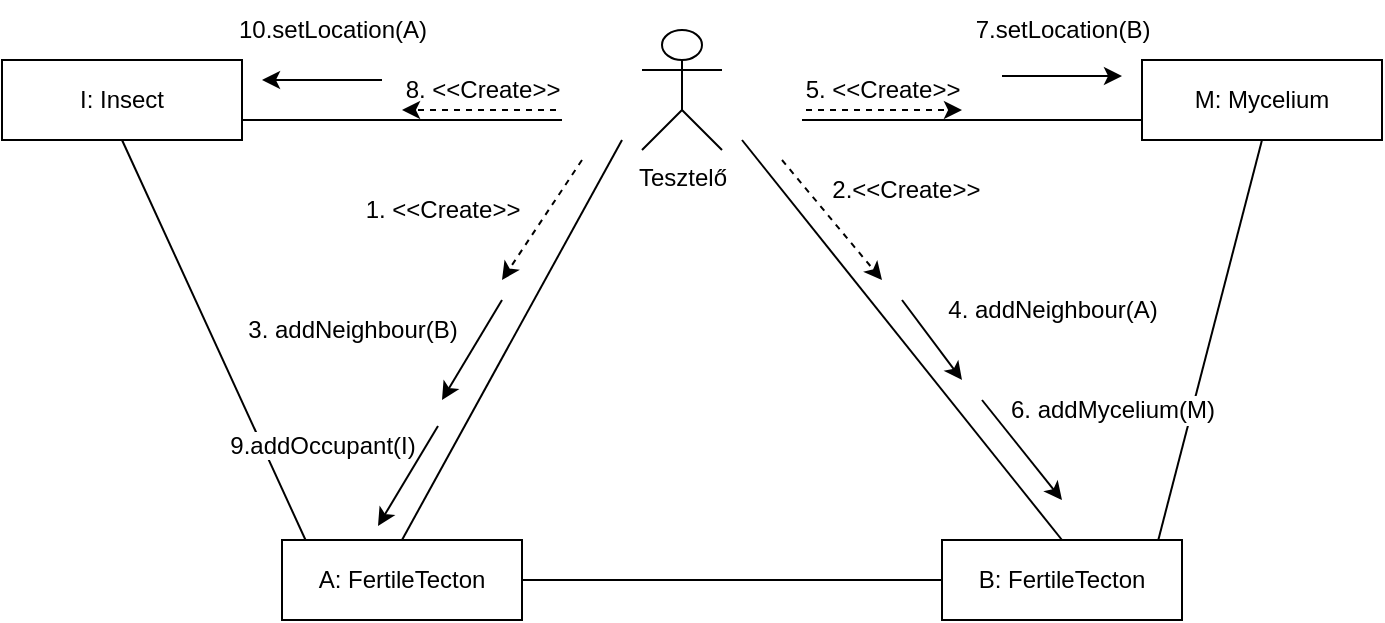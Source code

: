 <mxfile version="26.1.1" pages="17">
  <diagram name="InsectMoveGoodKomm" id="D2giQVzq3rh567HIYS11">
    <mxGraphModel dx="1434" dy="836" grid="1" gridSize="10" guides="1" tooltips="1" connect="1" arrows="1" fold="1" page="1" pageScale="1" pageWidth="827" pageHeight="1169" math="0" shadow="0">
      <root>
        <mxCell id="0" />
        <mxCell id="1" parent="0" />
        <mxCell id="TGpsZdGqyl3FquPoll10-1" value="A: FertileTecton" style="html=1;whiteSpace=wrap;" parent="1" vertex="1">
          <mxGeometry x="181" y="312" width="120" height="40" as="geometry" />
        </mxCell>
        <mxCell id="TGpsZdGqyl3FquPoll10-2" value="B: Fertile&lt;span style=&quot;background-color: transparent; color: light-dark(rgb(0, 0, 0), rgb(255, 255, 255));&quot;&gt;Tecton&lt;/span&gt;" style="html=1;whiteSpace=wrap;" parent="1" vertex="1">
          <mxGeometry x="511" y="312" width="120" height="40" as="geometry" />
        </mxCell>
        <mxCell id="TGpsZdGqyl3FquPoll10-3" value="M: Mycelium" style="html=1;whiteSpace=wrap;" parent="1" vertex="1">
          <mxGeometry x="611" y="72" width="120" height="40" as="geometry" />
        </mxCell>
        <mxCell id="TGpsZdGqyl3FquPoll10-4" value="" style="endArrow=none;html=1;rounded=0;exitX=0.5;exitY=0;exitDx=0;exitDy=0;entryX=0.25;entryY=1;entryDx=0;entryDy=0;" parent="1" source="TGpsZdGqyl3FquPoll10-1" edge="1">
          <mxGeometry width="50" height="50" relative="1" as="geometry">
            <mxPoint x="321" y="162" as="sourcePoint" />
            <mxPoint x="351" y="112" as="targetPoint" />
          </mxGeometry>
        </mxCell>
        <mxCell id="TGpsZdGqyl3FquPoll10-5" value="" style="endArrow=none;html=1;rounded=0;entryX=0.75;entryY=1;entryDx=0;entryDy=0;exitX=0.5;exitY=0;exitDx=0;exitDy=0;" parent="1" source="TGpsZdGqyl3FquPoll10-2" edge="1">
          <mxGeometry width="50" height="50" relative="1" as="geometry">
            <mxPoint x="341" y="162" as="sourcePoint" />
            <mxPoint x="411" y="112" as="targetPoint" />
          </mxGeometry>
        </mxCell>
        <mxCell id="TGpsZdGqyl3FquPoll10-6" value="" style="endArrow=none;html=1;rounded=0;entryX=1;entryY=0.75;entryDx=0;entryDy=0;exitX=0;exitY=0.75;exitDx=0;exitDy=0;" parent="1" source="TGpsZdGqyl3FquPoll10-3" edge="1">
          <mxGeometry width="50" height="50" relative="1" as="geometry">
            <mxPoint x="381" y="162" as="sourcePoint" />
            <mxPoint x="441" y="102" as="targetPoint" />
          </mxGeometry>
        </mxCell>
        <mxCell id="TGpsZdGqyl3FquPoll10-7" value="" style="endArrow=classic;html=1;rounded=0;dashed=1;" parent="1" edge="1">
          <mxGeometry width="50" height="50" relative="1" as="geometry">
            <mxPoint x="331" y="122" as="sourcePoint" />
            <mxPoint x="291" y="182" as="targetPoint" />
          </mxGeometry>
        </mxCell>
        <mxCell id="TGpsZdGqyl3FquPoll10-8" value="" style="endArrow=classic;html=1;rounded=0;" parent="1" edge="1">
          <mxGeometry width="50" height="50" relative="1" as="geometry">
            <mxPoint x="291" y="192" as="sourcePoint" />
            <mxPoint x="261" y="242" as="targetPoint" />
          </mxGeometry>
        </mxCell>
        <mxCell id="TGpsZdGqyl3FquPoll10-9" value="1. &amp;lt;&amp;lt;Create&amp;gt;&amp;gt;" style="text;html=1;align=center;verticalAlign=middle;resizable=0;points=[];autosize=1;strokeColor=none;fillColor=none;" parent="1" vertex="1">
          <mxGeometry x="211" y="132" width="100" height="30" as="geometry" />
        </mxCell>
        <mxCell id="TGpsZdGqyl3FquPoll10-10" value="" style="endArrow=none;html=1;rounded=0;exitX=1;exitY=0.5;exitDx=0;exitDy=0;entryX=0;entryY=0.5;entryDx=0;entryDy=0;" parent="1" source="TGpsZdGqyl3FquPoll10-1" target="TGpsZdGqyl3FquPoll10-2" edge="1">
          <mxGeometry width="50" height="50" relative="1" as="geometry">
            <mxPoint x="361" y="262" as="sourcePoint" />
            <mxPoint x="411" y="212" as="targetPoint" />
          </mxGeometry>
        </mxCell>
        <mxCell id="TGpsZdGqyl3FquPoll10-11" value="&lt;span style=&quot;&quot;&gt;3. addNeighbour(B)&lt;/span&gt;" style="text;html=1;align=center;verticalAlign=middle;resizable=0;points=[];autosize=1;strokeColor=none;fillColor=none;labelBackgroundColor=default;" parent="1" vertex="1">
          <mxGeometry x="151" y="192" width="130" height="30" as="geometry" />
        </mxCell>
        <mxCell id="TGpsZdGqyl3FquPoll10-12" value="" style="endArrow=classic;html=1;rounded=0;dashed=1;" parent="1" edge="1">
          <mxGeometry width="50" height="50" relative="1" as="geometry">
            <mxPoint x="431" y="122" as="sourcePoint" />
            <mxPoint x="481" y="182" as="targetPoint" />
          </mxGeometry>
        </mxCell>
        <mxCell id="TGpsZdGqyl3FquPoll10-13" value="" style="endArrow=classic;html=1;rounded=0;" parent="1" edge="1">
          <mxGeometry width="50" height="50" relative="1" as="geometry">
            <mxPoint x="491" y="192" as="sourcePoint" />
            <mxPoint x="521" y="232" as="targetPoint" />
          </mxGeometry>
        </mxCell>
        <mxCell id="TGpsZdGqyl3FquPoll10-14" value="&amp;nbsp;2.&amp;lt;&amp;lt;Create&amp;gt;&amp;gt;" style="text;html=1;align=center;verticalAlign=middle;resizable=0;points=[];autosize=1;strokeColor=none;fillColor=none;" parent="1" vertex="1">
          <mxGeometry x="441" y="122" width="100" height="30" as="geometry" />
        </mxCell>
        <mxCell id="TGpsZdGqyl3FquPoll10-15" value="&lt;span style=&quot;&quot;&gt;4. addNeighbour(A)&lt;/span&gt;" style="text;html=1;align=center;verticalAlign=middle;resizable=0;points=[];autosize=1;strokeColor=none;fillColor=none;labelBackgroundColor=default;" parent="1" vertex="1">
          <mxGeometry x="501" y="182" width="130" height="30" as="geometry" />
        </mxCell>
        <mxCell id="TGpsZdGqyl3FquPoll10-16" value="" style="endArrow=classic;html=1;rounded=0;dashed=1;" parent="1" edge="1">
          <mxGeometry width="50" height="50" relative="1" as="geometry">
            <mxPoint x="443" y="97" as="sourcePoint" />
            <mxPoint x="521" y="97" as="targetPoint" />
          </mxGeometry>
        </mxCell>
        <mxCell id="TGpsZdGqyl3FquPoll10-17" value="5. &amp;lt;&amp;lt;Create&amp;gt;&amp;gt;" style="text;html=1;align=center;verticalAlign=middle;resizable=0;points=[];autosize=1;strokeColor=none;fillColor=none;" parent="1" vertex="1">
          <mxGeometry x="431" y="72" width="100" height="30" as="geometry" />
        </mxCell>
        <mxCell id="TGpsZdGqyl3FquPoll10-18" value="" style="endArrow=none;html=1;rounded=0;exitX=0.901;exitY=0.002;exitDx=0;exitDy=0;entryX=0.5;entryY=1;entryDx=0;entryDy=0;exitPerimeter=0;" parent="1" source="TGpsZdGqyl3FquPoll10-2" target="TGpsZdGqyl3FquPoll10-3" edge="1">
          <mxGeometry width="50" height="50" relative="1" as="geometry">
            <mxPoint x="531" y="212" as="sourcePoint" />
            <mxPoint x="581" y="162" as="targetPoint" />
          </mxGeometry>
        </mxCell>
        <mxCell id="TGpsZdGqyl3FquPoll10-19" value="" style="endArrow=classic;html=1;rounded=0;" parent="1" edge="1">
          <mxGeometry width="50" height="50" relative="1" as="geometry">
            <mxPoint x="531" y="242" as="sourcePoint" />
            <mxPoint x="571" y="292" as="targetPoint" />
          </mxGeometry>
        </mxCell>
        <mxCell id="TGpsZdGqyl3FquPoll10-20" value="&lt;span style=&quot;&quot;&gt;6. addMycelium(M)&lt;/span&gt;" style="text;html=1;align=center;verticalAlign=middle;resizable=0;points=[];autosize=1;strokeColor=none;fillColor=none;labelBackgroundColor=default;" parent="1" vertex="1">
          <mxGeometry x="531" y="232" width="130" height="30" as="geometry" />
        </mxCell>
        <mxCell id="TGpsZdGqyl3FquPoll10-21" value="I: Insect" style="html=1;whiteSpace=wrap;" parent="1" vertex="1">
          <mxGeometry x="41" y="72" width="120" height="40" as="geometry" />
        </mxCell>
        <mxCell id="TGpsZdGqyl3FquPoll10-22" value="" style="endArrow=none;html=1;rounded=0;entryX=0;entryY=0.75;entryDx=0;entryDy=0;exitX=1;exitY=0.75;exitDx=0;exitDy=0;" parent="1" source="TGpsZdGqyl3FquPoll10-21" edge="1">
          <mxGeometry width="50" height="50" relative="1" as="geometry">
            <mxPoint x="261" y="152" as="sourcePoint" />
            <mxPoint x="321" y="102" as="targetPoint" />
          </mxGeometry>
        </mxCell>
        <mxCell id="TGpsZdGqyl3FquPoll10-23" value="8. &amp;lt;&amp;lt;Create&amp;gt;&amp;gt;" style="text;html=1;align=center;verticalAlign=middle;resizable=0;points=[];autosize=1;strokeColor=none;fillColor=none;" parent="1" vertex="1">
          <mxGeometry x="231" y="72" width="100" height="30" as="geometry" />
        </mxCell>
        <mxCell id="TGpsZdGqyl3FquPoll10-24" value="" style="endArrow=classic;html=1;rounded=0;dashed=1;entryX=0.1;entryY=0.833;entryDx=0;entryDy=0;entryPerimeter=0;" parent="1" target="TGpsZdGqyl3FquPoll10-23" edge="1">
          <mxGeometry width="50" height="50" relative="1" as="geometry">
            <mxPoint x="318" y="97" as="sourcePoint" />
            <mxPoint x="261" y="97" as="targetPoint" />
          </mxGeometry>
        </mxCell>
        <mxCell id="TGpsZdGqyl3FquPoll10-25" value="" style="endArrow=none;html=1;rounded=0;entryX=0.5;entryY=1;entryDx=0;entryDy=0;exitX=0.099;exitY=0.006;exitDx=0;exitDy=0;exitPerimeter=0;" parent="1" source="TGpsZdGqyl3FquPoll10-1" target="TGpsZdGqyl3FquPoll10-21" edge="1">
          <mxGeometry width="50" height="50" relative="1" as="geometry">
            <mxPoint x="41" y="162" as="sourcePoint" />
            <mxPoint x="91" y="112" as="targetPoint" />
          </mxGeometry>
        </mxCell>
        <mxCell id="TGpsZdGqyl3FquPoll10-26" value="" style="endArrow=classic;html=1;rounded=0;" parent="1" edge="1">
          <mxGeometry width="50" height="50" relative="1" as="geometry">
            <mxPoint x="259" y="255" as="sourcePoint" />
            <mxPoint x="229" y="305" as="targetPoint" />
          </mxGeometry>
        </mxCell>
        <mxCell id="TGpsZdGqyl3FquPoll10-27" value="&lt;span style=&quot;background-color: light-dark(#ffffff, var(--ge-dark-color, #121212));&quot;&gt;9.addOccupant(I)&lt;/span&gt;" style="text;html=1;align=center;verticalAlign=middle;resizable=0;points=[];autosize=1;strokeColor=none;fillColor=none;" parent="1" vertex="1">
          <mxGeometry x="141" y="250" width="120" height="30" as="geometry" />
        </mxCell>
        <mxCell id="TGpsZdGqyl3FquPoll10-28" value="" style="endArrow=classic;html=1;rounded=0;" parent="1" edge="1">
          <mxGeometry width="50" height="50" relative="1" as="geometry">
            <mxPoint x="231" y="82" as="sourcePoint" />
            <mxPoint x="171" y="82" as="targetPoint" />
          </mxGeometry>
        </mxCell>
        <mxCell id="TGpsZdGqyl3FquPoll10-29" value="10.setLocation(A)" style="text;html=1;align=center;verticalAlign=middle;resizable=0;points=[];autosize=1;strokeColor=none;fillColor=none;" parent="1" vertex="1">
          <mxGeometry x="146" y="42" width="120" height="30" as="geometry" />
        </mxCell>
        <mxCell id="TGpsZdGqyl3FquPoll10-30" value="" style="endArrow=classic;html=1;rounded=0;" parent="1" edge="1">
          <mxGeometry width="50" height="50" relative="1" as="geometry">
            <mxPoint x="541" y="80" as="sourcePoint" />
            <mxPoint x="601" y="80" as="targetPoint" />
          </mxGeometry>
        </mxCell>
        <mxCell id="TGpsZdGqyl3FquPoll10-31" value="7.setLocation(B)" style="text;html=1;align=center;verticalAlign=middle;resizable=0;points=[];autosize=1;strokeColor=none;fillColor=none;" parent="1" vertex="1">
          <mxGeometry x="516" y="42" width="110" height="30" as="geometry" />
        </mxCell>
        <mxCell id="TGpsZdGqyl3FquPoll10-32" value="Tesztelő" style="shape=umlActor;verticalLabelPosition=bottom;verticalAlign=top;html=1;" parent="1" vertex="1">
          <mxGeometry x="361" y="57" width="40" height="60" as="geometry" />
        </mxCell>
      </root>
    </mxGraphModel>
  </diagram>
  <diagram id="KvtdvuQvWdN3zrcnQbsD" name="InsectMoveGoodSeq">
    <mxGraphModel dx="1420" dy="836" grid="1" gridSize="10" guides="1" tooltips="1" connect="1" arrows="1" fold="1" page="1" pageScale="1" pageWidth="827" pageHeight="1169" math="0" shadow="0">
      <root>
        <mxCell id="0" />
        <mxCell id="1" parent="0" />
        <mxCell id="Q0lO2IFWHoc9Y1xo4XOp-1" value="I: Insect" style="shape=umlLifeline;perimeter=lifelinePerimeter;whiteSpace=wrap;html=1;container=1;dropTarget=0;collapsible=0;recursiveResize=0;outlineConnect=0;portConstraint=eastwest;newEdgeStyle={&quot;curved&quot;:0,&quot;rounded&quot;:0};" parent="1" vertex="1">
          <mxGeometry x="110" y="40" width="100" height="440" as="geometry" />
        </mxCell>
        <mxCell id="Q0lO2IFWHoc9Y1xo4XOp-2" value="" style="html=1;points=[[0,0,0,0,5],[0,1,0,0,-5],[1,0,0,0,5],[1,1,0,0,-5]];perimeter=orthogonalPerimeter;outlineConnect=0;targetShapes=umlLifeline;portConstraint=eastwest;newEdgeStyle={&quot;curved&quot;:0,&quot;rounded&quot;:0};" parent="Q0lO2IFWHoc9Y1xo4XOp-1" vertex="1">
          <mxGeometry x="45" y="70" width="10" height="330" as="geometry" />
        </mxCell>
        <mxCell id="Q0lO2IFWHoc9Y1xo4XOp-4" value="A: FertileTecton" style="shape=umlLifeline;perimeter=lifelinePerimeter;whiteSpace=wrap;html=1;container=1;dropTarget=0;collapsible=0;recursiveResize=0;outlineConnect=0;portConstraint=eastwest;newEdgeStyle={&quot;curved&quot;:0,&quot;rounded&quot;:0};" parent="1" vertex="1">
          <mxGeometry x="260" y="40" width="100" height="440" as="geometry" />
        </mxCell>
        <mxCell id="Q0lO2IFWHoc9Y1xo4XOp-5" value="" style="html=1;points=[[0,0,0,0,5],[0,1,0,0,-5],[1,0,0,0,5],[1,1,0,0,-5]];perimeter=orthogonalPerimeter;outlineConnect=0;targetShapes=umlLifeline;portConstraint=eastwest;newEdgeStyle={&quot;curved&quot;:0,&quot;rounded&quot;:0};" parent="Q0lO2IFWHoc9Y1xo4XOp-4" vertex="1">
          <mxGeometry x="45" y="110" width="10" height="140" as="geometry" />
        </mxCell>
        <mxCell id="Q0lO2IFWHoc9Y1xo4XOp-6" value="B: FertileTecton" style="shape=umlLifeline;perimeter=lifelinePerimeter;whiteSpace=wrap;html=1;container=1;dropTarget=0;collapsible=0;recursiveResize=0;outlineConnect=0;portConstraint=eastwest;newEdgeStyle={&quot;curved&quot;:0,&quot;rounded&quot;:0};" parent="1" vertex="1">
          <mxGeometry x="390" y="40" width="100" height="440" as="geometry" />
        </mxCell>
        <mxCell id="Q0lO2IFWHoc9Y1xo4XOp-7" value="" style="html=1;points=[[0,0,0,0,5],[0,1,0,0,-5],[1,0,0,0,5],[1,1,0,0,-5]];perimeter=orthogonalPerimeter;outlineConnect=0;targetShapes=umlLifeline;portConstraint=eastwest;newEdgeStyle={&quot;curved&quot;:0,&quot;rounded&quot;:0};" parent="Q0lO2IFWHoc9Y1xo4XOp-6" vertex="1">
          <mxGeometry x="45" y="80" width="10" height="300" as="geometry" />
        </mxCell>
        <mxCell id="Q0lO2IFWHoc9Y1xo4XOp-8" value="setLocation(B)" style="html=1;verticalAlign=bottom;endArrow=block;curved=0;rounded=0;" parent="1" edge="1">
          <mxGeometry relative="1" as="geometry">
            <mxPoint x="435" y="310" as="sourcePoint" />
            <mxPoint x="165" y="310" as="targetPoint" />
            <Array as="points" />
          </mxGeometry>
        </mxCell>
        <mxCell id="Q0lO2IFWHoc9Y1xo4XOp-9" value="" style="html=1;verticalAlign=bottom;endArrow=open;dashed=1;endSize=8;curved=0;rounded=0;" parent="1" edge="1">
          <mxGeometry relative="1" as="geometry">
            <mxPoint x="435.0" y="341.0" as="targetPoint" />
            <mxPoint x="165.0" y="341.0" as="sourcePoint" />
          </mxGeometry>
        </mxCell>
        <mxCell id="Q0lO2IFWHoc9Y1xo4XOp-12" value="&lt;span&gt;moveInsect(I, A)&lt;/span&gt;" style="html=1;verticalAlign=bottom;endArrow=block;curved=0;rounded=0;entryX=0;entryY=0;entryDx=0;entryDy=5;" parent="1" source="Q0lO2IFWHoc9Y1xo4XOp-2" target="Q0lO2IFWHoc9Y1xo4XOp-7" edge="1">
          <mxGeometry x="0.074" relative="1" as="geometry">
            <mxPoint x="365" y="125" as="sourcePoint" />
            <mxPoint as="offset" />
          </mxGeometry>
        </mxCell>
        <mxCell id="Q0lO2IFWHoc9Y1xo4XOp-13" value="" style="endArrow=classic;html=1;rounded=0;" parent="1" edge="1">
          <mxGeometry width="50" height="50" relative="1" as="geometry">
            <mxPoint x="435" y="220" as="sourcePoint" />
            <mxPoint x="315" y="220" as="targetPoint" />
          </mxGeometry>
        </mxCell>
        <mxCell id="Q0lO2IFWHoc9Y1xo4XOp-14" value="" style="endArrow=classic;html=1;rounded=0;dashed=1;" parent="1" edge="1">
          <mxGeometry width="50" height="50" relative="1" as="geometry">
            <mxPoint x="315" y="280" as="sourcePoint" />
            <mxPoint x="435" y="280" as="targetPoint" />
          </mxGeometry>
        </mxCell>
        <mxCell id="Q0lO2IFWHoc9Y1xo4XOp-15" value="" style="endArrow=open;html=1;rounded=0;dashed=1;endFill=0;" parent="1" edge="1">
          <mxGeometry width="50" height="50" relative="1" as="geometry">
            <mxPoint x="435" y="412" as="sourcePoint" />
            <mxPoint x="165" y="412" as="targetPoint" />
          </mxGeometry>
        </mxCell>
        <mxCell id="Q0lO2IFWHoc9Y1xo4XOp-16" value="" style="endArrow=classic;html=1;rounded=0;" parent="1" edge="1">
          <mxGeometry width="50" height="50" relative="1" as="geometry">
            <mxPoint x="435" y="156" as="sourcePoint" />
            <mxPoint x="315" y="156" as="targetPoint" />
          </mxGeometry>
        </mxCell>
        <mxCell id="Q0lO2IFWHoc9Y1xo4XOp-17" value="removeOccupant(I)" style="text;html=1;align=center;verticalAlign=middle;resizable=0;points=[];autosize=1;strokeColor=none;fillColor=none;" parent="1" vertex="1">
          <mxGeometry x="313" y="197" width="130" height="30" as="geometry" />
        </mxCell>
        <mxCell id="Q0lO2IFWHoc9Y1xo4XOp-18" value="" style="endArrow=classic;html=1;rounded=0;dashed=1;" parent="1" edge="1">
          <mxGeometry width="50" height="50" relative="1" as="geometry">
            <mxPoint x="315" y="180" as="sourcePoint" />
            <mxPoint x="435" y="180" as="targetPoint" />
          </mxGeometry>
        </mxCell>
        <mxCell id="Q0lO2IFWHoc9Y1xo4XOp-19" value="dist:int" style="edgeLabel;html=1;align=center;verticalAlign=middle;resizable=0;points=[];" parent="Q0lO2IFWHoc9Y1xo4XOp-18" vertex="1" connectable="0">
          <mxGeometry x="-0.252" y="1" relative="1" as="geometry">
            <mxPoint x="8" y="-7" as="offset" />
          </mxGeometry>
        </mxCell>
        <mxCell id="Q0lO2IFWHoc9Y1xo4XOp-20" value="distance(B)" style="text;html=1;align=center;verticalAlign=middle;resizable=0;points=[];autosize=1;strokeColor=none;fillColor=none;" parent="1" vertex="1">
          <mxGeometry x="333" y="133" width="80" height="30" as="geometry" />
        </mxCell>
        <mxCell id="qAmCmK8_1ObxpnuxamJM-1" value="" style="shape=umlLifeline;perimeter=lifelinePerimeter;whiteSpace=wrap;html=1;container=1;dropTarget=0;collapsible=0;recursiveResize=0;outlineConnect=0;portConstraint=eastwest;newEdgeStyle={&quot;curved&quot;:0,&quot;rounded&quot;:0};participant=umlActor;" vertex="1" parent="1">
          <mxGeometry x="30" y="42" width="20" height="300" as="geometry" />
        </mxCell>
        <mxCell id="qAmCmK8_1ObxpnuxamJM-2" value="Tesztelő" style="text;html=1;align=center;verticalAlign=middle;resizable=0;points=[];autosize=1;strokeColor=none;fillColor=none;" vertex="1" parent="1">
          <mxGeometry x="10" y="20" width="60" height="30" as="geometry" />
        </mxCell>
        <mxCell id="Q0lO2IFWHoc9Y1xo4XOp-3" value="move(B)" style="html=1;verticalAlign=bottom;startArrow=none;endArrow=block;startSize=8;curved=0;rounded=0;entryX=0;entryY=0;entryDx=0;entryDy=5;startFill=0;" parent="1" target="Q0lO2IFWHoc9Y1xo4XOp-2" edge="1" source="qAmCmK8_1ObxpnuxamJM-1">
          <mxGeometry x="-0.043" relative="1" as="geometry">
            <mxPoint x="20" y="115" as="sourcePoint" />
            <mxPoint as="offset" />
          </mxGeometry>
        </mxCell>
      </root>
    </mxGraphModel>
  </diagram>
  <diagram id="7DIBWxY18VhrluY5lOWA" name="MoveNotNeighboursKomm">
    <mxGraphModel dx="1816" dy="577" grid="1" gridSize="10" guides="1" tooltips="1" connect="1" arrows="1" fold="1" page="1" pageScale="1" pageWidth="827" pageHeight="1169" math="0" shadow="0">
      <root>
        <mxCell id="0" />
        <mxCell id="1" parent="0" />
        <mxCell id="rdEJZYMq7OdDdvbGonIV-1" value="A: FertileTecton" style="html=1;whiteSpace=wrap;" parent="1" vertex="1">
          <mxGeometry x="-30" y="320" width="120" height="40" as="geometry" />
        </mxCell>
        <mxCell id="rdEJZYMq7OdDdvbGonIV-2" value="B: FertileTecton" style="html=1;whiteSpace=wrap;" parent="1" vertex="1">
          <mxGeometry x="300" y="320" width="120" height="40" as="geometry" />
        </mxCell>
        <mxCell id="rdEJZYMq7OdDdvbGonIV-3" value="M: Mycelium" style="html=1;whiteSpace=wrap;" parent="1" vertex="1">
          <mxGeometry x="400" y="80" width="120" height="40" as="geometry" />
        </mxCell>
        <mxCell id="rdEJZYMq7OdDdvbGonIV-4" value="" style="endArrow=none;html=1;rounded=0;exitX=0.5;exitY=0;exitDx=0;exitDy=0;entryX=0.25;entryY=1;entryDx=0;entryDy=0;" parent="1" source="rdEJZYMq7OdDdvbGonIV-1" edge="1">
          <mxGeometry width="50" height="50" relative="1" as="geometry">
            <mxPoint x="110" y="170" as="sourcePoint" />
            <mxPoint x="140" y="120" as="targetPoint" />
          </mxGeometry>
        </mxCell>
        <mxCell id="rdEJZYMq7OdDdvbGonIV-5" value="" style="endArrow=none;html=1;rounded=0;entryX=0.75;entryY=1;entryDx=0;entryDy=0;exitX=0.5;exitY=0;exitDx=0;exitDy=0;" parent="1" source="rdEJZYMq7OdDdvbGonIV-2" edge="1">
          <mxGeometry width="50" height="50" relative="1" as="geometry">
            <mxPoint x="130" y="170" as="sourcePoint" />
            <mxPoint x="200" y="120" as="targetPoint" />
          </mxGeometry>
        </mxCell>
        <mxCell id="rdEJZYMq7OdDdvbGonIV-6" value="" style="endArrow=none;html=1;rounded=0;entryX=1;entryY=0.75;entryDx=0;entryDy=0;exitX=0;exitY=0.75;exitDx=0;exitDy=0;" parent="1" source="rdEJZYMq7OdDdvbGonIV-3" edge="1">
          <mxGeometry width="50" height="50" relative="1" as="geometry">
            <mxPoint x="170" y="170" as="sourcePoint" />
            <mxPoint x="230" y="110" as="targetPoint" />
          </mxGeometry>
        </mxCell>
        <mxCell id="rdEJZYMq7OdDdvbGonIV-7" value="" style="endArrow=classic;html=1;rounded=0;dashed=1;" parent="1" edge="1">
          <mxGeometry width="50" height="50" relative="1" as="geometry">
            <mxPoint x="120" y="130" as="sourcePoint" />
            <mxPoint x="80" y="190" as="targetPoint" />
          </mxGeometry>
        </mxCell>
        <mxCell id="rdEJZYMq7OdDdvbGonIV-8" value="1. &amp;lt;&amp;lt;Create&amp;gt;&amp;gt;" style="text;html=1;align=center;verticalAlign=middle;resizable=0;points=[];autosize=1;strokeColor=none;fillColor=none;fontSize=9;rotation=-60;" parent="1" vertex="1">
          <mxGeometry x="55" y="140" width="80" height="20" as="geometry" />
        </mxCell>
        <mxCell id="rdEJZYMq7OdDdvbGonIV-9" value="" style="endArrow=classic;html=1;rounded=0;dashed=1;" parent="1" edge="1">
          <mxGeometry width="50" height="50" relative="1" as="geometry">
            <mxPoint x="220" y="130" as="sourcePoint" />
            <mxPoint x="270" y="190" as="targetPoint" />
          </mxGeometry>
        </mxCell>
        <mxCell id="rdEJZYMq7OdDdvbGonIV-10" value="&amp;nbsp;2.&amp;lt;&amp;lt;Create&amp;gt;&amp;gt;" style="text;html=1;align=center;verticalAlign=middle;resizable=0;points=[];autosize=1;strokeColor=none;fillColor=none;fontSize=9;rotation=50;" parent="1" vertex="1">
          <mxGeometry x="210" y="140" width="80" height="20" as="geometry" />
        </mxCell>
        <mxCell id="rdEJZYMq7OdDdvbGonIV-11" value="" style="endArrow=classic;html=1;rounded=0;dashed=1;" parent="1" edge="1">
          <mxGeometry width="50" height="50" relative="1" as="geometry">
            <mxPoint x="232" y="105" as="sourcePoint" />
            <mxPoint x="310" y="105" as="targetPoint" />
          </mxGeometry>
        </mxCell>
        <mxCell id="rdEJZYMq7OdDdvbGonIV-12" value="3. &amp;lt;&amp;lt;Create&amp;gt;&amp;gt;" style="text;html=1;align=center;verticalAlign=middle;resizable=0;points=[];autosize=1;strokeColor=none;fillColor=none;" parent="1" vertex="1">
          <mxGeometry x="220" y="80" width="100" height="30" as="geometry" />
        </mxCell>
        <mxCell id="rdEJZYMq7OdDdvbGonIV-13" value="" style="endArrow=none;html=1;rounded=0;exitX=0.901;exitY=0.002;exitDx=0;exitDy=0;entryX=0.5;entryY=1;entryDx=0;entryDy=0;exitPerimeter=0;" parent="1" source="rdEJZYMq7OdDdvbGonIV-2" target="rdEJZYMq7OdDdvbGonIV-3" edge="1">
          <mxGeometry width="50" height="50" relative="1" as="geometry">
            <mxPoint x="320" y="220" as="sourcePoint" />
            <mxPoint x="370" y="170" as="targetPoint" />
          </mxGeometry>
        </mxCell>
        <mxCell id="rdEJZYMq7OdDdvbGonIV-14" value="" style="endArrow=classic;html=1;rounded=0;" parent="1" edge="1">
          <mxGeometry width="50" height="50" relative="1" as="geometry">
            <mxPoint x="320" y="250" as="sourcePoint" />
            <mxPoint x="360" y="300" as="targetPoint" />
          </mxGeometry>
        </mxCell>
        <mxCell id="rdEJZYMq7OdDdvbGonIV-15" value="&lt;span style=&quot;&quot;&gt;4. addMycelium(M)&lt;/span&gt;" style="text;html=1;align=center;verticalAlign=middle;resizable=0;points=[];autosize=1;strokeColor=none;fillColor=none;fontSize=9;rotation=60;labelBackgroundColor=default;" parent="1" vertex="1">
          <mxGeometry x="315" y="270" width="100" height="20" as="geometry" />
        </mxCell>
        <mxCell id="rdEJZYMq7OdDdvbGonIV-16" value="I: Insect" style="html=1;whiteSpace=wrap;" parent="1" vertex="1">
          <mxGeometry x="-170" y="80" width="120" height="40" as="geometry" />
        </mxCell>
        <mxCell id="rdEJZYMq7OdDdvbGonIV-17" value="" style="endArrow=none;html=1;rounded=0;entryX=0;entryY=0.75;entryDx=0;entryDy=0;exitX=1;exitY=0.75;exitDx=0;exitDy=0;" parent="1" source="rdEJZYMq7OdDdvbGonIV-16" edge="1">
          <mxGeometry width="50" height="50" relative="1" as="geometry">
            <mxPoint x="50" y="160" as="sourcePoint" />
            <mxPoint x="110" y="110" as="targetPoint" />
          </mxGeometry>
        </mxCell>
        <mxCell id="rdEJZYMq7OdDdvbGonIV-18" value="6. &amp;lt;&amp;lt;Create&amp;gt;&amp;gt;" style="text;html=1;align=center;verticalAlign=middle;resizable=0;points=[];autosize=1;strokeColor=none;fillColor=none;" parent="1" vertex="1">
          <mxGeometry x="20" y="80" width="100" height="30" as="geometry" />
        </mxCell>
        <mxCell id="rdEJZYMq7OdDdvbGonIV-19" value="" style="endArrow=classic;html=1;rounded=0;dashed=1;entryX=0.1;entryY=0.833;entryDx=0;entryDy=0;entryPerimeter=0;" parent="1" target="rdEJZYMq7OdDdvbGonIV-18" edge="1">
          <mxGeometry width="50" height="50" relative="1" as="geometry">
            <mxPoint x="107" y="105" as="sourcePoint" />
            <mxPoint x="50" y="105" as="targetPoint" />
          </mxGeometry>
        </mxCell>
        <mxCell id="rdEJZYMq7OdDdvbGonIV-20" value="" style="endArrow=none;html=1;rounded=0;entryX=0.5;entryY=1;entryDx=0;entryDy=0;exitX=0.099;exitY=0.006;exitDx=0;exitDy=0;exitPerimeter=0;" parent="1" source="rdEJZYMq7OdDdvbGonIV-1" target="rdEJZYMq7OdDdvbGonIV-16" edge="1">
          <mxGeometry width="50" height="50" relative="1" as="geometry">
            <mxPoint x="-170" y="170" as="sourcePoint" />
            <mxPoint x="-120" y="120" as="targetPoint" />
          </mxGeometry>
        </mxCell>
        <mxCell id="rdEJZYMq7OdDdvbGonIV-21" value="" style="endArrow=classic;html=1;rounded=0;" parent="1" edge="1">
          <mxGeometry width="50" height="50" relative="1" as="geometry">
            <mxPoint x="48" y="263" as="sourcePoint" />
            <mxPoint x="18" y="313" as="targetPoint" />
          </mxGeometry>
        </mxCell>
        <mxCell id="rdEJZYMq7OdDdvbGonIV-22" value="&lt;span style=&quot;background-color: light-dark(#ffffff, var(--ge-dark-color, #121212));&quot;&gt;7.addOccupant(I)&lt;/span&gt;" style="text;html=1;align=center;verticalAlign=middle;resizable=0;points=[];autosize=1;strokeColor=none;fillColor=none;fontSize=9;rotation=-60;" parent="1" vertex="1">
          <mxGeometry x="-40" y="270" width="90" height="20" as="geometry" />
        </mxCell>
        <mxCell id="rdEJZYMq7OdDdvbGonIV-23" value="" style="endArrow=classic;html=1;rounded=0;" parent="1" edge="1">
          <mxGeometry width="50" height="50" relative="1" as="geometry">
            <mxPoint x="20" y="90" as="sourcePoint" />
            <mxPoint x="-40" y="90" as="targetPoint" />
          </mxGeometry>
        </mxCell>
        <mxCell id="rdEJZYMq7OdDdvbGonIV-24" value="8.setLocation(A)" style="text;html=1;align=center;verticalAlign=middle;resizable=0;points=[];autosize=1;strokeColor=none;fillColor=none;" parent="1" vertex="1">
          <mxGeometry x="-60" y="50" width="110" height="30" as="geometry" />
        </mxCell>
        <mxCell id="rdEJZYMq7OdDdvbGonIV-25" value="" style="endArrow=classic;html=1;rounded=0;" parent="1" edge="1">
          <mxGeometry width="50" height="50" relative="1" as="geometry">
            <mxPoint x="330" y="88" as="sourcePoint" />
            <mxPoint x="390" y="88" as="targetPoint" />
          </mxGeometry>
        </mxCell>
        <mxCell id="rdEJZYMq7OdDdvbGonIV-26" value="5.setLocation(B)" style="text;html=1;align=center;verticalAlign=middle;resizable=0;points=[];autosize=1;strokeColor=none;fillColor=none;" parent="1" vertex="1">
          <mxGeometry x="305" y="50" width="110" height="30" as="geometry" />
        </mxCell>
        <mxCell id="rdEJZYMq7OdDdvbGonIV-27" value="Tesztelő" style="shape=umlActor;verticalLabelPosition=bottom;verticalAlign=top;html=1;" parent="1" vertex="1">
          <mxGeometry x="150" y="65" width="40" height="60" as="geometry" />
        </mxCell>
        <mxCell id="rdEJZYMq7OdDdvbGonIV-28" value="C: FertileTecton" style="html=1;whiteSpace=wrap;" parent="1" vertex="1">
          <mxGeometry x="110" y="400" width="120" height="40" as="geometry" />
        </mxCell>
        <mxCell id="rdEJZYMq7OdDdvbGonIV-29" value="" style="endArrow=none;html=1;rounded=0;" parent="1" source="rdEJZYMq7OdDdvbGonIV-28" edge="1">
          <mxGeometry width="50" height="50" relative="1" as="geometry">
            <mxPoint x="120" y="200" as="sourcePoint" />
            <mxPoint x="170" y="150" as="targetPoint" />
          </mxGeometry>
        </mxCell>
        <mxCell id="rdEJZYMq7OdDdvbGonIV-30" value="" style="endArrow=none;html=1;rounded=0;entryX=0.5;entryY=1;entryDx=0;entryDy=0;exitX=0;exitY=0.5;exitDx=0;exitDy=0;" parent="1" source="rdEJZYMq7OdDdvbGonIV-28" target="rdEJZYMq7OdDdvbGonIV-1" edge="1">
          <mxGeometry width="50" height="50" relative="1" as="geometry">
            <mxPoint x="10" y="410" as="sourcePoint" />
            <mxPoint x="60" y="360" as="targetPoint" />
          </mxGeometry>
        </mxCell>
        <mxCell id="rdEJZYMq7OdDdvbGonIV-31" value="" style="endArrow=none;html=1;rounded=0;exitX=1;exitY=0.5;exitDx=0;exitDy=0;" parent="1" source="rdEJZYMq7OdDdvbGonIV-28" edge="1">
          <mxGeometry width="50" height="50" relative="1" as="geometry">
            <mxPoint x="310" y="410" as="sourcePoint" />
            <mxPoint x="360" y="360" as="targetPoint" />
          </mxGeometry>
        </mxCell>
        <mxCell id="rdEJZYMq7OdDdvbGonIV-32" value="9&lt;span style=&quot;background-color: transparent; color: light-dark(rgb(0, 0, 0), rgb(255, 255, 255));&quot;&gt;. &amp;lt;&amp;lt;Create&amp;gt;&amp;gt;&lt;/span&gt;" style="text;html=1;align=center;verticalAlign=middle;resizable=0;points=[];autosize=1;strokeColor=none;fillColor=none;rotation=-90;fontSize=9;" parent="1" vertex="1">
          <mxGeometry x="110" y="195" width="80" height="20" as="geometry" />
        </mxCell>
        <mxCell id="rdEJZYMq7OdDdvbGonIV-33" value="" style="endArrow=classic;html=1;rounded=0;entryX=0.268;entryY=0.995;entryDx=0;entryDy=0;entryPerimeter=0;dashed=1;" parent="1" target="rdEJZYMq7OdDdvbGonIV-32" edge="1">
          <mxGeometry width="50" height="50" relative="1" as="geometry">
            <mxPoint x="160" y="175" as="sourcePoint" />
            <mxPoint x="210" y="125" as="targetPoint" />
          </mxGeometry>
        </mxCell>
        <mxCell id="rdEJZYMq7OdDdvbGonIV-34" value="10&lt;span style=&quot;background-color: transparent; color: light-dark(rgb(0, 0, 0), rgb(255, 255, 255));&quot;&gt;. addNeighbour(A)&lt;/span&gt;" style="text;html=1;align=center;verticalAlign=middle;resizable=0;points=[];autosize=1;strokeColor=none;fillColor=none;rotation=-90;fontSize=9;" parent="1" vertex="1">
          <mxGeometry x="95" y="270" width="110" height="20" as="geometry" />
        </mxCell>
        <mxCell id="rdEJZYMq7OdDdvbGonIV-35" value="11. addNeighbour(B)" style="text;html=1;align=center;verticalAlign=middle;resizable=0;points=[];autosize=1;strokeColor=none;fillColor=none;rotation=-90;fontSize=9;" parent="1" vertex="1">
          <mxGeometry x="80" y="338" width="110" height="20" as="geometry" />
        </mxCell>
        <mxCell id="rdEJZYMq7OdDdvbGonIV-36" value="" style="endArrow=classic;html=1;rounded=0;entryX=0.268;entryY=0.995;entryDx=0;entryDy=0;entryPerimeter=0;" parent="1" edge="1">
          <mxGeometry width="50" height="50" relative="1" as="geometry">
            <mxPoint x="160" y="258" as="sourcePoint" />
            <mxPoint x="160" y="314" as="targetPoint" />
          </mxGeometry>
        </mxCell>
        <mxCell id="rdEJZYMq7OdDdvbGonIV-37" value="" style="endArrow=classic;html=1;rounded=0;entryX=0.268;entryY=0.995;entryDx=0;entryDy=0;entryPerimeter=0;" parent="1" edge="1">
          <mxGeometry width="50" height="50" relative="1" as="geometry">
            <mxPoint x="160" y="336" as="sourcePoint" />
            <mxPoint x="160" y="392" as="targetPoint" />
          </mxGeometry>
        </mxCell>
        <mxCell id="rdEJZYMq7OdDdvbGonIV-38" value="" style="endArrow=classic;html=1;rounded=0;" parent="1" edge="1">
          <mxGeometry width="50" height="50" relative="1" as="geometry">
            <mxPoint x="58" y="180" as="sourcePoint" />
            <mxPoint x="28" y="230" as="targetPoint" />
          </mxGeometry>
        </mxCell>
        <mxCell id="rdEJZYMq7OdDdvbGonIV-39" value="&lt;span style=&quot;background-color: light-dark(#ffffff, var(--ge-dark-color, #121212));&quot;&gt;12&lt;/span&gt;&lt;span style=&quot;background-color: light-dark(#ffffff, var(--ge-dark-color, #121212)); color: light-dark(rgb(0, 0, 0), rgb(255, 255, 255));&quot;&gt;.addNeighbour(C)&lt;/span&gt;" style="text;html=1;align=center;verticalAlign=middle;resizable=0;points=[];autosize=1;strokeColor=none;fillColor=none;fontSize=9;rotation=-60;" parent="1" vertex="1">
          <mxGeometry x="-40" y="187" width="110" height="20" as="geometry" />
        </mxCell>
        <mxCell id="rdEJZYMq7OdDdvbGonIV-40" value="" style="endArrow=classic;html=1;rounded=0;" parent="1" edge="1">
          <mxGeometry width="50" height="50" relative="1" as="geometry">
            <mxPoint x="320" y="195" as="sourcePoint" />
            <mxPoint x="350" y="235" as="targetPoint" />
          </mxGeometry>
        </mxCell>
        <mxCell id="rdEJZYMq7OdDdvbGonIV-41" value="&lt;span style=&quot;&quot;&gt;13. addNeighbour(C)&lt;/span&gt;" style="text;html=1;align=center;verticalAlign=middle;resizable=0;points=[];autosize=1;strokeColor=none;fillColor=none;fontSize=9;rotation=60;labelBackgroundColor=default;" parent="1" vertex="1">
          <mxGeometry x="295" y="190" width="110" height="20" as="geometry" />
        </mxCell>
      </root>
    </mxGraphModel>
  </diagram>
  <diagram id="lNmQb1f937EWJbSnq9I1" name="MoveNotNeighboursSeq">
    <mxGraphModel dx="989" dy="577" grid="1" gridSize="10" guides="1" tooltips="1" connect="1" arrows="1" fold="1" page="1" pageScale="1" pageWidth="827" pageHeight="1169" math="0" shadow="0">
      <root>
        <mxCell id="0" />
        <mxCell id="1" parent="0" />
        <mxCell id="cFaExC4nVnTPgvvsuoOv-1" value="I: Insect" style="shape=umlLifeline;perimeter=lifelinePerimeter;whiteSpace=wrap;html=1;container=1;dropTarget=0;collapsible=0;recursiveResize=0;outlineConnect=0;portConstraint=eastwest;newEdgeStyle={&quot;curved&quot;:0,&quot;rounded&quot;:0};" parent="1" vertex="1">
          <mxGeometry x="110" y="40" width="100" height="440" as="geometry" />
        </mxCell>
        <mxCell id="cFaExC4nVnTPgvvsuoOv-2" value="" style="html=1;points=[[0,0,0,0,5],[0,1,0,0,-5],[1,0,0,0,5],[1,1,0,0,-5]];perimeter=orthogonalPerimeter;outlineConnect=0;targetShapes=umlLifeline;portConstraint=eastwest;newEdgeStyle={&quot;curved&quot;:0,&quot;rounded&quot;:0};" parent="cFaExC4nVnTPgvvsuoOv-1" vertex="1">
          <mxGeometry x="45" y="70" width="10" height="330" as="geometry" />
        </mxCell>
        <mxCell id="cFaExC4nVnTPgvvsuoOv-4" value="A: FertileTecton" style="shape=umlLifeline;perimeter=lifelinePerimeter;whiteSpace=wrap;html=1;container=1;dropTarget=0;collapsible=0;recursiveResize=0;outlineConnect=0;portConstraint=eastwest;newEdgeStyle={&quot;curved&quot;:0,&quot;rounded&quot;:0};" parent="1" vertex="1">
          <mxGeometry x="260" y="40" width="100" height="440" as="geometry" />
        </mxCell>
        <mxCell id="cFaExC4nVnTPgvvsuoOv-5" value="" style="html=1;points=[[0,0,0,0,5],[0,1,0,0,-5],[1,0,0,0,5],[1,1,0,0,-5]];perimeter=orthogonalPerimeter;outlineConnect=0;targetShapes=umlLifeline;portConstraint=eastwest;newEdgeStyle={&quot;curved&quot;:0,&quot;rounded&quot;:0};" parent="cFaExC4nVnTPgvvsuoOv-4" vertex="1">
          <mxGeometry x="45" y="110" width="10" height="140" as="geometry" />
        </mxCell>
        <mxCell id="cFaExC4nVnTPgvvsuoOv-6" value="B: FertileTecton" style="shape=umlLifeline;perimeter=lifelinePerimeter;whiteSpace=wrap;html=1;container=1;dropTarget=0;collapsible=0;recursiveResize=0;outlineConnect=0;portConstraint=eastwest;newEdgeStyle={&quot;curved&quot;:0,&quot;rounded&quot;:0};" parent="1" vertex="1">
          <mxGeometry x="390" y="40" width="100" height="440" as="geometry" />
        </mxCell>
        <mxCell id="cFaExC4nVnTPgvvsuoOv-7" value="" style="html=1;points=[[0,0,0,0,5],[0,1,0,0,-5],[1,0,0,0,5],[1,1,0,0,-5]];perimeter=orthogonalPerimeter;outlineConnect=0;targetShapes=umlLifeline;portConstraint=eastwest;newEdgeStyle={&quot;curved&quot;:0,&quot;rounded&quot;:0};" parent="cFaExC4nVnTPgvvsuoOv-6" vertex="1">
          <mxGeometry x="45" y="80" width="10" height="300" as="geometry" />
        </mxCell>
        <mxCell id="cFaExC4nVnTPgvvsuoOv-10" value="&lt;span&gt;moveInsect(I, A)&lt;/span&gt;" style="html=1;verticalAlign=bottom;endArrow=block;curved=0;rounded=0;entryX=0;entryY=0;entryDx=0;entryDy=5;" parent="1" source="cFaExC4nVnTPgvvsuoOv-2" target="cFaExC4nVnTPgvvsuoOv-7" edge="1">
          <mxGeometry x="0.074" relative="1" as="geometry">
            <mxPoint x="365" y="125" as="sourcePoint" />
            <mxPoint as="offset" />
          </mxGeometry>
        </mxCell>
        <mxCell id="cFaExC4nVnTPgvvsuoOv-13" value="" style="endArrow=open;html=1;rounded=0;dashed=1;endFill=0;" parent="1" edge="1">
          <mxGeometry width="50" height="50" relative="1" as="geometry">
            <mxPoint x="435" y="412" as="sourcePoint" />
            <mxPoint x="165" y="412" as="targetPoint" />
          </mxGeometry>
        </mxCell>
        <mxCell id="cFaExC4nVnTPgvvsuoOv-14" value="" style="endArrow=classic;html=1;rounded=0;" parent="1" edge="1">
          <mxGeometry width="50" height="50" relative="1" as="geometry">
            <mxPoint x="435" y="156" as="sourcePoint" />
            <mxPoint x="315" y="156" as="targetPoint" />
          </mxGeometry>
        </mxCell>
        <mxCell id="cFaExC4nVnTPgvvsuoOv-16" value="" style="endArrow=classic;html=1;rounded=0;dashed=1;" parent="1" edge="1">
          <mxGeometry width="50" height="50" relative="1" as="geometry">
            <mxPoint x="315" y="180" as="sourcePoint" />
            <mxPoint x="435" y="180" as="targetPoint" />
          </mxGeometry>
        </mxCell>
        <mxCell id="cFaExC4nVnTPgvvsuoOv-17" value="dist:int" style="edgeLabel;html=1;align=center;verticalAlign=middle;resizable=0;points=[];" parent="cFaExC4nVnTPgvvsuoOv-16" vertex="1" connectable="0">
          <mxGeometry x="-0.252" y="1" relative="1" as="geometry">
            <mxPoint x="8" y="-7" as="offset" />
          </mxGeometry>
        </mxCell>
        <mxCell id="cFaExC4nVnTPgvvsuoOv-18" value="distance(B)" style="text;html=1;align=center;verticalAlign=middle;resizable=0;points=[];autosize=1;strokeColor=none;fillColor=none;" parent="1" vertex="1">
          <mxGeometry x="333" y="133" width="80" height="30" as="geometry" />
        </mxCell>
        <mxCell id="CiiUM32tE-Dcyaq_YPAv-1" value="Elbukik a szomszédság feltétel (a dist 2 lesz, tehát nem közvetlen szomszédok)" style="shape=note;size=20;whiteSpace=wrap;html=1;" parent="1" vertex="1">
          <mxGeometry x="510" y="163" width="100" height="100" as="geometry" />
        </mxCell>
        <mxCell id="xQbO41bjSeyChdX7D3TP-1" value="" style="shape=umlLifeline;perimeter=lifelinePerimeter;whiteSpace=wrap;html=1;container=1;dropTarget=0;collapsible=0;recursiveResize=0;outlineConnect=0;portConstraint=eastwest;newEdgeStyle={&quot;curved&quot;:0,&quot;rounded&quot;:0};participant=umlActor;" vertex="1" parent="1">
          <mxGeometry x="30" y="42" width="20" height="300" as="geometry" />
        </mxCell>
        <mxCell id="xQbO41bjSeyChdX7D3TP-2" value="Tesztelő" style="text;html=1;align=center;verticalAlign=middle;resizable=0;points=[];autosize=1;strokeColor=none;fillColor=none;" vertex="1" parent="1">
          <mxGeometry x="10" y="20" width="60" height="30" as="geometry" />
        </mxCell>
        <mxCell id="cFaExC4nVnTPgvvsuoOv-3" value="move(B)" style="html=1;verticalAlign=bottom;startArrow=none;endArrow=block;startSize=8;curved=0;rounded=0;entryX=0;entryY=0;entryDx=0;entryDy=5;startFill=0;" parent="1" target="cFaExC4nVnTPgvvsuoOv-2" edge="1" source="xQbO41bjSeyChdX7D3TP-1">
          <mxGeometry x="-0.043" relative="1" as="geometry">
            <mxPoint x="20" y="115" as="sourcePoint" />
            <mxPoint as="offset" />
          </mxGeometry>
        </mxCell>
      </root>
    </mxGraphModel>
  </diagram>
  <diagram id="0gzMkUx0gGpjBL9TwKCf" name="MoveNoMycKomm">
    <mxGraphModel dx="819" dy="478" grid="1" gridSize="10" guides="1" tooltips="1" connect="1" arrows="1" fold="1" page="1" pageScale="1" pageWidth="827" pageHeight="1169" math="0" shadow="0">
      <root>
        <mxCell id="0" />
        <mxCell id="1" parent="0" />
        <mxCell id="DHOz62mhe8k_r3QT_r6H-1" value="A: FertileTecton" style="html=1;whiteSpace=wrap;" parent="1" vertex="1">
          <mxGeometry x="181" y="312" width="120" height="40" as="geometry" />
        </mxCell>
        <mxCell id="DHOz62mhe8k_r3QT_r6H-2" value="B: Fertile&lt;span style=&quot;background-color: transparent; color: light-dark(rgb(0, 0, 0), rgb(255, 255, 255));&quot;&gt;Tecton&lt;/span&gt;" style="html=1;whiteSpace=wrap;" parent="1" vertex="1">
          <mxGeometry x="511" y="312" width="120" height="40" as="geometry" />
        </mxCell>
        <mxCell id="DHOz62mhe8k_r3QT_r6H-4" value="" style="endArrow=none;html=1;rounded=0;exitX=0.5;exitY=0;exitDx=0;exitDy=0;entryX=0.25;entryY=1;entryDx=0;entryDy=0;" parent="1" source="DHOz62mhe8k_r3QT_r6H-1" edge="1">
          <mxGeometry width="50" height="50" relative="1" as="geometry">
            <mxPoint x="321" y="162" as="sourcePoint" />
            <mxPoint x="351" y="112" as="targetPoint" />
          </mxGeometry>
        </mxCell>
        <mxCell id="DHOz62mhe8k_r3QT_r6H-5" value="" style="endArrow=none;html=1;rounded=0;entryX=0.75;entryY=1;entryDx=0;entryDy=0;exitX=0.5;exitY=0;exitDx=0;exitDy=0;" parent="1" source="DHOz62mhe8k_r3QT_r6H-2" edge="1">
          <mxGeometry width="50" height="50" relative="1" as="geometry">
            <mxPoint x="341" y="162" as="sourcePoint" />
            <mxPoint x="411" y="112" as="targetPoint" />
          </mxGeometry>
        </mxCell>
        <mxCell id="DHOz62mhe8k_r3QT_r6H-7" value="" style="endArrow=classic;html=1;rounded=0;dashed=1;" parent="1" edge="1">
          <mxGeometry width="50" height="50" relative="1" as="geometry">
            <mxPoint x="331" y="122" as="sourcePoint" />
            <mxPoint x="291" y="182" as="targetPoint" />
          </mxGeometry>
        </mxCell>
        <mxCell id="DHOz62mhe8k_r3QT_r6H-8" value="" style="endArrow=classic;html=1;rounded=0;" parent="1" edge="1">
          <mxGeometry width="50" height="50" relative="1" as="geometry">
            <mxPoint x="291" y="192" as="sourcePoint" />
            <mxPoint x="261" y="242" as="targetPoint" />
          </mxGeometry>
        </mxCell>
        <mxCell id="DHOz62mhe8k_r3QT_r6H-9" value="1. &amp;lt;&amp;lt;Create&amp;gt;&amp;gt;" style="text;html=1;align=center;verticalAlign=middle;resizable=0;points=[];autosize=1;strokeColor=none;fillColor=none;" parent="1" vertex="1">
          <mxGeometry x="211" y="132" width="100" height="30" as="geometry" />
        </mxCell>
        <mxCell id="DHOz62mhe8k_r3QT_r6H-10" value="" style="endArrow=none;html=1;rounded=0;exitX=1;exitY=0.5;exitDx=0;exitDy=0;entryX=0;entryY=0.5;entryDx=0;entryDy=0;" parent="1" source="DHOz62mhe8k_r3QT_r6H-1" target="DHOz62mhe8k_r3QT_r6H-2" edge="1">
          <mxGeometry width="50" height="50" relative="1" as="geometry">
            <mxPoint x="361" y="262" as="sourcePoint" />
            <mxPoint x="411" y="212" as="targetPoint" />
          </mxGeometry>
        </mxCell>
        <mxCell id="DHOz62mhe8k_r3QT_r6H-11" value="&lt;span style=&quot;&quot;&gt;3. addNeighbour(B)&lt;/span&gt;" style="text;html=1;align=center;verticalAlign=middle;resizable=0;points=[];autosize=1;strokeColor=none;fillColor=none;labelBackgroundColor=default;" parent="1" vertex="1">
          <mxGeometry x="151" y="192" width="130" height="30" as="geometry" />
        </mxCell>
        <mxCell id="DHOz62mhe8k_r3QT_r6H-12" value="" style="endArrow=classic;html=1;rounded=0;dashed=1;" parent="1" edge="1">
          <mxGeometry width="50" height="50" relative="1" as="geometry">
            <mxPoint x="431" y="122" as="sourcePoint" />
            <mxPoint x="481" y="182" as="targetPoint" />
          </mxGeometry>
        </mxCell>
        <mxCell id="DHOz62mhe8k_r3QT_r6H-13" value="" style="endArrow=classic;html=1;rounded=0;" parent="1" edge="1">
          <mxGeometry width="50" height="50" relative="1" as="geometry">
            <mxPoint x="491" y="192" as="sourcePoint" />
            <mxPoint x="521" y="232" as="targetPoint" />
          </mxGeometry>
        </mxCell>
        <mxCell id="DHOz62mhe8k_r3QT_r6H-14" value="&amp;nbsp;2.&amp;lt;&amp;lt;Create&amp;gt;&amp;gt;" style="text;html=1;align=center;verticalAlign=middle;resizable=0;points=[];autosize=1;strokeColor=none;fillColor=none;" parent="1" vertex="1">
          <mxGeometry x="441" y="122" width="100" height="30" as="geometry" />
        </mxCell>
        <mxCell id="DHOz62mhe8k_r3QT_r6H-15" value="&lt;span style=&quot;&quot;&gt;4. addNeighbour(A)&lt;/span&gt;" style="text;html=1;align=center;verticalAlign=middle;resizable=0;points=[];autosize=1;strokeColor=none;fillColor=none;labelBackgroundColor=default;" parent="1" vertex="1">
          <mxGeometry x="501" y="182" width="130" height="30" as="geometry" />
        </mxCell>
        <mxCell id="DHOz62mhe8k_r3QT_r6H-21" value="I: Insect" style="html=1;whiteSpace=wrap;" parent="1" vertex="1">
          <mxGeometry x="41" y="72" width="120" height="40" as="geometry" />
        </mxCell>
        <mxCell id="DHOz62mhe8k_r3QT_r6H-22" value="" style="endArrow=none;html=1;rounded=0;entryX=0;entryY=0.75;entryDx=0;entryDy=0;exitX=1;exitY=0.75;exitDx=0;exitDy=0;" parent="1" source="DHOz62mhe8k_r3QT_r6H-21" edge="1">
          <mxGeometry width="50" height="50" relative="1" as="geometry">
            <mxPoint x="261" y="152" as="sourcePoint" />
            <mxPoint x="321" y="102" as="targetPoint" />
          </mxGeometry>
        </mxCell>
        <mxCell id="DHOz62mhe8k_r3QT_r6H-23" value="5. &amp;lt;&amp;lt;Create&amp;gt;&amp;gt;" style="text;html=1;align=center;verticalAlign=middle;resizable=0;points=[];autosize=1;strokeColor=none;fillColor=none;" parent="1" vertex="1">
          <mxGeometry x="231" y="72" width="100" height="30" as="geometry" />
        </mxCell>
        <mxCell id="DHOz62mhe8k_r3QT_r6H-24" value="" style="endArrow=classic;html=1;rounded=0;dashed=1;entryX=0.1;entryY=0.833;entryDx=0;entryDy=0;entryPerimeter=0;" parent="1" target="DHOz62mhe8k_r3QT_r6H-23" edge="1">
          <mxGeometry width="50" height="50" relative="1" as="geometry">
            <mxPoint x="318" y="97" as="sourcePoint" />
            <mxPoint x="261" y="97" as="targetPoint" />
          </mxGeometry>
        </mxCell>
        <mxCell id="DHOz62mhe8k_r3QT_r6H-25" value="" style="endArrow=none;html=1;rounded=0;entryX=0.5;entryY=1;entryDx=0;entryDy=0;exitX=0.099;exitY=0.006;exitDx=0;exitDy=0;exitPerimeter=0;" parent="1" source="DHOz62mhe8k_r3QT_r6H-1" target="DHOz62mhe8k_r3QT_r6H-21" edge="1">
          <mxGeometry width="50" height="50" relative="1" as="geometry">
            <mxPoint x="41" y="162" as="sourcePoint" />
            <mxPoint x="91" y="112" as="targetPoint" />
          </mxGeometry>
        </mxCell>
        <mxCell id="DHOz62mhe8k_r3QT_r6H-26" value="" style="endArrow=classic;html=1;rounded=0;" parent="1" edge="1">
          <mxGeometry width="50" height="50" relative="1" as="geometry">
            <mxPoint x="259" y="255" as="sourcePoint" />
            <mxPoint x="229" y="305" as="targetPoint" />
          </mxGeometry>
        </mxCell>
        <mxCell id="DHOz62mhe8k_r3QT_r6H-27" value="&lt;span style=&quot;background-color: light-dark(#ffffff, var(--ge-dark-color, #121212));&quot;&gt;6.addOccupant(I)&lt;/span&gt;" style="text;html=1;align=center;verticalAlign=middle;resizable=0;points=[];autosize=1;strokeColor=none;fillColor=none;" parent="1" vertex="1">
          <mxGeometry x="141" y="250" width="120" height="30" as="geometry" />
        </mxCell>
        <mxCell id="DHOz62mhe8k_r3QT_r6H-28" value="" style="endArrow=classic;html=1;rounded=0;" parent="1" edge="1">
          <mxGeometry width="50" height="50" relative="1" as="geometry">
            <mxPoint x="231" y="82" as="sourcePoint" />
            <mxPoint x="171" y="82" as="targetPoint" />
          </mxGeometry>
        </mxCell>
        <mxCell id="DHOz62mhe8k_r3QT_r6H-29" value="7.setLocation(A)" style="text;html=1;align=center;verticalAlign=middle;resizable=0;points=[];autosize=1;strokeColor=none;fillColor=none;" parent="1" vertex="1">
          <mxGeometry x="151" y="42" width="110" height="30" as="geometry" />
        </mxCell>
        <mxCell id="DHOz62mhe8k_r3QT_r6H-32" value="Tesztelő" style="shape=umlActor;verticalLabelPosition=bottom;verticalAlign=top;html=1;" parent="1" vertex="1">
          <mxGeometry x="361" y="57" width="40" height="60" as="geometry" />
        </mxCell>
      </root>
    </mxGraphModel>
  </diagram>
  <diagram id="knnt0p6w3buFg8vl9DWE" name="MoveNoMycSeq">
    <mxGraphModel dx="473" dy="279" grid="1" gridSize="10" guides="1" tooltips="1" connect="1" arrows="1" fold="1" page="1" pageScale="1" pageWidth="827" pageHeight="1169" math="0" shadow="0">
      <root>
        <mxCell id="0" />
        <mxCell id="1" parent="0" />
        <mxCell id="tJe1npyq3jH3xekipAHO-1" value="I: Insect" style="shape=umlLifeline;perimeter=lifelinePerimeter;whiteSpace=wrap;html=1;container=1;dropTarget=0;collapsible=0;recursiveResize=0;outlineConnect=0;portConstraint=eastwest;newEdgeStyle={&quot;curved&quot;:0,&quot;rounded&quot;:0};" parent="1" vertex="1">
          <mxGeometry x="110" y="40" width="100" height="440" as="geometry" />
        </mxCell>
        <mxCell id="tJe1npyq3jH3xekipAHO-2" value="" style="html=1;points=[[0,0,0,0,5],[0,1,0,0,-5],[1,0,0,0,5],[1,1,0,0,-5]];perimeter=orthogonalPerimeter;outlineConnect=0;targetShapes=umlLifeline;portConstraint=eastwest;newEdgeStyle={&quot;curved&quot;:0,&quot;rounded&quot;:0};" parent="tJe1npyq3jH3xekipAHO-1" vertex="1">
          <mxGeometry x="45" y="70" width="10" height="330" as="geometry" />
        </mxCell>
        <mxCell id="tJe1npyq3jH3xekipAHO-4" value="A: FertileTecton" style="shape=umlLifeline;perimeter=lifelinePerimeter;whiteSpace=wrap;html=1;container=1;dropTarget=0;collapsible=0;recursiveResize=0;outlineConnect=0;portConstraint=eastwest;newEdgeStyle={&quot;curved&quot;:0,&quot;rounded&quot;:0};" parent="1" vertex="1">
          <mxGeometry x="260" y="40" width="100" height="440" as="geometry" />
        </mxCell>
        <mxCell id="tJe1npyq3jH3xekipAHO-5" value="" style="html=1;points=[[0,0,0,0,5],[0,1,0,0,-5],[1,0,0,0,5],[1,1,0,0,-5]];perimeter=orthogonalPerimeter;outlineConnect=0;targetShapes=umlLifeline;portConstraint=eastwest;newEdgeStyle={&quot;curved&quot;:0,&quot;rounded&quot;:0};" parent="tJe1npyq3jH3xekipAHO-4" vertex="1">
          <mxGeometry x="45" y="110" width="10" height="140" as="geometry" />
        </mxCell>
        <mxCell id="tJe1npyq3jH3xekipAHO-6" value="B: FertileTecton" style="shape=umlLifeline;perimeter=lifelinePerimeter;whiteSpace=wrap;html=1;container=1;dropTarget=0;collapsible=0;recursiveResize=0;outlineConnect=0;portConstraint=eastwest;newEdgeStyle={&quot;curved&quot;:0,&quot;rounded&quot;:0};" parent="1" vertex="1">
          <mxGeometry x="390" y="40" width="100" height="440" as="geometry" />
        </mxCell>
        <mxCell id="tJe1npyq3jH3xekipAHO-7" value="" style="html=1;points=[[0,0,0,0,5],[0,1,0,0,-5],[1,0,0,0,5],[1,1,0,0,-5]];perimeter=orthogonalPerimeter;outlineConnect=0;targetShapes=umlLifeline;portConstraint=eastwest;newEdgeStyle={&quot;curved&quot;:0,&quot;rounded&quot;:0};" parent="tJe1npyq3jH3xekipAHO-6" vertex="1">
          <mxGeometry x="45" y="80" width="10" height="300" as="geometry" />
        </mxCell>
        <mxCell id="tJe1npyq3jH3xekipAHO-8" value="&lt;span&gt;moveInsect(I, A)&lt;/span&gt;" style="html=1;verticalAlign=bottom;endArrow=block;curved=0;rounded=0;entryX=0;entryY=0;entryDx=0;entryDy=5;" parent="1" source="tJe1npyq3jH3xekipAHO-2" target="tJe1npyq3jH3xekipAHO-7" edge="1">
          <mxGeometry x="0.074" relative="1" as="geometry">
            <mxPoint x="365" y="125" as="sourcePoint" />
            <mxPoint as="offset" />
          </mxGeometry>
        </mxCell>
        <mxCell id="tJe1npyq3jH3xekipAHO-9" value="" style="endArrow=open;html=1;rounded=0;dashed=1;endFill=0;" parent="1" edge="1">
          <mxGeometry width="50" height="50" relative="1" as="geometry">
            <mxPoint x="435" y="412" as="sourcePoint" />
            <mxPoint x="165" y="412" as="targetPoint" />
          </mxGeometry>
        </mxCell>
        <mxCell id="tJe1npyq3jH3xekipAHO-10" value="" style="endArrow=classic;html=1;rounded=0;" parent="1" edge="1">
          <mxGeometry width="50" height="50" relative="1" as="geometry">
            <mxPoint x="435" y="156" as="sourcePoint" />
            <mxPoint x="315" y="156" as="targetPoint" />
          </mxGeometry>
        </mxCell>
        <mxCell id="tJe1npyq3jH3xekipAHO-11" value="" style="endArrow=classic;html=1;rounded=0;dashed=1;" parent="1" edge="1">
          <mxGeometry width="50" height="50" relative="1" as="geometry">
            <mxPoint x="315" y="180" as="sourcePoint" />
            <mxPoint x="435" y="180" as="targetPoint" />
          </mxGeometry>
        </mxCell>
        <mxCell id="tJe1npyq3jH3xekipAHO-12" value="dist:int" style="edgeLabel;html=1;align=center;verticalAlign=middle;resizable=0;points=[];" parent="tJe1npyq3jH3xekipAHO-11" vertex="1" connectable="0">
          <mxGeometry x="-0.252" y="1" relative="1" as="geometry">
            <mxPoint x="8" y="-7" as="offset" />
          </mxGeometry>
        </mxCell>
        <mxCell id="tJe1npyq3jH3xekipAHO-13" value="distance(B)" style="text;html=1;align=center;verticalAlign=middle;resizable=0;points=[];autosize=1;strokeColor=none;fillColor=none;" parent="1" vertex="1">
          <mxGeometry x="333" y="133" width="80" height="30" as="geometry" />
        </mxCell>
        <mxCell id="tJe1npyq3jH3xekipAHO-14" value="Vissza fog térni mozgás nélkül, mert bár a távolság feltétel teljesül, a B Mycelia listája üres (nincs rajta Mycelium, amire az Insect mehetne)" style="shape=note;size=20;whiteSpace=wrap;html=1;" parent="1" vertex="1">
          <mxGeometry x="560" y="200" width="210" height="100" as="geometry" />
        </mxCell>
        <mxCell id="Vy1gbQhxhETy6mTxn0mm-1" value="" style="shape=umlLifeline;perimeter=lifelinePerimeter;whiteSpace=wrap;html=1;container=1;dropTarget=0;collapsible=0;recursiveResize=0;outlineConnect=0;portConstraint=eastwest;newEdgeStyle={&quot;curved&quot;:0,&quot;rounded&quot;:0};participant=umlActor;" vertex="1" parent="1">
          <mxGeometry x="30" y="40" width="20" height="300" as="geometry" />
        </mxCell>
        <mxCell id="Vy1gbQhxhETy6mTxn0mm-2" value="Tesztelő" style="text;html=1;align=center;verticalAlign=middle;resizable=0;points=[];autosize=1;strokeColor=none;fillColor=none;" vertex="1" parent="1">
          <mxGeometry x="10" y="20" width="60" height="30" as="geometry" />
        </mxCell>
        <mxCell id="tJe1npyq3jH3xekipAHO-3" value="move(B)" style="html=1;verticalAlign=bottom;startArrow=none;endArrow=block;startSize=8;curved=0;rounded=0;entryX=0;entryY=0;entryDx=0;entryDy=5;startFill=0;" parent="1" target="tJe1npyq3jH3xekipAHO-2" edge="1" source="Vy1gbQhxhETy6mTxn0mm-1">
          <mxGeometry x="-0.043" relative="1" as="geometry">
            <mxPoint x="20" y="115" as="sourcePoint" />
            <mxPoint as="offset" />
          </mxGeometry>
        </mxCell>
      </root>
    </mxGraphModel>
  </diagram>
  <diagram name="InsectCutKomm" id="ZY-PpDKnRqdjh_Rodmgk">
    <mxGraphModel dx="1299" dy="1996" grid="1" gridSize="10" guides="1" tooltips="1" connect="1" arrows="1" fold="1" page="1" pageScale="1" pageWidth="827" pageHeight="1169" math="0" shadow="0">
      <root>
        <mxCell id="JinUFOSqsMw_90hBP-01-0" />
        <mxCell id="JinUFOSqsMw_90hBP-01-1" parent="JinUFOSqsMw_90hBP-01-0" />
        <mxCell id="zD_5B6MW_7yff3IkSSJA-0" value="A: FertileTecton" style="html=1;whiteSpace=wrap;" parent="JinUFOSqsMw_90hBP-01-1" vertex="1">
          <mxGeometry x="-100" y="90" width="120" height="40" as="geometry" />
        </mxCell>
        <mxCell id="zD_5B6MW_7yff3IkSSJA-1" value="B: Fertile&lt;span style=&quot;background-color: transparent; color: light-dark(rgb(0, 0, 0), rgb(255, 255, 255));&quot;&gt;Tecton&lt;/span&gt;" style="html=1;whiteSpace=wrap;" parent="JinUFOSqsMw_90hBP-01-1" vertex="1">
          <mxGeometry x="511" y="312" width="120" height="40" as="geometry" />
        </mxCell>
        <mxCell id="zD_5B6MW_7yff3IkSSJA-2" value="M: Mycelium" style="html=1;whiteSpace=wrap;" parent="JinUFOSqsMw_90hBP-01-1" vertex="1">
          <mxGeometry x="611" y="72" width="120" height="40" as="geometry" />
        </mxCell>
        <mxCell id="zD_5B6MW_7yff3IkSSJA-3" value="" style="endArrow=none;html=1;rounded=0;exitX=1;exitY=0.5;exitDx=0;exitDy=0;entryX=0.25;entryY=1;entryDx=0;entryDy=0;" parent="JinUFOSqsMw_90hBP-01-1" source="zD_5B6MW_7yff3IkSSJA-0" edge="1">
          <mxGeometry width="50" height="50" relative="1" as="geometry">
            <mxPoint x="321" y="162" as="sourcePoint" />
            <mxPoint x="351" y="112" as="targetPoint" />
          </mxGeometry>
        </mxCell>
        <mxCell id="zD_5B6MW_7yff3IkSSJA-4" value="" style="endArrow=none;html=1;rounded=0;entryX=0.75;entryY=1;entryDx=0;entryDy=0;exitX=0.5;exitY=0;exitDx=0;exitDy=0;" parent="JinUFOSqsMw_90hBP-01-1" source="zD_5B6MW_7yff3IkSSJA-1" edge="1">
          <mxGeometry width="50" height="50" relative="1" as="geometry">
            <mxPoint x="341" y="162" as="sourcePoint" />
            <mxPoint x="411" y="112" as="targetPoint" />
          </mxGeometry>
        </mxCell>
        <mxCell id="zD_5B6MW_7yff3IkSSJA-5" value="" style="endArrow=none;html=1;rounded=0;entryX=1;entryY=0.75;entryDx=0;entryDy=0;exitX=0;exitY=0.75;exitDx=0;exitDy=0;" parent="JinUFOSqsMw_90hBP-01-1" source="zD_5B6MW_7yff3IkSSJA-2" edge="1">
          <mxGeometry width="50" height="50" relative="1" as="geometry">
            <mxPoint x="381" y="162" as="sourcePoint" />
            <mxPoint x="441" y="102" as="targetPoint" />
          </mxGeometry>
        </mxCell>
        <mxCell id="zD_5B6MW_7yff3IkSSJA-6" value="" style="endArrow=classic;html=1;rounded=0;dashed=1;" parent="JinUFOSqsMw_90hBP-01-1" edge="1">
          <mxGeometry width="50" height="50" relative="1" as="geometry">
            <mxPoint x="332" y="102" as="sourcePoint" />
            <mxPoint x="261" y="102" as="targetPoint" />
          </mxGeometry>
        </mxCell>
        <mxCell id="zD_5B6MW_7yff3IkSSJA-7" value="" style="endArrow=classic;html=1;rounded=0;" parent="JinUFOSqsMw_90hBP-01-1" edge="1">
          <mxGeometry width="50" height="50" relative="1" as="geometry">
            <mxPoint x="240" y="102" as="sourcePoint" />
            <mxPoint x="170" y="102" as="targetPoint" />
          </mxGeometry>
        </mxCell>
        <mxCell id="zD_5B6MW_7yff3IkSSJA-8" value="1. &amp;lt;&amp;lt;Create&amp;gt;&amp;gt;" style="text;html=1;align=center;verticalAlign=middle;resizable=0;points=[];autosize=1;strokeColor=none;fillColor=none;" parent="JinUFOSqsMw_90hBP-01-1" vertex="1">
          <mxGeometry x="250" y="77" width="100" height="30" as="geometry" />
        </mxCell>
        <mxCell id="zD_5B6MW_7yff3IkSSJA-9" value="" style="endArrow=none;html=1;rounded=0;exitX=1;exitY=1;exitDx=0;exitDy=0;entryX=0;entryY=0.5;entryDx=0;entryDy=0;" parent="JinUFOSqsMw_90hBP-01-1" source="zD_5B6MW_7yff3IkSSJA-0" target="zD_5B6MW_7yff3IkSSJA-1" edge="1">
          <mxGeometry width="50" height="50" relative="1" as="geometry">
            <mxPoint x="361" y="262" as="sourcePoint" />
            <mxPoint x="411" y="212" as="targetPoint" />
          </mxGeometry>
        </mxCell>
        <mxCell id="zD_5B6MW_7yff3IkSSJA-10" value="&lt;span style=&quot;&quot;&gt;3. addNeighbour(B)&lt;/span&gt;" style="text;html=1;align=center;verticalAlign=middle;resizable=0;points=[];autosize=1;strokeColor=none;fillColor=none;labelBackgroundColor=default;" parent="JinUFOSqsMw_90hBP-01-1" vertex="1">
          <mxGeometry x="141" y="72" width="130" height="30" as="geometry" />
        </mxCell>
        <mxCell id="zD_5B6MW_7yff3IkSSJA-11" value="" style="endArrow=classic;html=1;rounded=0;dashed=1;" parent="JinUFOSqsMw_90hBP-01-1" edge="1">
          <mxGeometry width="50" height="50" relative="1" as="geometry">
            <mxPoint x="431" y="122" as="sourcePoint" />
            <mxPoint x="481" y="182" as="targetPoint" />
          </mxGeometry>
        </mxCell>
        <mxCell id="zD_5B6MW_7yff3IkSSJA-12" value="" style="endArrow=classic;html=1;rounded=0;" parent="JinUFOSqsMw_90hBP-01-1" edge="1">
          <mxGeometry width="50" height="50" relative="1" as="geometry">
            <mxPoint x="491" y="192" as="sourcePoint" />
            <mxPoint x="521" y="232" as="targetPoint" />
          </mxGeometry>
        </mxCell>
        <mxCell id="zD_5B6MW_7yff3IkSSJA-13" value="&amp;nbsp;2.&amp;lt;&amp;lt;Create&amp;gt;&amp;gt;" style="text;html=1;align=center;verticalAlign=middle;resizable=0;points=[];autosize=1;strokeColor=none;fillColor=none;" parent="JinUFOSqsMw_90hBP-01-1" vertex="1">
          <mxGeometry x="441" y="122" width="100" height="30" as="geometry" />
        </mxCell>
        <mxCell id="zD_5B6MW_7yff3IkSSJA-14" value="&lt;span style=&quot;&quot;&gt;4. addNeighbour(A)&lt;/span&gt;" style="text;html=1;align=center;verticalAlign=middle;resizable=0;points=[];autosize=1;strokeColor=none;fillColor=none;labelBackgroundColor=default;" parent="JinUFOSqsMw_90hBP-01-1" vertex="1">
          <mxGeometry x="501" y="182" width="130" height="30" as="geometry" />
        </mxCell>
        <mxCell id="zD_5B6MW_7yff3IkSSJA-15" value="" style="endArrow=classic;html=1;rounded=0;dashed=1;" parent="JinUFOSqsMw_90hBP-01-1" edge="1">
          <mxGeometry width="50" height="50" relative="1" as="geometry">
            <mxPoint x="443" y="97" as="sourcePoint" />
            <mxPoint x="521" y="97" as="targetPoint" />
          </mxGeometry>
        </mxCell>
        <mxCell id="zD_5B6MW_7yff3IkSSJA-16" value="5. &amp;lt;&amp;lt;Create&amp;gt;&amp;gt;" style="text;html=1;align=center;verticalAlign=middle;resizable=0;points=[];autosize=1;strokeColor=none;fillColor=none;" parent="JinUFOSqsMw_90hBP-01-1" vertex="1">
          <mxGeometry x="431" y="72" width="100" height="30" as="geometry" />
        </mxCell>
        <mxCell id="zD_5B6MW_7yff3IkSSJA-17" value="" style="endArrow=none;html=1;rounded=0;exitX=0.901;exitY=0.002;exitDx=0;exitDy=0;entryX=0.5;entryY=1;entryDx=0;entryDy=0;exitPerimeter=0;" parent="JinUFOSqsMw_90hBP-01-1" source="zD_5B6MW_7yff3IkSSJA-1" target="zD_5B6MW_7yff3IkSSJA-2" edge="1">
          <mxGeometry width="50" height="50" relative="1" as="geometry">
            <mxPoint x="531" y="212" as="sourcePoint" />
            <mxPoint x="581" y="162" as="targetPoint" />
          </mxGeometry>
        </mxCell>
        <mxCell id="zD_5B6MW_7yff3IkSSJA-18" value="" style="endArrow=classic;html=1;rounded=0;" parent="JinUFOSqsMw_90hBP-01-1" edge="1">
          <mxGeometry width="50" height="50" relative="1" as="geometry">
            <mxPoint x="531" y="242" as="sourcePoint" />
            <mxPoint x="571" y="292" as="targetPoint" />
          </mxGeometry>
        </mxCell>
        <mxCell id="zD_5B6MW_7yff3IkSSJA-19" value="&lt;span style=&quot;&quot;&gt;6. addMycelium(M)&lt;/span&gt;" style="text;html=1;align=center;verticalAlign=middle;resizable=0;points=[];autosize=1;strokeColor=none;fillColor=none;labelBackgroundColor=default;" parent="JinUFOSqsMw_90hBP-01-1" vertex="1">
          <mxGeometry x="531" y="232" width="130" height="30" as="geometry" />
        </mxCell>
        <mxCell id="zD_5B6MW_7yff3IkSSJA-20" value="I: Insect" style="html=1;whiteSpace=wrap;" parent="JinUFOSqsMw_90hBP-01-1" vertex="1">
          <mxGeometry x="111" y="-80" width="120" height="40" as="geometry" />
        </mxCell>
        <mxCell id="zD_5B6MW_7yff3IkSSJA-21" value="" style="endArrow=none;html=1;rounded=0;exitX=1;exitY=0.75;exitDx=0;exitDy=0;" parent="JinUFOSqsMw_90hBP-01-1" source="zD_5B6MW_7yff3IkSSJA-20" edge="1">
          <mxGeometry width="50" height="50" relative="1" as="geometry">
            <mxPoint x="261" y="152" as="sourcePoint" />
            <mxPoint x="360" y="90" as="targetPoint" />
          </mxGeometry>
        </mxCell>
        <mxCell id="zD_5B6MW_7yff3IkSSJA-22" value="8. &amp;lt;&amp;lt;Create&amp;gt;&amp;gt;" style="text;html=1;align=center;verticalAlign=middle;resizable=0;points=[];autosize=1;strokeColor=none;fillColor=none;rotation=45;" parent="JinUFOSqsMw_90hBP-01-1" vertex="1">
          <mxGeometry x="290" y="20" width="100" height="30" as="geometry" />
        </mxCell>
        <mxCell id="zD_5B6MW_7yff3IkSSJA-23" value="" style="endArrow=classic;html=1;rounded=0;dashed=1;entryX=0.1;entryY=0.833;entryDx=0;entryDy=0;entryPerimeter=0;" parent="JinUFOSqsMw_90hBP-01-1" target="zD_5B6MW_7yff3IkSSJA-22" edge="1">
          <mxGeometry width="50" height="50" relative="1" as="geometry">
            <mxPoint x="350" y="70" as="sourcePoint" />
            <mxPoint x="261" y="97" as="targetPoint" />
          </mxGeometry>
        </mxCell>
        <mxCell id="zD_5B6MW_7yff3IkSSJA-24" value="" style="endArrow=none;html=1;rounded=0;entryX=0;entryY=0.5;entryDx=0;entryDy=0;exitX=0.663;exitY=0.024;exitDx=0;exitDy=0;exitPerimeter=0;" parent="JinUFOSqsMw_90hBP-01-1" source="zD_5B6MW_7yff3IkSSJA-0" target="zD_5B6MW_7yff3IkSSJA-20" edge="1">
          <mxGeometry width="50" height="50" relative="1" as="geometry">
            <mxPoint x="41" y="162" as="sourcePoint" />
            <mxPoint x="91" y="112" as="targetPoint" />
          </mxGeometry>
        </mxCell>
        <mxCell id="zD_5B6MW_7yff3IkSSJA-25" value="" style="endArrow=classic;html=1;rounded=0;" parent="JinUFOSqsMw_90hBP-01-1" edge="1">
          <mxGeometry width="50" height="50" relative="1" as="geometry">
            <mxPoint x="141" y="102" as="sourcePoint" />
            <mxPoint x="60" y="102" as="targetPoint" />
          </mxGeometry>
        </mxCell>
        <mxCell id="zD_5B6MW_7yff3IkSSJA-26" value="&lt;span style=&quot;background-color: light-dark(#ffffff, var(--ge-dark-color, #121212));&quot;&gt;9.addOccupant(I)&lt;/span&gt;" style="text;html=1;align=center;verticalAlign=middle;resizable=0;points=[];autosize=1;strokeColor=none;fillColor=none;" parent="JinUFOSqsMw_90hBP-01-1" vertex="1">
          <mxGeometry x="40" y="72" width="120" height="30" as="geometry" />
        </mxCell>
        <mxCell id="zD_5B6MW_7yff3IkSSJA-27" value="" style="endArrow=classic;html=1;rounded=0;exitX=-0.001;exitY=0.951;exitDx=0;exitDy=0;exitPerimeter=0;" parent="JinUFOSqsMw_90hBP-01-1" source="zD_5B6MW_7yff3IkSSJA-22" edge="1">
          <mxGeometry width="50" height="50" relative="1" as="geometry">
            <mxPoint x="310" y="-30" as="sourcePoint" />
            <mxPoint x="240" y="-50" as="targetPoint" />
          </mxGeometry>
        </mxCell>
        <mxCell id="zD_5B6MW_7yff3IkSSJA-28" value="10.setLocation(A)" style="text;html=1;align=center;verticalAlign=middle;resizable=0;points=[];autosize=1;strokeColor=none;fillColor=none;rotation=45;" parent="JinUFOSqsMw_90hBP-01-1" vertex="1">
          <mxGeometry x="220" y="-50" width="120" height="30" as="geometry" />
        </mxCell>
        <mxCell id="zD_5B6MW_7yff3IkSSJA-29" value="" style="endArrow=classic;html=1;rounded=0;" parent="JinUFOSqsMw_90hBP-01-1" edge="1">
          <mxGeometry width="50" height="50" relative="1" as="geometry">
            <mxPoint x="541" y="80" as="sourcePoint" />
            <mxPoint x="601" y="80" as="targetPoint" />
          </mxGeometry>
        </mxCell>
        <mxCell id="zD_5B6MW_7yff3IkSSJA-30" value="7.setLocation(B)" style="text;html=1;align=center;verticalAlign=middle;resizable=0;points=[];autosize=1;strokeColor=none;fillColor=none;" parent="JinUFOSqsMw_90hBP-01-1" vertex="1">
          <mxGeometry x="516" y="42" width="110" height="30" as="geometry" />
        </mxCell>
        <mxCell id="zD_5B6MW_7yff3IkSSJA-31" value="Tesztelő" style="shape=umlActor;verticalLabelPosition=bottom;verticalAlign=top;html=1;" parent="JinUFOSqsMw_90hBP-01-1" vertex="1">
          <mxGeometry x="361" y="57" width="40" height="60" as="geometry" />
        </mxCell>
        <mxCell id="zD_5B6MW_7yff3IkSSJA-32" value="M2: Mycelium" style="html=1;whiteSpace=wrap;" parent="JinUFOSqsMw_90hBP-01-1" vertex="1">
          <mxGeometry x="111" y="-200" width="120" height="40" as="geometry" />
        </mxCell>
        <mxCell id="zD_5B6MW_7yff3IkSSJA-33" value="11. &amp;lt;&amp;lt;Create&amp;gt;&amp;gt;" style="text;html=1;align=center;verticalAlign=middle;resizable=0;points=[];autosize=1;strokeColor=none;fillColor=none;rotation=60;" parent="JinUFOSqsMw_90hBP-01-1" vertex="1">
          <mxGeometry x="310" y="-30" width="110" height="30" as="geometry" />
        </mxCell>
        <mxCell id="zD_5B6MW_7yff3IkSSJA-34" value="13.setLocation(A)" style="text;html=1;align=center;verticalAlign=middle;resizable=0;points=[];autosize=1;strokeColor=none;fillColor=none;rotation=60;" parent="JinUFOSqsMw_90hBP-01-1" vertex="1">
          <mxGeometry x="231" y="-140" width="120" height="30" as="geometry" />
        </mxCell>
        <mxCell id="zD_5B6MW_7yff3IkSSJA-35" value="" style="endArrow=none;html=1;rounded=0;entryX=1;entryY=1;entryDx=0;entryDy=0;" parent="JinUFOSqsMw_90hBP-01-1" target="zD_5B6MW_7yff3IkSSJA-32" edge="1">
          <mxGeometry width="50" height="50" relative="1" as="geometry">
            <mxPoint x="380" y="50" as="sourcePoint" />
            <mxPoint x="430" as="targetPoint" />
          </mxGeometry>
        </mxCell>
        <mxCell id="zD_5B6MW_7yff3IkSSJA-36" value="" style="endArrow=classic;html=1;rounded=0;" parent="JinUFOSqsMw_90hBP-01-1" edge="1">
          <mxGeometry width="50" height="50" relative="1" as="geometry">
            <mxPoint x="300" y="-80" as="sourcePoint" />
            <mxPoint x="252.5" y="-150" as="targetPoint" />
          </mxGeometry>
        </mxCell>
        <mxCell id="zD_5B6MW_7yff3IkSSJA-37" value="" style="endArrow=classic;html=1;rounded=0;dashed=1;entryX=0.1;entryY=0.833;entryDx=0;entryDy=0;entryPerimeter=0;" parent="JinUFOSqsMw_90hBP-01-1" edge="1">
          <mxGeometry width="50" height="50" relative="1" as="geometry">
            <mxPoint x="375" y="30" as="sourcePoint" />
            <mxPoint x="330" y="-36" as="targetPoint" />
          </mxGeometry>
        </mxCell>
        <mxCell id="zD_5B6MW_7yff3IkSSJA-38" value="" style="endArrow=none;html=1;rounded=0;exitX=0.5;exitY=0;exitDx=0;exitDy=0;entryX=0;entryY=0.5;entryDx=0;entryDy=0;" parent="JinUFOSqsMw_90hBP-01-1" source="zD_5B6MW_7yff3IkSSJA-0" target="zD_5B6MW_7yff3IkSSJA-32" edge="1">
          <mxGeometry width="50" height="50" relative="1" as="geometry">
            <mxPoint x="60" y="-130" as="sourcePoint" />
            <mxPoint x="110" y="-180" as="targetPoint" />
          </mxGeometry>
        </mxCell>
        <mxCell id="zD_5B6MW_7yff3IkSSJA-39" value="&lt;span style=&quot;background-color: light-dark(#ffffff, var(--ge-dark-color, #121212));&quot;&gt;12.addMycelium(M2)&lt;/span&gt;" style="text;html=1;align=center;verticalAlign=middle;resizable=0;points=[];autosize=1;strokeColor=none;fillColor=none;" parent="JinUFOSqsMw_90hBP-01-1" vertex="1">
          <mxGeometry x="80" y="122" width="140" height="30" as="geometry" />
        </mxCell>
        <mxCell id="zD_5B6MW_7yff3IkSSJA-41" value="" style="endArrow=classic;html=1;rounded=0;" parent="JinUFOSqsMw_90hBP-01-1" edge="1">
          <mxGeometry width="50" height="50" relative="1" as="geometry">
            <mxPoint x="192" y="122" as="sourcePoint" />
            <mxPoint x="111" y="122" as="targetPoint" />
          </mxGeometry>
        </mxCell>
      </root>
    </mxGraphModel>
  </diagram>
  <diagram id="lah_2N_X81kmxkhjsQbU" name="InsectCutSeq">
    <mxGraphModel dx="1434" dy="836" grid="1" gridSize="10" guides="1" tooltips="1" connect="1" arrows="1" fold="1" page="1" pageScale="1" pageWidth="827" pageHeight="1169" math="0" shadow="0">
      <root>
        <mxCell id="0" />
        <mxCell id="1" parent="0" />
        <mxCell id="Z9dlfSnzoQVJECWDmDUH-1" value="A: Fertile&lt;span style=&quot;background-color: transparent; color: light-dark(rgb(0, 0, 0), rgb(255, 255, 255));&quot;&gt;Tecton&lt;/span&gt;" style="shape=umlLifeline;perimeter=lifelinePerimeter;whiteSpace=wrap;html=1;container=1;dropTarget=0;collapsible=0;recursiveResize=0;outlineConnect=0;portConstraint=eastwest;newEdgeStyle={&quot;curved&quot;:0,&quot;rounded&quot;:0};" parent="1" vertex="1">
          <mxGeometry x="150" y="120" width="100" height="540" as="geometry" />
        </mxCell>
        <mxCell id="Z9dlfSnzoQVJECWDmDUH-2" value="" style="html=1;points=[[0,0,0,0,5],[0,1,0,0,-5],[1,0,0,0,5],[1,1,0,0,-5]];perimeter=orthogonalPerimeter;outlineConnect=0;targetShapes=umlLifeline;portConstraint=eastwest;newEdgeStyle={&quot;curved&quot;:0,&quot;rounded&quot;:0};" parent="Z9dlfSnzoQVJECWDmDUH-1" vertex="1">
          <mxGeometry x="45" y="80" width="10" height="400" as="geometry" />
        </mxCell>
        <mxCell id="Z9dlfSnzoQVJECWDmDUH-3" value="M2: Mycelium" style="shape=umlLifeline;perimeter=lifelinePerimeter;whiteSpace=wrap;html=1;container=1;dropTarget=0;collapsible=0;recursiveResize=0;outlineConnect=0;portConstraint=eastwest;newEdgeStyle={&quot;curved&quot;:0,&quot;rounded&quot;:0};" parent="1" vertex="1">
          <mxGeometry x="310" y="120" width="120" height="230" as="geometry" />
        </mxCell>
        <mxCell id="Z9dlfSnzoQVJECWDmDUH-4" value="" style="html=1;points=[[0,0,0,0,5],[0,1,0,0,-5],[1,0,0,0,5],[1,1,0,0,-5]];perimeter=orthogonalPerimeter;outlineConnect=0;targetShapes=umlLifeline;portConstraint=eastwest;newEdgeStyle={&quot;curved&quot;:0,&quot;rounded&quot;:0};" parent="Z9dlfSnzoQVJECWDmDUH-3" vertex="1">
          <mxGeometry x="55" y="125" width="10" height="80" as="geometry" />
        </mxCell>
        <mxCell id="Z9dlfSnzoQVJECWDmDUH-5" value="cut()" style="html=1;verticalAlign=bottom;endArrow=block;curved=0;rounded=0;entryX=0;entryY=0;entryDx=0;entryDy=5;fontSize=12;" parent="1" source="Z9dlfSnzoQVJECWDmDUH-2" target="Z9dlfSnzoQVJECWDmDUH-4" edge="1">
          <mxGeometry relative="1" as="geometry">
            <mxPoint x="230" y="250" as="sourcePoint" />
            <mxPoint as="offset" />
          </mxGeometry>
        </mxCell>
        <mxCell id="Z9dlfSnzoQVJECWDmDUH-6" value="" style="html=1;verticalAlign=bottom;endArrow=open;dashed=1;endSize=8;curved=0;rounded=0;exitX=0;exitY=1;exitDx=0;exitDy=-5;" parent="1" source="Z9dlfSnzoQVJECWDmDUH-4" target="Z9dlfSnzoQVJECWDmDUH-2" edge="1">
          <mxGeometry relative="1" as="geometry">
            <mxPoint x="195" y="315.0" as="targetPoint" />
          </mxGeometry>
        </mxCell>
        <mxCell id="Z9dlfSnzoQVJECWDmDUH-7" value="" style="shape=umlDestroy;whiteSpace=wrap;html=1;strokeWidth=3;targetShapes=umlLifeline;" parent="1" vertex="1">
          <mxGeometry x="355" y="330" width="30" height="30" as="geometry" />
        </mxCell>
        <mxCell id="Z9dlfSnzoQVJECWDmDUH-10" value="I: Insect" style="shape=umlLifeline;perimeter=lifelinePerimeter;whiteSpace=wrap;html=1;container=1;dropTarget=0;collapsible=0;recursiveResize=0;outlineConnect=0;portConstraint=eastwest;newEdgeStyle={&quot;curved&quot;:0,&quot;rounded&quot;:0};" parent="1" vertex="1">
          <mxGeometry x="470" y="120" width="120" height="540" as="geometry" />
        </mxCell>
        <mxCell id="Z9dlfSnzoQVJECWDmDUH-11" value="" style="html=1;points=[[0,0,0,0,5],[0,1,0,0,-5],[1,0,0,0,5],[1,1,0,0,-5]];perimeter=orthogonalPerimeter;outlineConnect=0;targetShapes=umlLifeline;portConstraint=eastwest;newEdgeStyle={&quot;curved&quot;:0,&quot;rounded&quot;:0};" parent="Z9dlfSnzoQVJECWDmDUH-10" vertex="1">
          <mxGeometry x="55" y="260" width="10" height="80" as="geometry" />
        </mxCell>
        <mxCell id="Z9dlfSnzoQVJECWDmDUH-12" value="runAway()" style="html=1;verticalAlign=bottom;endArrow=block;curved=0;rounded=0;entryX=0;entryY=0;entryDx=0;entryDy=5;entryPerimeter=0;" parent="1" source="Z9dlfSnzoQVJECWDmDUH-2" target="Z9dlfSnzoQVJECWDmDUH-11" edge="1">
          <mxGeometry relative="1" as="geometry">
            <mxPoint x="202.5" y="463" as="sourcePoint" />
            <mxPoint x="612.5" y="463" as="targetPoint" />
          </mxGeometry>
        </mxCell>
        <mxCell id="Z9dlfSnzoQVJECWDmDUH-13" value="return" style="html=1;verticalAlign=bottom;endArrow=open;dashed=1;endSize=8;curved=0;rounded=0;exitX=0;exitY=1;exitDx=0;exitDy=-5;exitPerimeter=0;" parent="1" source="Z9dlfSnzoQVJECWDmDUH-11" target="Z9dlfSnzoQVJECWDmDUH-2" edge="1">
          <mxGeometry relative="1" as="geometry">
            <mxPoint x="202.5" y="533" as="targetPoint" />
            <mxPoint x="612.5" y="533" as="sourcePoint" />
          </mxGeometry>
        </mxCell>
        <mxCell id="Z9dlfSnzoQVJECWDmDUH-14" value="cutMycelium()" style="html=1;verticalAlign=bottom;startArrow=none;endArrow=block;startSize=8;curved=0;rounded=0;entryX=0;entryY=0;entryDx=0;entryDy=5;fontSize=12;startFill=0;" parent="1" source="Z9dlfSnzoQVJECWDmDUH-17" target="Z9dlfSnzoQVJECWDmDUH-2" edge="1">
          <mxGeometry relative="1" as="geometry">
            <mxPoint x="55" y="205.0" as="sourcePoint" />
          </mxGeometry>
        </mxCell>
        <mxCell id="Z9dlfSnzoQVJECWDmDUH-17" value="" style="shape=umlLifeline;perimeter=lifelinePerimeter;whiteSpace=wrap;html=1;container=1;dropTarget=0;collapsible=0;recursiveResize=0;outlineConnect=0;portConstraint=eastwest;newEdgeStyle={&quot;curved&quot;:0,&quot;rounded&quot;:0};participant=umlActor;" parent="1" vertex="1">
          <mxGeometry x="40" y="120" width="20" height="300" as="geometry" />
        </mxCell>
        <mxCell id="Z9dlfSnzoQVJECWDmDUH-18" value="Tesztelő" style="text;html=1;align=center;verticalAlign=middle;resizable=0;points=[];autosize=1;strokeColor=none;fillColor=none;" parent="1" vertex="1">
          <mxGeometry x="20" y="98" width="60" height="30" as="geometry" />
        </mxCell>
      </root>
    </mxGraphModel>
  </diagram>
  <diagram id="HwQiBVA8DgFckF4Gnjy6" name="RunAwayKomm">
    <mxGraphModel dx="472" dy="827" grid="1" gridSize="10" guides="1" tooltips="1" connect="1" arrows="1" fold="1" page="1" pageScale="1" pageWidth="827" pageHeight="1169" math="0" shadow="0">
      <root>
        <mxCell id="0" />
        <mxCell id="1" parent="0" />
        <mxCell id="dcX1d3tQtzfe5lNK11wY-1" value="A: FertileTecton" style="html=1;whiteSpace=wrap;" vertex="1" parent="1">
          <mxGeometry x="400" y="40" width="110" height="50" as="geometry" />
        </mxCell>
        <mxCell id="dcX1d3tQtzfe5lNK11wY-2" value="&lt;div&gt;Tesztelő&lt;/div&gt;" style="shape=umlActor;verticalLabelPosition=bottom;verticalAlign=top;html=1;" vertex="1" parent="1">
          <mxGeometry x="340" y="240" width="30" height="60" as="geometry" />
        </mxCell>
        <mxCell id="dcX1d3tQtzfe5lNK11wY-3" value="C: FertileTecton" style="html=1;whiteSpace=wrap;" vertex="1" parent="1">
          <mxGeometry x="530" y="150" width="110" height="50" as="geometry" />
        </mxCell>
        <mxCell id="dcX1d3tQtzfe5lNK11wY-4" value="MC: Mycelium" style="html=1;whiteSpace=wrap;" vertex="1" parent="1">
          <mxGeometry x="530" y="340" width="110" height="50" as="geometry" />
        </mxCell>
        <mxCell id="dcX1d3tQtzfe5lNK11wY-5" value="B: FertileTecton" style="html=1;whiteSpace=wrap;" vertex="1" parent="1">
          <mxGeometry x="60" y="150" width="110" height="50" as="geometry" />
        </mxCell>
        <mxCell id="dcX1d3tQtzfe5lNK11wY-6" value="MB: Mycelium" style="html=1;whiteSpace=wrap;" vertex="1" parent="1">
          <mxGeometry x="60" y="330" width="110" height="50" as="geometry" />
        </mxCell>
        <mxCell id="dcX1d3tQtzfe5lNK11wY-7" value="" style="endArrow=none;html=1;rounded=0;" edge="1" parent="1" source="dcX1d3tQtzfe5lNK11wY-6" target="dcX1d3tQtzfe5lNK11wY-5">
          <mxGeometry width="50" height="50" relative="1" as="geometry">
            <mxPoint x="340" y="260" as="sourcePoint" />
            <mxPoint x="390" y="210" as="targetPoint" />
          </mxGeometry>
        </mxCell>
        <mxCell id="dcX1d3tQtzfe5lNK11wY-8" value="" style="endArrow=none;html=1;rounded=0;" edge="1" parent="1" source="dcX1d3tQtzfe5lNK11wY-3" target="dcX1d3tQtzfe5lNK11wY-4">
          <mxGeometry width="50" height="50" relative="1" as="geometry">
            <mxPoint x="390" y="125" as="sourcePoint" />
            <mxPoint x="340" y="125" as="targetPoint" />
          </mxGeometry>
        </mxCell>
        <mxCell id="dcX1d3tQtzfe5lNK11wY-9" value="" style="endArrow=none;html=1;rounded=0;" edge="1" parent="1" source="dcX1d3tQtzfe5lNK11wY-4" target="dcX1d3tQtzfe5lNK11wY-2">
          <mxGeometry width="50" height="50" relative="1" as="geometry">
            <mxPoint x="595" y="210" as="sourcePoint" />
            <mxPoint x="595" y="250" as="targetPoint" />
          </mxGeometry>
        </mxCell>
        <mxCell id="dcX1d3tQtzfe5lNK11wY-10" value="" style="endArrow=none;html=1;rounded=0;" edge="1" parent="1" source="dcX1d3tQtzfe5lNK11wY-3" target="dcX1d3tQtzfe5lNK11wY-2">
          <mxGeometry width="50" height="50" relative="1" as="geometry">
            <mxPoint x="540" y="278" as="sourcePoint" />
            <mxPoint x="370" y="289" as="targetPoint" />
          </mxGeometry>
        </mxCell>
        <mxCell id="dcX1d3tQtzfe5lNK11wY-11" value="" style="endArrow=none;html=1;rounded=0;" edge="1" parent="1" source="dcX1d3tQtzfe5lNK11wY-1" target="dcX1d3tQtzfe5lNK11wY-2">
          <mxGeometry width="50" height="50" relative="1" as="geometry">
            <mxPoint x="431" y="90" as="sourcePoint" />
            <mxPoint x="370" y="203" as="targetPoint" />
          </mxGeometry>
        </mxCell>
        <mxCell id="dcX1d3tQtzfe5lNK11wY-12" value="" style="endArrow=none;html=1;rounded=0;" edge="1" parent="1" source="dcX1d3tQtzfe5lNK11wY-5" target="dcX1d3tQtzfe5lNK11wY-2">
          <mxGeometry width="50" height="50" relative="1" as="geometry">
            <mxPoint x="296" y="150" as="sourcePoint" />
            <mxPoint x="342" y="260" as="targetPoint" />
          </mxGeometry>
        </mxCell>
        <mxCell id="dcX1d3tQtzfe5lNK11wY-13" value="" style="endArrow=none;html=1;rounded=0;" edge="1" parent="1" source="dcX1d3tQtzfe5lNK11wY-6" target="dcX1d3tQtzfe5lNK11wY-2">
          <mxGeometry width="50" height="50" relative="1" as="geometry">
            <mxPoint x="180" y="210" as="sourcePoint" />
            <mxPoint x="340" y="283" as="targetPoint" />
          </mxGeometry>
        </mxCell>
        <mxCell id="dcX1d3tQtzfe5lNK11wY-14" value="" style="endArrow=classic;html=1;rounded=0;dashed=1;" edge="1" parent="1">
          <mxGeometry width="50" height="50" relative="1" as="geometry">
            <mxPoint x="380" y="240" as="sourcePoint" />
            <mxPoint x="450" y="100" as="targetPoint" />
          </mxGeometry>
        </mxCell>
        <mxCell id="dcX1d3tQtzfe5lNK11wY-15" value="1. «Create»" style="edgeLabel;html=1;align=center;verticalAlign=middle;resizable=0;points=[];rotation=297;" vertex="1" connectable="0" parent="dcX1d3tQtzfe5lNK11wY-14">
          <mxGeometry x="-0.118" y="2" relative="1" as="geometry">
            <mxPoint x="21" y="-2" as="offset" />
          </mxGeometry>
        </mxCell>
        <mxCell id="dcX1d3tQtzfe5lNK11wY-16" value="" style="endArrow=classic;html=1;rounded=0;dashed=1;" edge="1" parent="1">
          <mxGeometry width="50" height="50" relative="1" as="geometry">
            <mxPoint x="320" y="250" as="sourcePoint" />
            <mxPoint x="190" y="190" as="targetPoint" />
          </mxGeometry>
        </mxCell>
        <mxCell id="dcX1d3tQtzfe5lNK11wY-17" value="2. «Create»" style="edgeLabel;html=1;align=center;verticalAlign=middle;resizable=0;points=[];rotation=30;" vertex="1" connectable="0" parent="dcX1d3tQtzfe5lNK11wY-16">
          <mxGeometry x="-0.118" y="2" relative="1" as="geometry">
            <mxPoint x="7" y="-9" as="offset" />
          </mxGeometry>
        </mxCell>
        <mxCell id="dcX1d3tQtzfe5lNK11wY-18" value="" style="endArrow=classic;html=1;rounded=0;dashed=1;" edge="1" parent="1">
          <mxGeometry width="50" height="50" relative="1" as="geometry">
            <mxPoint x="390" y="250" as="sourcePoint" />
            <mxPoint x="520" y="190" as="targetPoint" />
          </mxGeometry>
        </mxCell>
        <mxCell id="dcX1d3tQtzfe5lNK11wY-19" value="3. «Create»" style="edgeLabel;html=1;align=center;verticalAlign=middle;resizable=0;points=[];rotation=334;" vertex="1" connectable="0" parent="dcX1d3tQtzfe5lNK11wY-18">
          <mxGeometry x="-0.118" y="2" relative="1" as="geometry">
            <mxPoint x="-1" y="-9" as="offset" />
          </mxGeometry>
        </mxCell>
        <mxCell id="dcX1d3tQtzfe5lNK11wY-20" value="" style="endArrow=classic;html=1;rounded=0;dashed=1;" edge="1" parent="1">
          <mxGeometry width="50" height="50" relative="1" as="geometry">
            <mxPoint x="379" y="300" as="sourcePoint" />
            <mxPoint x="520" y="360" as="targetPoint" />
          </mxGeometry>
        </mxCell>
        <mxCell id="dcX1d3tQtzfe5lNK11wY-21" value="&lt;div&gt;6. «Create»&lt;/div&gt;" style="edgeLabel;html=1;align=center;verticalAlign=middle;resizable=0;points=[];rotation=25;" vertex="1" connectable="0" parent="dcX1d3tQtzfe5lNK11wY-20">
          <mxGeometry x="-0.118" y="2" relative="1" as="geometry">
            <mxPoint x="-12" y="5" as="offset" />
          </mxGeometry>
        </mxCell>
        <mxCell id="dcX1d3tQtzfe5lNK11wY-22" value="" style="endArrow=classic;html=1;rounded=0;dashed=1;" edge="1" parent="1">
          <mxGeometry width="50" height="50" relative="1" as="geometry">
            <mxPoint x="330" y="300" as="sourcePoint" />
            <mxPoint x="180" y="360" as="targetPoint" />
          </mxGeometry>
        </mxCell>
        <mxCell id="dcX1d3tQtzfe5lNK11wY-23" value="&lt;div&gt;5. «Create»&lt;/div&gt;" style="edgeLabel;html=1;align=center;verticalAlign=middle;resizable=0;points=[];rotation=-25;" vertex="1" connectable="0" parent="dcX1d3tQtzfe5lNK11wY-22">
          <mxGeometry x="-0.118" y="2" relative="1" as="geometry">
            <mxPoint x="5" y="12" as="offset" />
          </mxGeometry>
        </mxCell>
        <mxCell id="dcX1d3tQtzfe5lNK11wY-24" value="&lt;div&gt;I: insect&lt;/div&gt;" style="html=1;whiteSpace=wrap;" vertex="1" parent="1">
          <mxGeometry x="220" y="40" width="110" height="50" as="geometry" />
        </mxCell>
        <mxCell id="dcX1d3tQtzfe5lNK11wY-25" value="" style="endArrow=none;html=1;rounded=0;" edge="1" parent="1" source="dcX1d3tQtzfe5lNK11wY-24">
          <mxGeometry width="50" height="50" relative="1" as="geometry">
            <mxPoint x="540" y="352" as="sourcePoint" />
            <mxPoint x="350" y="230" as="targetPoint" />
          </mxGeometry>
        </mxCell>
        <mxCell id="dcX1d3tQtzfe5lNK11wY-26" value="" style="endArrow=classic;html=1;rounded=0;dashed=1;" edge="1" parent="1">
          <mxGeometry width="50" height="50" relative="1" as="geometry">
            <mxPoint x="340" y="190" as="sourcePoint" />
            <mxPoint x="300" y="100" as="targetPoint" />
          </mxGeometry>
        </mxCell>
        <mxCell id="dcX1d3tQtzfe5lNK11wY-27" value="&lt;div&gt;7. «Create»&lt;/div&gt;" style="edgeLabel;html=1;align=center;verticalAlign=middle;resizable=0;points=[];rotation=65;" vertex="1" connectable="0" parent="dcX1d3tQtzfe5lNK11wY-26">
          <mxGeometry x="-0.118" y="2" relative="1" as="geometry">
            <mxPoint x="9" y="-11" as="offset" />
          </mxGeometry>
        </mxCell>
        <mxCell id="dcX1d3tQtzfe5lNK11wY-28" value="" style="endArrow=classic;html=1;rounded=0;" edge="1" parent="1">
          <mxGeometry width="50" height="50" relative="1" as="geometry">
            <mxPoint x="310" y="260" as="sourcePoint" />
            <mxPoint x="170" y="210" as="targetPoint" />
          </mxGeometry>
        </mxCell>
        <mxCell id="dcX1d3tQtzfe5lNK11wY-29" value="8. AddMycelium(MB)" style="edgeLabel;html=1;align=center;verticalAlign=middle;resizable=0;points=[];rotation=15;fontSize=10;" vertex="1" connectable="0" parent="dcX1d3tQtzfe5lNK11wY-28">
          <mxGeometry x="-0.118" y="2" relative="1" as="geometry">
            <mxPoint x="-8" y="10" as="offset" />
          </mxGeometry>
        </mxCell>
        <mxCell id="dcX1d3tQtzfe5lNK11wY-30" value="" style="endArrow=classic;html=1;rounded=0;" edge="1" parent="1">
          <mxGeometry width="50" height="50" relative="1" as="geometry">
            <mxPoint x="320" y="270" as="sourcePoint" />
            <mxPoint x="180" y="320" as="targetPoint" />
          </mxGeometry>
        </mxCell>
        <mxCell id="dcX1d3tQtzfe5lNK11wY-31" value="9. SetLocation(B)" style="edgeLabel;html=1;align=center;verticalAlign=middle;resizable=0;points=[];rotation=-15;fontSize=10;" vertex="1" connectable="0" parent="dcX1d3tQtzfe5lNK11wY-30">
          <mxGeometry x="-0.118" y="2" relative="1" as="geometry">
            <mxPoint x="-29" y="-4" as="offset" />
          </mxGeometry>
        </mxCell>
        <mxCell id="dcX1d3tQtzfe5lNK11wY-32" value="" style="endArrow=classic;html=1;rounded=0;" edge="1" parent="1">
          <mxGeometry width="50" height="50" relative="1" as="geometry">
            <mxPoint x="380" y="270" as="sourcePoint" />
            <mxPoint x="520" y="330" as="targetPoint" />
          </mxGeometry>
        </mxCell>
        <mxCell id="dcX1d3tQtzfe5lNK11wY-33" value="11. SetLocation(C)" style="edgeLabel;html=1;align=center;verticalAlign=middle;resizable=0;points=[];rotation=23;fontSize=10;" vertex="1" connectable="0" parent="dcX1d3tQtzfe5lNK11wY-32">
          <mxGeometry x="-0.118" y="2" relative="1" as="geometry">
            <mxPoint x="15" y="-5" as="offset" />
          </mxGeometry>
        </mxCell>
        <mxCell id="dcX1d3tQtzfe5lNK11wY-34" value="" style="endArrow=classic;html=1;rounded=0;" edge="1" parent="1">
          <mxGeometry width="50" height="50" relative="1" as="geometry">
            <mxPoint x="400" y="260" as="sourcePoint" />
            <mxPoint x="530" y="210" as="targetPoint" />
          </mxGeometry>
        </mxCell>
        <mxCell id="dcX1d3tQtzfe5lNK11wY-35" value="10. AddMycelium(MC)" style="edgeLabel;html=1;align=center;verticalAlign=middle;resizable=0;points=[];rotation=341;fontSize=10;" vertex="1" connectable="0" parent="dcX1d3tQtzfe5lNK11wY-34">
          <mxGeometry x="-0.118" y="2" relative="1" as="geometry">
            <mxPoint x="19" y="4" as="offset" />
          </mxGeometry>
        </mxCell>
        <mxCell id="dcX1d3tQtzfe5lNK11wY-36" value="" style="endArrow=classic;html=1;rounded=0;" edge="1" parent="1">
          <mxGeometry width="50" height="50" relative="1" as="geometry">
            <mxPoint x="360" y="230" as="sourcePoint" />
            <mxPoint x="420" y="100" as="targetPoint" />
          </mxGeometry>
        </mxCell>
        <mxCell id="dcX1d3tQtzfe5lNK11wY-37" value="12. addOccupant(I)" style="edgeLabel;html=1;align=center;verticalAlign=middle;resizable=0;points=[];rotation=-65;fontSize=10;" connectable="0" vertex="1" parent="dcX1d3tQtzfe5lNK11wY-36">
          <mxGeometry x="-0.118" y="2" relative="1" as="geometry">
            <mxPoint x="-5" y="-12" as="offset" />
          </mxGeometry>
        </mxCell>
        <mxCell id="dcX1d3tQtzfe5lNK11wY-38" value="" style="endArrow=classic;html=1;rounded=0;" edge="1" parent="1">
          <mxGeometry width="50" height="50" relative="1" as="geometry">
            <mxPoint x="340" y="230" as="sourcePoint" />
            <mxPoint x="270" y="100" as="targetPoint" />
          </mxGeometry>
        </mxCell>
        <mxCell id="dcX1d3tQtzfe5lNK11wY-39" value="13. setLocation(A)" style="edgeLabel;html=1;align=center;verticalAlign=middle;resizable=0;points=[];rotation=60;fontSize=10;" connectable="0" vertex="1" parent="dcX1d3tQtzfe5lNK11wY-38">
          <mxGeometry x="-0.118" y="2" relative="1" as="geometry">
            <mxPoint x="-18" y="-10" as="offset" />
          </mxGeometry>
        </mxCell>
        <mxCell id="dcX1d3tQtzfe5lNK11wY-40" value="" style="endArrow=none;html=1;rounded=0;" edge="1" parent="1" source="dcX1d3tQtzfe5lNK11wY-24" target="dcX1d3tQtzfe5lNK11wY-1">
          <mxGeometry width="50" height="50" relative="1" as="geometry">
            <mxPoint x="296" y="100" as="sourcePoint" />
            <mxPoint x="360" y="240" as="targetPoint" />
          </mxGeometry>
        </mxCell>
      </root>
    </mxGraphModel>
  </diagram>
  <diagram name="InsectRunAwaySeq" id="PF1414Pf0-Z7krJLaD9T">
    <mxGraphModel dx="1050" dy="522" grid="1" gridSize="10" guides="1" tooltips="1" connect="1" arrows="1" fold="1" page="1" pageScale="1" pageWidth="827" pageHeight="1169" math="0" shadow="0">
      <root>
        <mxCell id="HdlSCGkl1SWqdlWBGv8y-0" />
        <mxCell id="HdlSCGkl1SWqdlWBGv8y-1" parent="HdlSCGkl1SWqdlWBGv8y-0" />
        <mxCell id="4Ux76-bDISIwhXDdKn0W-0" value="Tesztelő" style="shape=umlActor;verticalLabelPosition=bottom;verticalAlign=top;html=1;" parent="HdlSCGkl1SWqdlWBGv8y-1" vertex="1">
          <mxGeometry x="20" y="10" width="30" height="60" as="geometry" />
        </mxCell>
        <mxCell id="4Ux76-bDISIwhXDdKn0W-1" value="A: FertileTecton" style="html=1;whiteSpace=wrap;" parent="HdlSCGkl1SWqdlWBGv8y-1" vertex="1">
          <mxGeometry x="380" y="10" width="110" height="50" as="geometry" />
        </mxCell>
        <mxCell id="4Ux76-bDISIwhXDdKn0W-2" value="I: Insect" style="html=1;whiteSpace=wrap;" parent="HdlSCGkl1SWqdlWBGv8y-1" vertex="1">
          <mxGeometry x="210" y="10" width="110" height="50" as="geometry" />
        </mxCell>
        <mxCell id="4Ux76-bDISIwhXDdKn0W-3" value="C: FertileTecton" style="html=1;whiteSpace=wrap;" parent="HdlSCGkl1SWqdlWBGv8y-1" vertex="1">
          <mxGeometry x="690" y="10" width="110" height="50" as="geometry" />
        </mxCell>
        <mxCell id="4Ux76-bDISIwhXDdKn0W-4" value="B: FertileTecton" style="html=1;whiteSpace=wrap;" parent="HdlSCGkl1SWqdlWBGv8y-1" vertex="1">
          <mxGeometry x="540" y="10" width="110" height="50" as="geometry" />
        </mxCell>
        <mxCell id="4Ux76-bDISIwhXDdKn0W-5" value="" style="endArrow=none;dashed=1;html=1;rounded=0;" parent="HdlSCGkl1SWqdlWBGv8y-1" edge="1">
          <mxGeometry width="50" height="50" relative="1" as="geometry">
            <mxPoint x="35" y="760" as="sourcePoint" />
            <mxPoint x="35" y="100" as="targetPoint" />
          </mxGeometry>
        </mxCell>
        <mxCell id="4Ux76-bDISIwhXDdKn0W-6" value="" style="endArrow=none;dashed=1;html=1;rounded=0;" parent="HdlSCGkl1SWqdlWBGv8y-1" source="4Ux76-bDISIwhXDdKn0W-12" edge="1">
          <mxGeometry width="50" height="50" relative="1" as="geometry">
            <mxPoint x="265" y="525" as="sourcePoint" />
            <mxPoint x="264.66" y="60" as="targetPoint" />
          </mxGeometry>
        </mxCell>
        <mxCell id="4Ux76-bDISIwhXDdKn0W-7" value="" style="endArrow=none;dashed=1;html=1;rounded=0;" parent="HdlSCGkl1SWqdlWBGv8y-1" edge="1">
          <mxGeometry width="50" height="50" relative="1" as="geometry">
            <mxPoint x="435" y="760" as="sourcePoint" />
            <mxPoint x="434.66" y="60" as="targetPoint" />
          </mxGeometry>
        </mxCell>
        <mxCell id="4Ux76-bDISIwhXDdKn0W-8" value="" style="endArrow=none;dashed=1;html=1;rounded=0;" parent="HdlSCGkl1SWqdlWBGv8y-1" edge="1">
          <mxGeometry width="50" height="50" relative="1" as="geometry">
            <mxPoint x="600" y="760" as="sourcePoint" />
            <mxPoint x="594.66" y="60" as="targetPoint" />
          </mxGeometry>
        </mxCell>
        <mxCell id="4Ux76-bDISIwhXDdKn0W-9" value="" style="endArrow=none;dashed=1;html=1;rounded=0;" parent="HdlSCGkl1SWqdlWBGv8y-1" source="4Ux76-bDISIwhXDdKn0W-23" edge="1">
          <mxGeometry width="50" height="50" relative="1" as="geometry">
            <mxPoint x="745" y="525" as="sourcePoint" />
            <mxPoint x="744.66" y="60" as="targetPoint" />
          </mxGeometry>
        </mxCell>
        <mxCell id="4Ux76-bDISIwhXDdKn0W-10" value="runAway()" style="html=1;verticalAlign=bottom;endArrow=block;curved=0;rounded=0;" parent="HdlSCGkl1SWqdlWBGv8y-1" edge="1">
          <mxGeometry relative="1" as="geometry">
            <mxPoint x="40" y="130" as="sourcePoint" />
            <mxPoint x="260" y="130" as="targetPoint" />
          </mxGeometry>
        </mxCell>
        <mxCell id="4Ux76-bDISIwhXDdKn0W-11" value="" style="endArrow=none;dashed=1;html=1;rounded=0;" parent="HdlSCGkl1SWqdlWBGv8y-1" target="4Ux76-bDISIwhXDdKn0W-12" edge="1">
          <mxGeometry width="50" height="50" relative="1" as="geometry">
            <mxPoint x="265" y="760" as="sourcePoint" />
            <mxPoint x="264.66" y="90" as="targetPoint" />
          </mxGeometry>
        </mxCell>
        <mxCell id="4Ux76-bDISIwhXDdKn0W-12" value="" style="html=1;points=[[0,0,0,0,5],[0,1,0,0,-5],[1,0,0,0,5],[1,1,0,0,-5]];perimeter=orthogonalPerimeter;outlineConnect=0;targetShapes=umlLifeline;portConstraint=eastwest;newEdgeStyle={&quot;curved&quot;:0,&quot;rounded&quot;:0};" parent="HdlSCGkl1SWqdlWBGv8y-1" vertex="1">
          <mxGeometry x="260" y="100" width="10" height="630" as="geometry" />
        </mxCell>
        <mxCell id="4Ux76-bDISIwhXDdKn0W-13" value="" style="html=1;points=[[0,0,0,0,5],[0,1,0,0,-5],[1,0,0,0,5],[1,1,0,0,-5]];perimeter=orthogonalPerimeter;outlineConnect=0;targetShapes=umlLifeline;portConstraint=eastwest;newEdgeStyle={&quot;curved&quot;:0,&quot;rounded&quot;:0};" parent="HdlSCGkl1SWqdlWBGv8y-1" vertex="1">
          <mxGeometry x="30" y="110" width="10" height="570" as="geometry" />
        </mxCell>
        <mxCell id="4Ux76-bDISIwhXDdKn0W-14" value="" style="html=1;points=[[0,0,0,0,5],[0,1,0,0,-5],[1,0,0,0,5],[1,1,0,0,-5]];perimeter=orthogonalPerimeter;outlineConnect=0;targetShapes=umlLifeline;portConstraint=eastwest;newEdgeStyle={&quot;curved&quot;:0,&quot;rounded&quot;:0};" parent="HdlSCGkl1SWqdlWBGv8y-1" vertex="1">
          <mxGeometry x="430" y="90" width="10" height="190" as="geometry" />
        </mxCell>
        <mxCell id="4Ux76-bDISIwhXDdKn0W-15" value="hasMycelium()" style="html=1;verticalAlign=bottom;endArrow=block;curved=0;rounded=0;entryX=0;entryY=0;entryDx=0;entryDy=5;" parent="HdlSCGkl1SWqdlWBGv8y-1" edge="1">
          <mxGeometry relative="1" as="geometry">
            <mxPoint x="270" y="210" as="sourcePoint" />
            <mxPoint x="430" y="210" as="targetPoint" />
          </mxGeometry>
        </mxCell>
        <mxCell id="4Ux76-bDISIwhXDdKn0W-16" value="hasMycelium" style="html=1;verticalAlign=bottom;endArrow=open;dashed=1;endSize=8;curved=0;rounded=0;exitX=0;exitY=1;exitDx=0;exitDy=-5;" parent="HdlSCGkl1SWqdlWBGv8y-1" source="4Ux76-bDISIwhXDdKn0W-14" edge="1">
          <mxGeometry relative="1" as="geometry">
            <mxPoint x="270" y="275.0" as="targetPoint" />
          </mxGeometry>
        </mxCell>
        <mxCell id="4Ux76-bDISIwhXDdKn0W-17" value="" style="html=1;points=[[0,0,0,0,5],[0,1,0,0,-5],[1,0,0,0,5],[1,1,0,0,-5]];perimeter=orthogonalPerimeter;outlineConnect=0;targetShapes=umlLifeline;portConstraint=eastwest;newEdgeStyle={&quot;curved&quot;:0,&quot;rounded&quot;:0};" parent="HdlSCGkl1SWqdlWBGv8y-1" vertex="1">
          <mxGeometry x="590" y="300" width="10" height="100" as="geometry" />
        </mxCell>
        <mxCell id="4Ux76-bDISIwhXDdKn0W-18" value="hasMycelium()" style="html=1;verticalAlign=bottom;endArrow=block;curved=0;rounded=0;entryX=0;entryY=0;entryDx=0;entryDy=5;" parent="HdlSCGkl1SWqdlWBGv8y-1" edge="1">
          <mxGeometry relative="1" as="geometry">
            <mxPoint x="270" y="310" as="sourcePoint" />
            <mxPoint x="590" y="310" as="targetPoint" />
          </mxGeometry>
        </mxCell>
        <mxCell id="4Ux76-bDISIwhXDdKn0W-19" value="hasMycelium" style="html=1;verticalAlign=bottom;endArrow=open;dashed=1;endSize=8;curved=0;rounded=0;exitX=0;exitY=1;exitDx=0;exitDy=-5;" parent="HdlSCGkl1SWqdlWBGv8y-1" source="4Ux76-bDISIwhXDdKn0W-17" edge="1">
          <mxGeometry relative="1" as="geometry">
            <mxPoint x="270" y="395" as="targetPoint" />
            <mxPoint as="offset" />
          </mxGeometry>
        </mxCell>
        <mxCell id="4Ux76-bDISIwhXDdKn0W-20" value="hasMycelium" style="html=1;verticalAlign=bottom;endArrow=open;dashed=1;endSize=8;curved=0;rounded=0;exitX=0;exitY=1;exitDx=0;exitDy=-5;" parent="HdlSCGkl1SWqdlWBGv8y-1" edge="1">
          <mxGeometry relative="1" as="geometry">
            <mxPoint x="269" y="540" as="targetPoint" />
            <mxPoint x="739.0" y="540" as="sourcePoint" />
            <mxPoint as="offset" />
          </mxGeometry>
        </mxCell>
        <mxCell id="4Ux76-bDISIwhXDdKn0W-21" value="hasMycelium()" style="html=1;verticalAlign=bottom;endArrow=block;curved=0;rounded=0;" parent="HdlSCGkl1SWqdlWBGv8y-1" edge="1">
          <mxGeometry relative="1" as="geometry">
            <mxPoint x="270" y="460" as="sourcePoint" />
            <mxPoint x="740.0" y="460" as="targetPoint" />
          </mxGeometry>
        </mxCell>
        <mxCell id="4Ux76-bDISIwhXDdKn0W-22" value="" style="endArrow=none;dashed=1;html=1;rounded=0;" parent="HdlSCGkl1SWqdlWBGv8y-1" target="4Ux76-bDISIwhXDdKn0W-23" edge="1">
          <mxGeometry width="50" height="50" relative="1" as="geometry">
            <mxPoint x="745" y="760" as="sourcePoint" />
            <mxPoint x="744.66" y="90" as="targetPoint" />
          </mxGeometry>
        </mxCell>
        <mxCell id="4Ux76-bDISIwhXDdKn0W-23" value="" style="html=1;points=[[0,0,0,0,5],[0,1,0,0,-5],[1,0,0,0,5],[1,1,0,0,-5]];perimeter=orthogonalPerimeter;outlineConnect=0;targetShapes=umlLifeline;portConstraint=eastwest;newEdgeStyle={&quot;curved&quot;:0,&quot;rounded&quot;:0};" parent="HdlSCGkl1SWqdlWBGv8y-1" vertex="1">
          <mxGeometry x="740" y="450" width="10" height="100" as="geometry" />
        </mxCell>
        <mxCell id="4Ux76-bDISIwhXDdKn0W-24" value="chosenTecton" style="html=1;verticalAlign=bottom;startArrow=none;startFill=0;endArrow=block;startSize=8;curved=0;rounded=0;endFill=1;" parent="HdlSCGkl1SWqdlWBGv8y-1" source="4Ux76-bDISIwhXDdKn0W-13" target="4Ux76-bDISIwhXDdKn0W-25" edge="1">
          <mxGeometry width="60" relative="1" as="geometry">
            <mxPoint x="40" y="595" as="sourcePoint" />
            <mxPoint x="130" y="595" as="targetPoint" />
            <mxPoint as="offset" />
          </mxGeometry>
        </mxCell>
        <mxCell id="4Ux76-bDISIwhXDdKn0W-25" value="" style="shape=waypoint;sketch=0;fillStyle=solid;size=6;pointerEvents=1;points=[];fillColor=none;resizable=0;rotatable=0;perimeter=centerPerimeter;snapToPoint=1;strokeWidth=2;" parent="HdlSCGkl1SWqdlWBGv8y-1" vertex="1">
          <mxGeometry x="140" y="585" width="20" height="20" as="geometry" />
        </mxCell>
        <mxCell id="4Ux76-bDISIwhXDdKn0W-26" value="setLocation(chosenTecton)" style="html=1;verticalAlign=bottom;startArrow=oval;startFill=1;endArrow=block;startSize=8;curved=0;rounded=0;" parent="HdlSCGkl1SWqdlWBGv8y-1" edge="1">
          <mxGeometry x="0.125" y="5" width="60" relative="1" as="geometry">
            <mxPoint x="100" y="625" as="sourcePoint" />
            <mxPoint x="260" y="625" as="targetPoint" />
            <mxPoint as="offset" />
          </mxGeometry>
        </mxCell>
        <mxCell id="4Ux76-bDISIwhXDdKn0W-27" value="&lt;div&gt;A felhasználó kiválaszt egyet, azok közül, amelyeken van gombafonál.&lt;/div&gt;&lt;div&gt;Ez véletlenszerűen lesz kiválasztva a végső implementációban.&lt;/div&gt;" style="shape=note;size=20;whiteSpace=wrap;html=1;" parent="HdlSCGkl1SWqdlWBGv8y-1" vertex="1">
          <mxGeometry x="50" y="445" width="200" height="105" as="geometry" />
        </mxCell>
        <mxCell id="4Ux76-bDISIwhXDdKn0W-28" value="choosenTecton: FertileTecton" style="html=1;whiteSpace=wrap;" parent="HdlSCGkl1SWqdlWBGv8y-1" vertex="1">
          <mxGeometry x="827" y="10" width="110" height="50" as="geometry" />
        </mxCell>
        <mxCell id="4Ux76-bDISIwhXDdKn0W-29" value="" style="endArrow=none;dashed=1;html=1;rounded=0;" parent="HdlSCGkl1SWqdlWBGv8y-1" source="4Ux76-bDISIwhXDdKn0W-33" edge="1">
          <mxGeometry width="50" height="50" relative="1" as="geometry">
            <mxPoint x="880" y="600" as="sourcePoint" />
            <mxPoint x="881.5" y="60" as="targetPoint" />
          </mxGeometry>
        </mxCell>
        <mxCell id="4Ux76-bDISIwhXDdKn0W-30" value="setOccupant(I)" style="html=1;verticalAlign=bottom;endArrow=block;curved=0;rounded=0;entryX=0;entryY=0;entryDx=0;entryDy=5;" parent="HdlSCGkl1SWqdlWBGv8y-1" target="4Ux76-bDISIwhXDdKn0W-33" edge="1">
          <mxGeometry relative="1" as="geometry">
            <mxPoint x="270" y="650" as="sourcePoint" />
          </mxGeometry>
        </mxCell>
        <mxCell id="4Ux76-bDISIwhXDdKn0W-31" value="" style="html=1;verticalAlign=bottom;endArrow=open;dashed=1;endSize=8;curved=0;rounded=0;exitX=0;exitY=1;exitDx=0;exitDy=-5;" parent="HdlSCGkl1SWqdlWBGv8y-1" source="4Ux76-bDISIwhXDdKn0W-33" edge="1">
          <mxGeometry relative="1" as="geometry">
            <mxPoint x="270" y="720" as="targetPoint" />
          </mxGeometry>
        </mxCell>
        <mxCell id="4Ux76-bDISIwhXDdKn0W-32" value="" style="endArrow=none;dashed=1;html=1;rounded=0;" parent="HdlSCGkl1SWqdlWBGv8y-1" target="4Ux76-bDISIwhXDdKn0W-33" edge="1">
          <mxGeometry width="50" height="50" relative="1" as="geometry">
            <mxPoint x="882" y="760" as="sourcePoint" />
            <mxPoint x="881.5" y="125" as="targetPoint" />
          </mxGeometry>
        </mxCell>
        <mxCell id="4Ux76-bDISIwhXDdKn0W-33" value="" style="html=1;points=[[0,0,0,0,5],[0,1,0,0,-5],[1,0,0,0,5],[1,1,0,0,-5]];perimeter=orthogonalPerimeter;outlineConnect=0;targetShapes=umlLifeline;portConstraint=eastwest;newEdgeStyle={&quot;curved&quot;:0,&quot;rounded&quot;:0};" parent="HdlSCGkl1SWqdlWBGv8y-1" vertex="1">
          <mxGeometry x="877" y="645" width="10" height="80" as="geometry" />
        </mxCell>
        <mxCell id="4Ux76-bDISIwhXDdKn0W-34" value="" style="endArrow=block;html=1;rounded=0;endFill=1;" parent="HdlSCGkl1SWqdlWBGv8y-1" edge="1">
          <mxGeometry width="50" height="50" relative="1" as="geometry">
            <mxPoint x="270" y="160" as="sourcePoint" />
            <mxPoint x="430" y="160" as="targetPoint" />
          </mxGeometry>
        </mxCell>
        <mxCell id="4Ux76-bDISIwhXDdKn0W-35" value="removeOccupant(I)" style="edgeLabel;html=1;align=center;verticalAlign=middle;resizable=0;points=[];" parent="4Ux76-bDISIwhXDdKn0W-34" connectable="0" vertex="1">
          <mxGeometry x="0.225" relative="1" as="geometry">
            <mxPoint x="-15" y="-10" as="offset" />
          </mxGeometry>
        </mxCell>
        <mxCell id="4Ux76-bDISIwhXDdKn0W-36" value="" style="html=1;verticalAlign=bottom;endArrow=open;dashed=1;endSize=8;curved=0;rounded=0;" parent="HdlSCGkl1SWqdlWBGv8y-1" edge="1">
          <mxGeometry relative="1" as="geometry">
            <mxPoint x="270" y="180" as="targetPoint" />
            <mxPoint as="offset" />
            <mxPoint x="430.0" y="180" as="sourcePoint" />
          </mxGeometry>
        </mxCell>
      </root>
    </mxGraphModel>
  </diagram>
  <diagram id="2CUVvUsVdZs2p09PeHBE" name="TectonBreakKomm">
    <mxGraphModel dx="2261" dy="836" grid="1" gridSize="10" guides="1" tooltips="1" connect="1" arrows="1" fold="1" page="1" pageScale="1" pageWidth="827" pageHeight="1169" math="0" shadow="0">
      <root>
        <mxCell id="0" />
        <mxCell id="1" parent="0" />
        <mxCell id="Wv41TAh9mhrjmjDfudI--1" value="Tesztelő" style="shape=umlActor;verticalLabelPosition=bottom;verticalAlign=top;html=1;" parent="1" vertex="1">
          <mxGeometry x="280" y="100" width="41" height="60" as="geometry" />
        </mxCell>
        <mxCell id="Wv41TAh9mhrjmjDfudI--2" value="A: FertileTecton" style="html=1;whiteSpace=wrap;" parent="1" vertex="1">
          <mxGeometry x="160" y="320" width="120" height="40" as="geometry" />
        </mxCell>
        <mxCell id="Wv41TAh9mhrjmjDfudI--3" value="M: Mycelium" style="html=1;whiteSpace=wrap;" parent="1" vertex="1">
          <mxGeometry x="-40" y="120" width="120" height="40" as="geometry" />
        </mxCell>
        <mxCell id="Wv41TAh9mhrjmjDfudI--4" value="I: Insect" style="html=1;whiteSpace=wrap;" parent="1" vertex="1">
          <mxGeometry x="10" y="290" width="120" height="40" as="geometry" />
        </mxCell>
        <mxCell id="Wv41TAh9mhrjmjDfudI--5" value="B: FertileTecton" style="html=1;whiteSpace=wrap;" parent="1" vertex="1">
          <mxGeometry x="320" y="320" width="120" height="40" as="geometry" />
        </mxCell>
        <mxCell id="Wv41TAh9mhrjmjDfudI--6" value="MB: MushroomBody" style="html=1;whiteSpace=wrap;" parent="1" vertex="1">
          <mxGeometry x="520" y="120" width="120" height="40" as="geometry" />
        </mxCell>
        <mxCell id="Wv41TAh9mhrjmjDfudI--7" value="" style="endArrow=none;html=1;rounded=0;" parent="1" source="Wv41TAh9mhrjmjDfudI--3" edge="1">
          <mxGeometry width="50" height="50" relative="1" as="geometry">
            <mxPoint x="230" y="190" as="sourcePoint" />
            <mxPoint x="280" y="140" as="targetPoint" />
          </mxGeometry>
        </mxCell>
        <mxCell id="Wv41TAh9mhrjmjDfudI--8" value="" style="endArrow=none;html=1;rounded=0;exitX=0.5;exitY=0;exitDx=0;exitDy=0;" parent="1" source="Wv41TAh9mhrjmjDfudI--4" edge="1">
          <mxGeometry width="50" height="50" relative="1" as="geometry">
            <mxPoint x="230" y="210" as="sourcePoint" />
            <mxPoint x="280" y="160" as="targetPoint" />
          </mxGeometry>
        </mxCell>
        <mxCell id="Wv41TAh9mhrjmjDfudI--9" value="" style="endArrow=none;html=1;rounded=0;exitX=0.5;exitY=0;exitDx=0;exitDy=0;" parent="1" source="Wv41TAh9mhrjmjDfudI--2" edge="1">
          <mxGeometry width="50" height="50" relative="1" as="geometry">
            <mxPoint x="240" y="210" as="sourcePoint" />
            <mxPoint x="290" y="160" as="targetPoint" />
          </mxGeometry>
        </mxCell>
        <mxCell id="Wv41TAh9mhrjmjDfudI--10" value="" style="endArrow=none;html=1;rounded=0;entryX=0;entryY=0.5;entryDx=0;entryDy=0;" parent="1" target="Wv41TAh9mhrjmjDfudI--6" edge="1">
          <mxGeometry width="50" height="50" relative="1" as="geometry">
            <mxPoint x="320" y="140" as="sourcePoint" />
            <mxPoint x="370" y="90" as="targetPoint" />
          </mxGeometry>
        </mxCell>
        <mxCell id="Wv41TAh9mhrjmjDfudI--11" value="" style="endArrow=none;html=1;rounded=0;exitX=1;exitY=0.5;exitDx=0;exitDy=0;entryX=0.5;entryY=1;entryDx=0;entryDy=0;" parent="1" source="Wv41TAh9mhrjmjDfudI--5" target="Wv41TAh9mhrjmjDfudI--6" edge="1">
          <mxGeometry width="50" height="50" relative="1" as="geometry">
            <mxPoint x="490" y="210" as="sourcePoint" />
            <mxPoint x="540" y="160" as="targetPoint" />
          </mxGeometry>
        </mxCell>
        <mxCell id="Wv41TAh9mhrjmjDfudI--12" value="" style="endArrow=none;html=1;rounded=0;entryX=0.5;entryY=0;entryDx=0;entryDy=0;" parent="1" target="Wv41TAh9mhrjmjDfudI--5" edge="1">
          <mxGeometry width="50" height="50" relative="1" as="geometry">
            <mxPoint x="310" y="160" as="sourcePoint" />
            <mxPoint x="360" y="110" as="targetPoint" />
          </mxGeometry>
        </mxCell>
        <mxCell id="Wv41TAh9mhrjmjDfudI--13" value="" style="endArrow=none;html=1;rounded=0;exitX=0.25;exitY=0;exitDx=0;exitDy=0;" parent="1" source="Wv41TAh9mhrjmjDfudI--2" edge="1">
          <mxGeometry width="50" height="50" relative="1" as="geometry">
            <mxPoint x="-30" y="210" as="sourcePoint" />
            <mxPoint x="20" y="160" as="targetPoint" />
          </mxGeometry>
        </mxCell>
        <mxCell id="Wv41TAh9mhrjmjDfudI--14" value="" style="endArrow=none;html=1;rounded=0;entryX=0;entryY=0.5;entryDx=0;entryDy=0;exitX=1;exitY=0.5;exitDx=0;exitDy=0;" parent="1" source="Wv41TAh9mhrjmjDfudI--4" target="Wv41TAh9mhrjmjDfudI--2" edge="1">
          <mxGeometry width="50" height="50" relative="1" as="geometry">
            <mxPoint x="80" y="340" as="sourcePoint" />
            <mxPoint x="130" y="290" as="targetPoint" />
          </mxGeometry>
        </mxCell>
        <mxCell id="Wv41TAh9mhrjmjDfudI--15" value="" style="endArrow=classic;html=1;rounded=0;dashed=1;" parent="1" edge="1">
          <mxGeometry width="50" height="50" relative="1" as="geometry">
            <mxPoint x="275" y="170" as="sourcePoint" />
            <mxPoint x="250" y="220" as="targetPoint" />
          </mxGeometry>
        </mxCell>
        <mxCell id="Wv41TAh9mhrjmjDfudI--16" value="1. &amp;lt;&amp;lt;Create&amp;gt;&amp;gt;" style="text;html=1;align=center;verticalAlign=middle;resizable=0;points=[];autosize=1;strokeColor=none;fillColor=none;fontSize=7;rotation=-60;" parent="1" vertex="1">
          <mxGeometry x="226" y="178" width="70" height="20" as="geometry" />
        </mxCell>
        <mxCell id="Wv41TAh9mhrjmjDfudI--17" value="" style="endArrow=classic;html=1;rounded=0;dashed=1;" parent="1" edge="1">
          <mxGeometry width="50" height="50" relative="1" as="geometry">
            <mxPoint x="325" y="170" as="sourcePoint" />
            <mxPoint x="350" y="220" as="targetPoint" />
          </mxGeometry>
        </mxCell>
        <mxCell id="Wv41TAh9mhrjmjDfudI--18" value="2. &amp;lt;&amp;lt;Create&amp;gt;&amp;gt;" style="text;html=1;align=center;verticalAlign=middle;resizable=0;points=[];autosize=1;strokeColor=none;fillColor=none;fontSize=7;rotation=65;" parent="1" vertex="1">
          <mxGeometry x="305" y="178" width="70" height="20" as="geometry" />
        </mxCell>
        <mxCell id="Wv41TAh9mhrjmjDfudI--19" value="" style="endArrow=classic;html=1;rounded=0;" parent="1" edge="1">
          <mxGeometry width="50" height="50" relative="1" as="geometry">
            <mxPoint x="255" y="180" as="sourcePoint" />
            <mxPoint x="230" y="230" as="targetPoint" />
          </mxGeometry>
        </mxCell>
        <mxCell id="Wv41TAh9mhrjmjDfudI--20" value="" style="endArrow=classic;html=1;rounded=0;" parent="1" edge="1">
          <mxGeometry width="50" height="50" relative="1" as="geometry">
            <mxPoint x="350" y="180" as="sourcePoint" />
            <mxPoint x="375" y="230" as="targetPoint" />
          </mxGeometry>
        </mxCell>
        <mxCell id="Wv41TAh9mhrjmjDfudI--21" value="4. addNeighbour(A)" style="text;html=1;align=center;verticalAlign=middle;resizable=0;points=[];autosize=1;strokeColor=none;fillColor=none;fontSize=7;rotation=65;" parent="1" vertex="1">
          <mxGeometry x="331" y="189" width="80" height="20" as="geometry" />
        </mxCell>
        <mxCell id="Wv41TAh9mhrjmjDfudI--22" value="3. addNeighbour(B)" style="text;html=1;align=center;verticalAlign=middle;resizable=0;points=[];autosize=1;strokeColor=none;fillColor=none;fontSize=7;rotation=-60;" parent="1" vertex="1">
          <mxGeometry x="190" y="202" width="80" height="20" as="geometry" />
        </mxCell>
        <mxCell id="Wv41TAh9mhrjmjDfudI--23" value="5. &amp;lt;&amp;lt;Create&amp;gt;&amp;gt;" style="text;html=1;align=center;verticalAlign=middle;resizable=0;points=[];autosize=1;strokeColor=none;fillColor=none;" parent="1" vertex="1">
          <mxGeometry x="180" y="110" width="100" height="30" as="geometry" />
        </mxCell>
        <mxCell id="Wv41TAh9mhrjmjDfudI--24" value="" style="endArrow=classic;html=1;rounded=0;dashed=1;entryX=0.1;entryY=0.833;entryDx=0;entryDy=0;entryPerimeter=0;" parent="1" target="Wv41TAh9mhrjmjDfudI--23" edge="1">
          <mxGeometry width="50" height="50" relative="1" as="geometry">
            <mxPoint x="267" y="135" as="sourcePoint" />
            <mxPoint x="210" y="135" as="targetPoint" />
          </mxGeometry>
        </mxCell>
        <mxCell id="Wv41TAh9mhrjmjDfudI--25" value="" style="endArrow=classic;html=1;rounded=0;" parent="1" edge="1">
          <mxGeometry width="50" height="50" relative="1" as="geometry">
            <mxPoint x="169" y="134" as="sourcePoint" />
            <mxPoint x="109" y="134" as="targetPoint" />
          </mxGeometry>
        </mxCell>
        <mxCell id="Wv41TAh9mhrjmjDfudI--26" value="7.setLocation(A)" style="text;html=1;align=center;verticalAlign=middle;resizable=0;points=[];autosize=1;strokeColor=none;fillColor=none;" parent="1" vertex="1">
          <mxGeometry x="80" y="110" width="110" height="30" as="geometry" />
        </mxCell>
        <mxCell id="Wv41TAh9mhrjmjDfudI--27" value="" style="endArrow=classic;html=1;rounded=0;" parent="1" edge="1">
          <mxGeometry width="50" height="50" relative="1" as="geometry">
            <mxPoint x="245" y="240" as="sourcePoint" />
            <mxPoint x="220" y="290" as="targetPoint" />
          </mxGeometry>
        </mxCell>
        <mxCell id="Wv41TAh9mhrjmjDfudI--28" value="&lt;font style=&quot;font-size: 7px;&quot;&gt;6. addMycelium(M)&lt;/font&gt;" style="text;html=1;align=center;verticalAlign=middle;resizable=0;points=[];autosize=1;strokeColor=none;fillColor=none;fontSize=4;rotation=-60;" parent="1" vertex="1">
          <mxGeometry x="186" y="252" width="80" height="20" as="geometry" />
        </mxCell>
        <mxCell id="Wv41TAh9mhrjmjDfudI--29" value="" style="endArrow=classic;html=1;rounded=0;" parent="1" edge="1">
          <mxGeometry width="50" height="50" relative="1" as="geometry">
            <mxPoint x="355" y="240" as="sourcePoint" />
            <mxPoint x="380" y="290" as="targetPoint" />
          </mxGeometry>
        </mxCell>
        <mxCell id="Wv41TAh9mhrjmjDfudI--30" value="9. set&lt;span style=&quot;background-color: transparent; color: light-dark(rgb(0, 0, 0), rgb(255, 255, 255));&quot;&gt;MushroomBody(MB)&lt;/span&gt;" style="text;html=1;align=center;verticalAlign=middle;resizable=0;points=[];autosize=1;strokeColor=none;fillColor=none;fontSize=7;rotation=65;" parent="1" vertex="1">
          <mxGeometry x="326" y="249" width="100" height="20" as="geometry" />
        </mxCell>
        <mxCell id="Wv41TAh9mhrjmjDfudI--31" value="8. &amp;lt;&amp;lt;Create&amp;gt;&amp;gt;" style="text;html=1;align=center;verticalAlign=middle;resizable=0;points=[];autosize=1;strokeColor=none;fillColor=none;" parent="1" vertex="1">
          <mxGeometry x="314" y="110" width="100" height="30" as="geometry" />
        </mxCell>
        <mxCell id="Wv41TAh9mhrjmjDfudI--32" value="" style="endArrow=classic;html=1;rounded=0;dashed=1;" parent="1" edge="1">
          <mxGeometry width="50" height="50" relative="1" as="geometry">
            <mxPoint x="330" y="135" as="sourcePoint" />
            <mxPoint x="410" y="135" as="targetPoint" />
          </mxGeometry>
        </mxCell>
        <mxCell id="Wv41TAh9mhrjmjDfudI--33" value="" style="endArrow=classic;html=1;rounded=0;" parent="1" edge="1">
          <mxGeometry width="50" height="50" relative="1" as="geometry">
            <mxPoint x="431" y="134.76" as="sourcePoint" />
            <mxPoint x="490" y="135" as="targetPoint" />
          </mxGeometry>
        </mxCell>
        <mxCell id="Wv41TAh9mhrjmjDfudI--34" value="10.setLocation(B)" style="text;html=1;align=center;verticalAlign=middle;resizable=0;points=[];autosize=1;strokeColor=none;fillColor=none;" parent="1" vertex="1">
          <mxGeometry x="405" y="110" width="120" height="30" as="geometry" />
        </mxCell>
        <mxCell id="Wv41TAh9mhrjmjDfudI--35" value="" style="endArrow=classic;html=1;rounded=0;" parent="1" edge="1">
          <mxGeometry width="50" height="50" relative="1" as="geometry">
            <mxPoint x="221" y="248" as="sourcePoint" />
            <mxPoint x="196" y="298" as="targetPoint" />
          </mxGeometry>
        </mxCell>
        <mxCell id="Wv41TAh9mhrjmjDfudI--36" value="12. addOccupant(I)" style="text;html=1;align=center;verticalAlign=middle;resizable=0;points=[];autosize=1;strokeColor=none;fillColor=none;fontSize=7;rotation=-60;" parent="1" vertex="1">
          <mxGeometry x="156" y="270" width="80" height="20" as="geometry" />
        </mxCell>
        <mxCell id="Wv41TAh9mhrjmjDfudI--37" value="" style="endArrow=classic;html=1;rounded=0;dashed=1;" parent="1" edge="1">
          <mxGeometry width="50" height="50" relative="1" as="geometry">
            <mxPoint x="250" y="170" as="sourcePoint" />
            <mxPoint x="200" y="200" as="targetPoint" />
          </mxGeometry>
        </mxCell>
        <mxCell id="Wv41TAh9mhrjmjDfudI--38" value="" style="endArrow=classic;html=1;rounded=0;" parent="1" edge="1">
          <mxGeometry width="50" height="50" relative="1" as="geometry">
            <mxPoint x="190" y="209" as="sourcePoint" />
            <mxPoint x="140" y="239" as="targetPoint" />
          </mxGeometry>
        </mxCell>
        <mxCell id="Wv41TAh9mhrjmjDfudI--39" value="11.&amp;lt;&amp;lt;Create&amp;gt;&amp;gt;" style="text;html=1;align=center;verticalAlign=middle;resizable=0;points=[];autosize=1;strokeColor=none;fillColor=none;rotation=-30;fontSize=9;" parent="1" vertex="1">
          <mxGeometry x="180" y="169" width="80" height="20" as="geometry" />
        </mxCell>
        <mxCell id="Wv41TAh9mhrjmjDfudI--40" value="13.setLocation(A)" style="text;html=1;align=center;verticalAlign=middle;resizable=0;points=[];autosize=1;strokeColor=none;fillColor=none;rotation=-30;fontSize=9;" parent="1" vertex="1">
          <mxGeometry x="115" y="209" width="90" height="20" as="geometry" />
        </mxCell>
        <mxCell id="Wv41TAh9mhrjmjDfudI--41" value="" style="endArrow=none;html=1;rounded=0;entryX=0;entryY=0.5;entryDx=0;entryDy=0;exitX=1;exitY=0.5;exitDx=0;exitDy=0;" parent="1" source="Wv41TAh9mhrjmjDfudI--2" target="Wv41TAh9mhrjmjDfudI--5" edge="1">
          <mxGeometry width="50" height="50" relative="1" as="geometry">
            <mxPoint x="260" y="460" as="sourcePoint" />
            <mxPoint x="310" y="410" as="targetPoint" />
          </mxGeometry>
        </mxCell>
      </root>
    </mxGraphModel>
  </diagram>
  <diagram name="TectonBreakSeq" id="2kR-emYGyygNZnkho0dM">
    <mxGraphModel dx="539" dy="973" grid="1" gridSize="10" guides="1" tooltips="1" connect="1" arrows="1" fold="1" page="1" pageScale="1" pageWidth="827" pageHeight="1169" math="0" shadow="0">
      <root>
        <mxCell id="6tPCKtqCHKZvMAXEA7LK-0" />
        <mxCell id="6tPCKtqCHKZvMAXEA7LK-1" parent="6tPCKtqCHKZvMAXEA7LK-0" />
        <mxCell id="bLrHvtKpIvbktfhBzgdb-0" value="A: FertileTecton" style="shape=umlLifeline;perimeter=lifelinePerimeter;whiteSpace=wrap;html=1;container=1;dropTarget=0;collapsible=0;recursiveResize=0;outlineConnect=0;portConstraint=eastwest;newEdgeStyle={&quot;curved&quot;:0,&quot;rounded&quot;:0};" parent="6tPCKtqCHKZvMAXEA7LK-1" vertex="1">
          <mxGeometry x="150" y="120" width="100" height="720" as="geometry" />
        </mxCell>
        <mxCell id="bLrHvtKpIvbktfhBzgdb-1" value="" style="html=1;points=[[0,0,0,0,5],[0,1,0,0,-5],[1,0,0,0,5],[1,1,0,0,-5]];perimeter=orthogonalPerimeter;outlineConnect=0;targetShapes=umlLifeline;portConstraint=eastwest;newEdgeStyle={&quot;curved&quot;:0,&quot;rounded&quot;:0};" parent="bLrHvtKpIvbktfhBzgdb-0" vertex="1">
          <mxGeometry x="45" y="80" width="10" height="600" as="geometry" />
        </mxCell>
        <mxCell id="bLrHvtKpIvbktfhBzgdb-2" value="M: Mycelium" style="shape=umlLifeline;perimeter=lifelinePerimeter;whiteSpace=wrap;html=1;container=1;dropTarget=0;collapsible=0;recursiveResize=0;outlineConnect=0;portConstraint=eastwest;newEdgeStyle={&quot;curved&quot;:0,&quot;rounded&quot;:0};" parent="6tPCKtqCHKZvMAXEA7LK-1" vertex="1">
          <mxGeometry x="310" y="120" width="120" height="230" as="geometry" />
        </mxCell>
        <mxCell id="bLrHvtKpIvbktfhBzgdb-3" value="" style="html=1;points=[[0,0,0,0,5],[0,1,0,0,-5],[1,0,0,0,5],[1,1,0,0,-5]];perimeter=orthogonalPerimeter;outlineConnect=0;targetShapes=umlLifeline;portConstraint=eastwest;newEdgeStyle={&quot;curved&quot;:0,&quot;rounded&quot;:0};" parent="bLrHvtKpIvbktfhBzgdb-2" vertex="1">
          <mxGeometry x="55" y="125" width="10" height="80" as="geometry" />
        </mxCell>
        <mxCell id="bLrHvtKpIvbktfhBzgdb-6" value="delete()" style="html=1;verticalAlign=bottom;endArrow=block;curved=0;rounded=0;entryX=0;entryY=0;entryDx=0;entryDy=5;fontSize=12;" parent="6tPCKtqCHKZvMAXEA7LK-1" source="bLrHvtKpIvbktfhBzgdb-1" target="bLrHvtKpIvbktfhBzgdb-3" edge="1">
          <mxGeometry relative="1" as="geometry">
            <mxPoint x="230" y="250" as="sourcePoint" />
            <mxPoint as="offset" />
          </mxGeometry>
        </mxCell>
        <mxCell id="bLrHvtKpIvbktfhBzgdb-7" value="" style="html=1;verticalAlign=bottom;endArrow=open;dashed=1;endSize=8;curved=0;rounded=0;exitX=0;exitY=1;exitDx=0;exitDy=-5;" parent="6tPCKtqCHKZvMAXEA7LK-1" source="bLrHvtKpIvbktfhBzgdb-3" target="bLrHvtKpIvbktfhBzgdb-1" edge="1">
          <mxGeometry relative="1" as="geometry">
            <mxPoint x="195" y="315.0" as="targetPoint" />
          </mxGeometry>
        </mxCell>
        <mxCell id="bLrHvtKpIvbktfhBzgdb-8" value="Tektontörés esetén a kettétört tektonon található összes gombafonál elszakad." style="shape=note;size=20;whiteSpace=wrap;html=1;fontColor=#000000;labelBackgroundColor=none;" parent="6tPCKtqCHKZvMAXEA7LK-1" vertex="1">
          <mxGeometry x="700" y="250" width="230" height="70" as="geometry" />
        </mxCell>
        <mxCell id="bLrHvtKpIvbktfhBzgdb-9" value="newt: FertileTecton" style="shape=umlLifeline;perimeter=lifelinePerimeter;whiteSpace=wrap;html=1;container=1;dropTarget=0;collapsible=0;recursiveResize=0;outlineConnect=0;portConstraint=eastwest;newEdgeStyle={&quot;curved&quot;:0,&quot;rounded&quot;:0};" parent="6tPCKtqCHKZvMAXEA7LK-1" vertex="1">
          <mxGeometry x="320" y="630" width="100" height="210" as="geometry" />
        </mxCell>
        <mxCell id="iOSByyrY8scn37k3UE4v-1" value="" style="html=1;points=[[0,0,0,0,5],[0,1,0,0,-5],[1,0,0,0,5],[1,1,0,0,-5]];perimeter=orthogonalPerimeter;outlineConnect=0;targetShapes=umlLifeline;portConstraint=eastwest;newEdgeStyle={&quot;curved&quot;:0,&quot;rounded&quot;:0};" parent="bLrHvtKpIvbktfhBzgdb-9" vertex="1">
          <mxGeometry x="45" y="65" width="10" height="80" as="geometry" />
        </mxCell>
        <mxCell id="bLrHvtKpIvbktfhBzgdb-10" value="Create" style="endArrow=open;endSize=12;dashed=1;html=1;rounded=0;" parent="6tPCKtqCHKZvMAXEA7LK-1" source="bLrHvtKpIvbktfhBzgdb-1" edge="1">
          <mxGeometry width="160" relative="1" as="geometry">
            <mxPoint x="202.5" y="650" as="sourcePoint" />
            <mxPoint x="320" y="650" as="targetPoint" />
          </mxGeometry>
        </mxCell>
        <mxCell id="bLrHvtKpIvbktfhBzgdb-13" value="&lt;div&gt;Tektontöréskor az uj tekton mindig FertileTecton lesz&lt;/div&gt;Konstruktorban megkapja az eredeti tectont, és hozzáadja a szomszédjaihoz (ez lesz az egyetlen szomszédja); Az eredeti tecton is hozzáadja az újat a szomszédjaihoz" style="shape=note;size=20;whiteSpace=wrap;html=1;" parent="6tPCKtqCHKZvMAXEA7LK-1" vertex="1">
          <mxGeometry x="700" y="620" width="240" height="100" as="geometry" />
        </mxCell>
        <mxCell id="bLrHvtKpIvbktfhBzgdb-16" value="B: FertileTecton" style="shape=umlLifeline;perimeter=lifelinePerimeter;whiteSpace=wrap;html=1;container=1;dropTarget=0;collapsible=0;recursiveResize=0;outlineConnect=0;portConstraint=eastwest;newEdgeStyle={&quot;curved&quot;:0,&quot;rounded&quot;:0};" parent="6tPCKtqCHKZvMAXEA7LK-1" vertex="1">
          <mxGeometry x="440" y="120" width="110" height="720" as="geometry" />
        </mxCell>
        <mxCell id="bLrHvtKpIvbktfhBzgdb-17" value="" style="html=1;points=[[0,0,0,0,5],[0,1,0,0,-5],[1,0,0,0,5],[1,1,0,0,-5]];perimeter=orthogonalPerimeter;outlineConnect=0;targetShapes=umlLifeline;portConstraint=eastwest;newEdgeStyle={&quot;curved&quot;:0,&quot;rounded&quot;:0};" parent="bLrHvtKpIvbktfhBzgdb-16" vertex="1">
          <mxGeometry x="50" y="280" width="10" height="80" as="geometry" />
        </mxCell>
        <mxCell id="bLrHvtKpIvbktfhBzgdb-18" value="" style="shape=umlDestroy;whiteSpace=wrap;html=1;strokeWidth=3;targetShapes=umlLifeline;" parent="6tPCKtqCHKZvMAXEA7LK-1" vertex="1">
          <mxGeometry x="355" y="330" width="30" height="30" as="geometry" />
        </mxCell>
        <mxCell id="bLrHvtKpIvbktfhBzgdb-19" value="myceliaCheckSustain()" style="html=1;verticalAlign=bottom;endArrow=block;curved=0;rounded=0;entryX=0;entryY=0;entryDx=0;entryDy=5;" parent="6tPCKtqCHKZvMAXEA7LK-1" source="bLrHvtKpIvbktfhBzgdb-1" target="bLrHvtKpIvbktfhBzgdb-17" edge="1">
          <mxGeometry relative="1" as="geometry">
            <mxPoint x="420" y="395" as="sourcePoint" />
          </mxGeometry>
        </mxCell>
        <mxCell id="bLrHvtKpIvbktfhBzgdb-20" value="return" style="html=1;verticalAlign=bottom;endArrow=open;dashed=1;endSize=8;curved=0;rounded=0;exitX=0;exitY=1;exitDx=0;exitDy=-5;" parent="6tPCKtqCHKZvMAXEA7LK-1" source="bLrHvtKpIvbktfhBzgdb-17" target="bLrHvtKpIvbktfhBzgdb-1" edge="1">
          <mxGeometry relative="1" as="geometry">
            <mxPoint x="420" y="465" as="targetPoint" />
          </mxGeometry>
        </mxCell>
        <mxCell id="bLrHvtKpIvbktfhBzgdb-23" value="I: Insect" style="shape=umlLifeline;perimeter=lifelinePerimeter;whiteSpace=wrap;html=1;container=1;dropTarget=0;collapsible=0;recursiveResize=0;outlineConnect=0;portConstraint=eastwest;newEdgeStyle={&quot;curved&quot;:0,&quot;rounded&quot;:0};" parent="6tPCKtqCHKZvMAXEA7LK-1" vertex="1">
          <mxGeometry x="560" y="120" width="120" height="720" as="geometry" />
        </mxCell>
        <mxCell id="bLrHvtKpIvbktfhBzgdb-24" value="" style="html=1;points=[[0,0,0,0,5],[0,1,0,0,-5],[1,0,0,0,5],[1,1,0,0,-5]];perimeter=orthogonalPerimeter;outlineConnect=0;targetShapes=umlLifeline;portConstraint=eastwest;newEdgeStyle={&quot;curved&quot;:0,&quot;rounded&quot;:0};" parent="bLrHvtKpIvbktfhBzgdb-23" vertex="1">
          <mxGeometry x="55" y="405" width="10" height="80" as="geometry" />
        </mxCell>
        <mxCell id="bLrHvtKpIvbktfhBzgdb-25" value="runAway()" style="html=1;verticalAlign=bottom;endArrow=block;curved=0;rounded=0;entryX=0;entryY=0;entryDx=0;entryDy=5;" parent="6tPCKtqCHKZvMAXEA7LK-1" source="bLrHvtKpIvbktfhBzgdb-1" target="bLrHvtKpIvbktfhBzgdb-24" edge="1">
          <mxGeometry relative="1" as="geometry">
            <mxPoint x="545" y="530" as="sourcePoint" />
          </mxGeometry>
        </mxCell>
        <mxCell id="bLrHvtKpIvbktfhBzgdb-26" value="return" style="html=1;verticalAlign=bottom;endArrow=open;dashed=1;endSize=8;curved=0;rounded=0;exitX=0;exitY=1;exitDx=0;exitDy=-5;" parent="6tPCKtqCHKZvMAXEA7LK-1" source="bLrHvtKpIvbktfhBzgdb-24" target="bLrHvtKpIvbktfhBzgdb-1" edge="1">
          <mxGeometry relative="1" as="geometry">
            <mxPoint x="545" y="600" as="targetPoint" />
          </mxGeometry>
        </mxCell>
        <mxCell id="bLrHvtKpIvbktfhBzgdb-27" value="" style="shape=umlLifeline;perimeter=lifelinePerimeter;whiteSpace=wrap;html=1;container=1;dropTarget=0;collapsible=0;recursiveResize=0;outlineConnect=0;portConstraint=eastwest;newEdgeStyle={&quot;curved&quot;:0,&quot;rounded&quot;:0};participant=umlActor;" parent="6tPCKtqCHKZvMAXEA7LK-1" vertex="1">
          <mxGeometry x="40" y="120" width="20" height="300" as="geometry" />
        </mxCell>
        <mxCell id="bLrHvtKpIvbktfhBzgdb-28" value="Tesztelő" style="text;html=1;align=center;verticalAlign=middle;resizable=0;points=[];autosize=1;strokeColor=none;fillColor=none;" parent="6tPCKtqCHKZvMAXEA7LK-1" vertex="1">
          <mxGeometry x="20" y="100" width="60" height="30" as="geometry" />
        </mxCell>
        <mxCell id="bLrHvtKpIvbktfhBzgdb-29" value="onRoundBegin()" style="html=1;verticalAlign=bottom;startArrow=none;endArrow=block;startSize=8;curved=0;rounded=0;entryX=0;entryY=0;entryDx=0;entryDy=5;fontSize=12;startFill=0;" parent="6tPCKtqCHKZvMAXEA7LK-1" source="bLrHvtKpIvbktfhBzgdb-27" target="bLrHvtKpIvbktfhBzgdb-1" edge="1">
          <mxGeometry relative="1" as="geometry">
            <mxPoint x="80" y="205" as="sourcePoint" />
          </mxGeometry>
        </mxCell>
        <mxCell id="iOSByyrY8scn37k3UE4v-2" value="addNeighbour(A)" style="html=1;verticalAlign=bottom;endArrow=block;curved=0;rounded=0;entryX=0;entryY=0;entryDx=0;entryDy=5;" parent="6tPCKtqCHKZvMAXEA7LK-1" source="bLrHvtKpIvbktfhBzgdb-1" target="iOSByyrY8scn37k3UE4v-1" edge="1">
          <mxGeometry relative="1" as="geometry">
            <mxPoint x="295" y="700" as="sourcePoint" />
          </mxGeometry>
        </mxCell>
        <mxCell id="iOSByyrY8scn37k3UE4v-3" value="" style="html=1;verticalAlign=bottom;endArrow=open;dashed=1;endSize=8;curved=0;rounded=0;exitX=0;exitY=1;exitDx=0;exitDy=-5;" parent="6tPCKtqCHKZvMAXEA7LK-1" source="iOSByyrY8scn37k3UE4v-1" target="bLrHvtKpIvbktfhBzgdb-1" edge="1">
          <mxGeometry relative="1" as="geometry">
            <mxPoint x="295" y="770" as="targetPoint" />
            <mxPoint as="offset" />
          </mxGeometry>
        </mxCell>
      </root>
    </mxGraphModel>
  </diagram>
  <diagram id="0zU09f_Q7m6f-ZI8R72J" name="EjectSporeKomm">
    <mxGraphModel dx="2261" dy="836" grid="1" gridSize="10" guides="1" tooltips="1" connect="1" arrows="1" fold="1" page="1" pageScale="1" pageWidth="827" pageHeight="1169" math="0" shadow="0">
      <root>
        <mxCell id="0" />
        <mxCell id="1" parent="0" />
        <mxCell id="nzXLDO_RsXk92wKGSacJ-1" value="C: FertileTecton" style="html=1;whiteSpace=wrap;" parent="1" vertex="1">
          <mxGeometry x="-30" y="320" width="120" height="40" as="geometry" />
        </mxCell>
        <mxCell id="nzXLDO_RsXk92wKGSacJ-2" value="A: FertileTecton" style="html=1;whiteSpace=wrap;" parent="1" vertex="1">
          <mxGeometry x="300" y="320" width="120" height="40" as="geometry" />
        </mxCell>
        <mxCell id="nzXLDO_RsXk92wKGSacJ-3" value="MB: Mycelium" style="html=1;whiteSpace=wrap;" parent="1" vertex="1">
          <mxGeometry x="400" y="80" width="120" height="40" as="geometry" />
        </mxCell>
        <mxCell id="nzXLDO_RsXk92wKGSacJ-4" value="" style="endArrow=none;html=1;rounded=0;exitX=0.5;exitY=0;exitDx=0;exitDy=0;entryX=0.25;entryY=1;entryDx=0;entryDy=0;" parent="1" source="nzXLDO_RsXk92wKGSacJ-1" edge="1">
          <mxGeometry width="50" height="50" relative="1" as="geometry">
            <mxPoint x="110" y="170" as="sourcePoint" />
            <mxPoint x="140" y="120" as="targetPoint" />
          </mxGeometry>
        </mxCell>
        <mxCell id="nzXLDO_RsXk92wKGSacJ-5" value="" style="endArrow=none;html=1;rounded=0;entryX=0.75;entryY=1;entryDx=0;entryDy=0;exitX=0.5;exitY=0;exitDx=0;exitDy=0;" parent="1" source="nzXLDO_RsXk92wKGSacJ-2" edge="1">
          <mxGeometry width="50" height="50" relative="1" as="geometry">
            <mxPoint x="130" y="170" as="sourcePoint" />
            <mxPoint x="200" y="120" as="targetPoint" />
          </mxGeometry>
        </mxCell>
        <mxCell id="nzXLDO_RsXk92wKGSacJ-6" value="" style="endArrow=none;html=1;rounded=0;entryX=1;entryY=0.75;entryDx=0;entryDy=0;exitX=0;exitY=0.75;exitDx=0;exitDy=0;" parent="1" source="nzXLDO_RsXk92wKGSacJ-3" edge="1">
          <mxGeometry width="50" height="50" relative="1" as="geometry">
            <mxPoint x="170" y="170" as="sourcePoint" />
            <mxPoint x="230" y="110" as="targetPoint" />
          </mxGeometry>
        </mxCell>
        <mxCell id="nzXLDO_RsXk92wKGSacJ-7" value="" style="endArrow=classic;html=1;rounded=0;dashed=1;" parent="1" edge="1">
          <mxGeometry width="50" height="50" relative="1" as="geometry">
            <mxPoint x="120" y="130" as="sourcePoint" />
            <mxPoint x="80" y="190" as="targetPoint" />
          </mxGeometry>
        </mxCell>
        <mxCell id="nzXLDO_RsXk92wKGSacJ-8" value="4. &amp;lt;&amp;lt;Create&amp;gt;&amp;gt;" style="text;html=1;align=center;verticalAlign=middle;resizable=0;points=[];autosize=1;strokeColor=none;fillColor=none;fontSize=9;rotation=-60;" parent="1" vertex="1">
          <mxGeometry x="55" y="140" width="80" height="20" as="geometry" />
        </mxCell>
        <mxCell id="nzXLDO_RsXk92wKGSacJ-9" value="" style="endArrow=classic;html=1;rounded=0;dashed=1;" parent="1" edge="1">
          <mxGeometry width="50" height="50" relative="1" as="geometry">
            <mxPoint x="220" y="130" as="sourcePoint" />
            <mxPoint x="270" y="190" as="targetPoint" />
          </mxGeometry>
        </mxCell>
        <mxCell id="nzXLDO_RsXk92wKGSacJ-10" value="2.&amp;lt;&amp;lt;Create&amp;gt;&amp;gt;" style="text;html=1;align=center;verticalAlign=middle;resizable=0;points=[];autosize=1;strokeColor=none;fillColor=none;fontSize=9;rotation=50;" parent="1" vertex="1">
          <mxGeometry x="210" y="140" width="80" height="20" as="geometry" />
        </mxCell>
        <mxCell id="nzXLDO_RsXk92wKGSacJ-11" value="" style="endArrow=classic;html=1;rounded=0;dashed=1;" parent="1" edge="1">
          <mxGeometry width="50" height="50" relative="1" as="geometry">
            <mxPoint x="232" y="105" as="sourcePoint" />
            <mxPoint x="310" y="105" as="targetPoint" />
          </mxGeometry>
        </mxCell>
        <mxCell id="nzXLDO_RsXk92wKGSacJ-12" value="1. &amp;lt;&amp;lt;Create&amp;gt;&amp;gt;" style="text;html=1;align=center;verticalAlign=middle;resizable=0;points=[];autosize=1;strokeColor=none;fillColor=none;" parent="1" vertex="1">
          <mxGeometry x="220" y="80" width="100" height="30" as="geometry" />
        </mxCell>
        <mxCell id="nzXLDO_RsXk92wKGSacJ-13" value="" style="endArrow=none;html=1;rounded=0;exitX=0.901;exitY=0.002;exitDx=0;exitDy=0;entryX=0.5;entryY=1;entryDx=0;entryDy=0;exitPerimeter=0;" parent="1" source="nzXLDO_RsXk92wKGSacJ-2" target="nzXLDO_RsXk92wKGSacJ-3" edge="1">
          <mxGeometry width="50" height="50" relative="1" as="geometry">
            <mxPoint x="320" y="220" as="sourcePoint" />
            <mxPoint x="370" y="170" as="targetPoint" />
          </mxGeometry>
        </mxCell>
        <mxCell id="nzXLDO_RsXk92wKGSacJ-14" value="" style="endArrow=classic;html=1;rounded=0;" parent="1" edge="1">
          <mxGeometry width="50" height="50" relative="1" as="geometry">
            <mxPoint x="320" y="250" as="sourcePoint" />
            <mxPoint x="360" y="300" as="targetPoint" />
          </mxGeometry>
        </mxCell>
        <mxCell id="nzXLDO_RsXk92wKGSacJ-15" value="&lt;span style=&quot;&quot;&gt;8. addNeighbour(B)&lt;/span&gt;" style="text;html=1;align=center;verticalAlign=middle;resizable=0;points=[];autosize=1;strokeColor=none;fillColor=none;fontSize=9;rotation=50;labelBackgroundColor=default;" parent="1" vertex="1">
          <mxGeometry x="300" y="260" width="100" height="20" as="geometry" />
        </mxCell>
        <mxCell id="nzXLDO_RsXk92wKGSacJ-16" value="" style="endArrow=classic;html=1;rounded=0;" parent="1" edge="1">
          <mxGeometry width="50" height="50" relative="1" as="geometry">
            <mxPoint x="48" y="263" as="sourcePoint" />
            <mxPoint x="18" y="313" as="targetPoint" />
          </mxGeometry>
        </mxCell>
        <mxCell id="nzXLDO_RsXk92wKGSacJ-17" value="&lt;span style=&quot;background-color: light-dark(#ffffff, var(--ge-dark-color, #121212));&quot;&gt;12.addOccupant(D)&lt;/span&gt;" style="text;html=1;align=center;verticalAlign=middle;resizable=0;points=[];autosize=1;strokeColor=none;fillColor=none;fontSize=9;rotation=-60;" parent="1" vertex="1">
          <mxGeometry x="-45" y="270" width="100" height="20" as="geometry" />
        </mxCell>
        <mxCell id="nzXLDO_RsXk92wKGSacJ-18" value="" style="endArrow=classic;html=1;rounded=0;" parent="1" edge="1">
          <mxGeometry width="50" height="50" relative="1" as="geometry">
            <mxPoint x="330" y="88" as="sourcePoint" />
            <mxPoint x="390" y="88" as="targetPoint" />
          </mxGeometry>
        </mxCell>
        <mxCell id="nzXLDO_RsXk92wKGSacJ-19" value="7.setLocation(A)" style="text;html=1;align=center;verticalAlign=middle;resizable=0;points=[];autosize=1;strokeColor=none;fillColor=none;" parent="1" vertex="1">
          <mxGeometry x="305" y="50" width="110" height="30" as="geometry" />
        </mxCell>
        <mxCell id="nzXLDO_RsXk92wKGSacJ-20" value="Tesztelő" style="shape=umlActor;verticalLabelPosition=bottom;verticalAlign=top;html=1;" parent="1" vertex="1">
          <mxGeometry x="150" y="65" width="40" height="60" as="geometry" />
        </mxCell>
        <mxCell id="nzXLDO_RsXk92wKGSacJ-21" value="B: FertileTecton" style="html=1;whiteSpace=wrap;" parent="1" vertex="1">
          <mxGeometry x="110" y="400" width="120" height="40" as="geometry" />
        </mxCell>
        <mxCell id="nzXLDO_RsXk92wKGSacJ-22" value="" style="endArrow=none;html=1;rounded=0;" parent="1" source="nzXLDO_RsXk92wKGSacJ-21" edge="1">
          <mxGeometry width="50" height="50" relative="1" as="geometry">
            <mxPoint x="120" y="200" as="sourcePoint" />
            <mxPoint x="170" y="150" as="targetPoint" />
          </mxGeometry>
        </mxCell>
        <mxCell id="nzXLDO_RsXk92wKGSacJ-23" value="" style="endArrow=none;html=1;rounded=0;entryX=0.5;entryY=1;entryDx=0;entryDy=0;exitX=0;exitY=0.5;exitDx=0;exitDy=0;" parent="1" source="nzXLDO_RsXk92wKGSacJ-21" target="nzXLDO_RsXk92wKGSacJ-1" edge="1">
          <mxGeometry width="50" height="50" relative="1" as="geometry">
            <mxPoint x="10" y="410" as="sourcePoint" />
            <mxPoint x="60" y="360" as="targetPoint" />
          </mxGeometry>
        </mxCell>
        <mxCell id="nzXLDO_RsXk92wKGSacJ-24" value="" style="endArrow=none;html=1;rounded=0;exitX=1;exitY=0.5;exitDx=0;exitDy=0;" parent="1" source="nzXLDO_RsXk92wKGSacJ-21" edge="1">
          <mxGeometry width="50" height="50" relative="1" as="geometry">
            <mxPoint x="310" y="410" as="sourcePoint" />
            <mxPoint x="360" y="360" as="targetPoint" />
          </mxGeometry>
        </mxCell>
        <mxCell id="nzXLDO_RsXk92wKGSacJ-25" value="&lt;span style=&quot;background-color: transparent; color: light-dark(rgb(0, 0, 0), rgb(255, 255, 255));&quot;&gt;3. &amp;lt;&amp;lt;Create&amp;gt;&amp;gt;&lt;/span&gt;" style="text;html=1;align=center;verticalAlign=middle;resizable=0;points=[];autosize=1;strokeColor=none;fillColor=none;rotation=-90;fontSize=9;" parent="1" vertex="1">
          <mxGeometry x="110" y="195" width="80" height="20" as="geometry" />
        </mxCell>
        <mxCell id="nzXLDO_RsXk92wKGSacJ-26" value="" style="endArrow=classic;html=1;rounded=0;entryX=0.268;entryY=0.995;entryDx=0;entryDy=0;entryPerimeter=0;dashed=1;" parent="1" target="nzXLDO_RsXk92wKGSacJ-25" edge="1">
          <mxGeometry width="50" height="50" relative="1" as="geometry">
            <mxPoint x="160" y="175" as="sourcePoint" />
            <mxPoint x="210" y="125" as="targetPoint" />
          </mxGeometry>
        </mxCell>
        <mxCell id="nzXLDO_RsXk92wKGSacJ-27" value="&lt;span style=&quot;background-color: transparent; color: light-dark(rgb(0, 0, 0), rgb(255, 255, 255));&quot;&gt;9. addNeighbour(A)&lt;/span&gt;" style="text;html=1;align=center;verticalAlign=middle;resizable=0;points=[];autosize=1;strokeColor=none;fillColor=none;rotation=-90;fontSize=9;" parent="1" vertex="1">
          <mxGeometry x="100" y="270" width="100" height="20" as="geometry" />
        </mxCell>
        <mxCell id="nzXLDO_RsXk92wKGSacJ-28" value="10 addNeighbour(C)" style="text;html=1;align=center;verticalAlign=middle;resizable=0;points=[];autosize=1;strokeColor=none;fillColor=none;rotation=-90;fontSize=9;" parent="1" vertex="1">
          <mxGeometry x="80" y="338" width="110" height="20" as="geometry" />
        </mxCell>
        <mxCell id="nzXLDO_RsXk92wKGSacJ-29" value="" style="endArrow=classic;html=1;rounded=0;entryX=0.268;entryY=0.995;entryDx=0;entryDy=0;entryPerimeter=0;" parent="1" edge="1">
          <mxGeometry width="50" height="50" relative="1" as="geometry">
            <mxPoint x="160" y="258" as="sourcePoint" />
            <mxPoint x="160" y="314" as="targetPoint" />
          </mxGeometry>
        </mxCell>
        <mxCell id="nzXLDO_RsXk92wKGSacJ-30" value="" style="endArrow=classic;html=1;rounded=0;entryX=0.268;entryY=0.995;entryDx=0;entryDy=0;entryPerimeter=0;" parent="1" edge="1">
          <mxGeometry width="50" height="50" relative="1" as="geometry">
            <mxPoint x="160" y="336" as="sourcePoint" />
            <mxPoint x="160" y="392" as="targetPoint" />
          </mxGeometry>
        </mxCell>
        <mxCell id="nzXLDO_RsXk92wKGSacJ-31" value="" style="endArrow=classic;html=1;rounded=0;" parent="1" edge="1">
          <mxGeometry width="50" height="50" relative="1" as="geometry">
            <mxPoint x="58" y="180" as="sourcePoint" />
            <mxPoint x="28" y="230" as="targetPoint" />
          </mxGeometry>
        </mxCell>
        <mxCell id="nzXLDO_RsXk92wKGSacJ-32" value="&lt;span style=&quot;background-color: light-dark(#ffffff, var(--ge-dark-color, #121212));&quot;&gt;11&lt;/span&gt;&lt;span style=&quot;background-color: light-dark(#ffffff, var(--ge-dark-color, #121212)); color: light-dark(rgb(0, 0, 0), rgb(255, 255, 255));&quot;&gt;.addNeighbour(B)&lt;/span&gt;" style="text;html=1;align=center;verticalAlign=middle;resizable=0;points=[];autosize=1;strokeColor=none;fillColor=none;fontSize=9;rotation=-60;" parent="1" vertex="1">
          <mxGeometry x="-35" y="187" width="100" height="20" as="geometry" />
        </mxCell>
        <mxCell id="nzXLDO_RsXk92wKGSacJ-33" value="" style="endArrow=classic;html=1;rounded=0;" parent="1" edge="1">
          <mxGeometry width="50" height="50" relative="1" as="geometry">
            <mxPoint x="300" y="195" as="sourcePoint" />
            <mxPoint x="330" y="235" as="targetPoint" />
          </mxGeometry>
        </mxCell>
        <mxCell id="nzXLDO_RsXk92wKGSacJ-34" value="&lt;span style=&quot;&quot;&gt;6 setMushroomBody(MB)&lt;/span&gt;" style="text;html=1;align=center;verticalAlign=middle;resizable=0;points=[];autosize=1;strokeColor=none;fillColor=none;fontSize=9;rotation=55;labelBackgroundColor=default;" parent="1" vertex="1">
          <mxGeometry x="260" y="195" width="130" height="20" as="geometry" />
        </mxCell>
        <mxCell id="nzXLDO_RsXk92wKGSacJ-35" value="D: FertileTecton" style="html=1;whiteSpace=wrap;" parent="1" vertex="1">
          <mxGeometry x="-160" y="80" width="120" height="40" as="geometry" />
        </mxCell>
        <mxCell id="nzXLDO_RsXk92wKGSacJ-36" value="" style="endArrow=none;html=1;rounded=0;exitX=1;exitY=0.5;exitDx=0;exitDy=0;" parent="1" source="nzXLDO_RsXk92wKGSacJ-35" edge="1">
          <mxGeometry width="50" height="50" relative="1" as="geometry">
            <mxPoint x="100" y="150" as="sourcePoint" />
            <mxPoint x="150" y="100" as="targetPoint" />
          </mxGeometry>
        </mxCell>
        <mxCell id="nzXLDO_RsXk92wKGSacJ-37" value="" style="endArrow=none;html=1;rounded=0;exitX=0;exitY=0;exitDx=0;exitDy=0;entryX=0.5;entryY=1;entryDx=0;entryDy=0;" parent="1" source="nzXLDO_RsXk92wKGSacJ-1" target="nzXLDO_RsXk92wKGSacJ-35" edge="1">
          <mxGeometry width="50" height="50" relative="1" as="geometry">
            <mxPoint x="-150" y="170" as="sourcePoint" />
            <mxPoint x="-100" y="120" as="targetPoint" />
          </mxGeometry>
        </mxCell>
        <mxCell id="nzXLDO_RsXk92wKGSacJ-38" value="5. &amp;lt;&amp;lt;Create&amp;gt;&amp;gt;" style="text;html=1;align=center;verticalAlign=middle;resizable=0;points=[];autosize=1;strokeColor=none;fillColor=none;" parent="1" vertex="1">
          <mxGeometry x="60" y="65" width="100" height="30" as="geometry" />
        </mxCell>
        <mxCell id="nzXLDO_RsXk92wKGSacJ-39" value="" style="endArrow=classic;html=1;rounded=0;dashed=1;" parent="1" edge="1">
          <mxGeometry width="50" height="50" relative="1" as="geometry">
            <mxPoint x="142" y="90" as="sourcePoint" />
            <mxPoint x="70" y="90" as="targetPoint" />
          </mxGeometry>
        </mxCell>
        <mxCell id="nzXLDO_RsXk92wKGSacJ-40" value="&lt;span style=&quot;background-color: light-dark(#ffffff, var(--ge-dark-color, #121212));&quot;&gt;13&lt;/span&gt;&lt;span style=&quot;background-color: light-dark(#ffffff, var(--ge-dark-color, #121212)); color: light-dark(rgb(0, 0, 0), rgb(255, 255, 255));&quot;&gt;.addNeighbour(C)&lt;/span&gt;" style="text;html=1;align=center;verticalAlign=middle;resizable=0;points=[];autosize=1;strokeColor=none;fillColor=none;fontSize=9;rotation=1;" parent="1" vertex="1">
          <mxGeometry x="-40" y="70" width="110" height="20" as="geometry" />
        </mxCell>
        <mxCell id="vFpynTQ7iQD-h-JWmcIm-1" value="" style="endArrow=classic;html=1;rounded=0;" parent="1" edge="1">
          <mxGeometry width="50" height="50" relative="1" as="geometry">
            <mxPoint x="51" y="90" as="sourcePoint" />
            <mxPoint x="-21" y="90" as="targetPoint" />
          </mxGeometry>
        </mxCell>
      </root>
    </mxGraphModel>
  </diagram>
  <diagram id="nKPitEPHJjh3C_BG_Q82" name="EjectSpore1DistSeq">
    <mxGraphModel dx="2247" dy="836" grid="1" gridSize="10" guides="1" tooltips="1" connect="1" arrows="1" fold="1" page="1" pageScale="1" pageWidth="827" pageHeight="1169" math="0" shadow="0">
      <root>
        <mxCell id="0" />
        <mxCell id="1" parent="0" />
        <mxCell id="2SF9xz7FlcvW37IOg3pz-1" value="MB: Mushroombody" style="shape=umlLifeline;perimeter=lifelinePerimeter;whiteSpace=wrap;html=1;container=1;dropTarget=0;collapsible=0;recursiveResize=0;outlineConnect=0;portConstraint=eastwest;newEdgeStyle={&quot;curved&quot;:0,&quot;rounded&quot;:0};" parent="1" vertex="1">
          <mxGeometry x="60" y="40" width="120" height="400" as="geometry" />
        </mxCell>
        <mxCell id="2SF9xz7FlcvW37IOg3pz-2" value="" style="html=1;points=[[0,0,0,0,5],[0,1,0,0,-5],[1,0,0,0,5],[1,1,0,0,-5]];perimeter=orthogonalPerimeter;outlineConnect=0;targetShapes=umlLifeline;portConstraint=eastwest;newEdgeStyle={&quot;curved&quot;:0,&quot;rounded&quot;:0};" parent="2SF9xz7FlcvW37IOg3pz-1" vertex="1">
          <mxGeometry x="55" y="70" width="10" height="270" as="geometry" />
        </mxCell>
        <mxCell id="2SF9xz7FlcvW37IOg3pz-3" value="B: FertileTecton" style="shape=umlLifeline;perimeter=lifelinePerimeter;whiteSpace=wrap;html=1;container=1;dropTarget=0;collapsible=0;recursiveResize=0;outlineConnect=0;portConstraint=eastwest;newEdgeStyle={&quot;curved&quot;:0,&quot;rounded&quot;:0};" parent="1" vertex="1">
          <mxGeometry x="430" y="40" width="120" height="400" as="geometry" />
        </mxCell>
        <mxCell id="2SF9xz7FlcvW37IOg3pz-4" value="A: FertileTecton" style="shape=umlLifeline;perimeter=lifelinePerimeter;whiteSpace=wrap;html=1;container=1;dropTarget=0;collapsible=0;recursiveResize=0;outlineConnect=0;portConstraint=eastwest;newEdgeStyle={&quot;curved&quot;:0,&quot;rounded&quot;:0};" parent="1" vertex="1">
          <mxGeometry x="250" y="40" width="120" height="400" as="geometry" />
        </mxCell>
        <mxCell id="2SF9xz7FlcvW37IOg3pz-5" value="" style="html=1;points=[[0,0,0,0,5],[0,1,0,0,-5],[1,0,0,0,5],[1,1,0,0,-5]];perimeter=orthogonalPerimeter;outlineConnect=0;targetShapes=umlLifeline;portConstraint=eastwest;newEdgeStyle={&quot;curved&quot;:0,&quot;rounded&quot;:0};" parent="2SF9xz7FlcvW37IOg3pz-4" vertex="1">
          <mxGeometry x="55" y="80" width="10" height="80" as="geometry" />
        </mxCell>
        <mxCell id="2SF9xz7FlcvW37IOg3pz-6" value="distance(B)" style="html=1;verticalAlign=bottom;endArrow=block;curved=0;rounded=0;entryX=0;entryY=0;entryDx=0;entryDy=5;" parent="1" edge="1">
          <mxGeometry relative="1" as="geometry">
            <mxPoint x="125" y="130" as="sourcePoint" />
            <mxPoint x="305" y="130" as="targetPoint" />
          </mxGeometry>
        </mxCell>
        <mxCell id="2SF9xz7FlcvW37IOg3pz-7" value="" style="html=1;verticalAlign=bottom;endArrow=open;dashed=1;endSize=8;curved=0;rounded=0;exitX=0;exitY=1;exitDx=0;exitDy=-5;" parent="1" source="2SF9xz7FlcvW37IOg3pz-5" target="2SF9xz7FlcvW37IOg3pz-2" edge="1">
          <mxGeometry relative="1" as="geometry">
            <mxPoint x="120" y="195" as="targetPoint" />
          </mxGeometry>
        </mxCell>
        <mxCell id="2SF9xz7FlcvW37IOg3pz-10" value="" style="html=1;points=[[0,0,0,0,5],[0,1,0,0,-5],[1,0,0,0,5],[1,1,0,0,-5]];perimeter=orthogonalPerimeter;outlineConnect=0;targetShapes=umlLifeline;portConstraint=eastwest;newEdgeStyle={&quot;curved&quot;:0,&quot;rounded&quot;:0};" parent="1" vertex="1">
          <mxGeometry x="485" y="255" width="10" height="80" as="geometry" />
        </mxCell>
        <mxCell id="2SF9xz7FlcvW37IOg3pz-11" value="transferSpores(mushroomSpores)" style="html=1;verticalAlign=bottom;endArrow=block;curved=0;rounded=0;entryX=0;entryY=0;entryDx=0;entryDy=5;" parent="1" source="2SF9xz7FlcvW37IOg3pz-2" target="2SF9xz7FlcvW37IOg3pz-10" edge="1">
          <mxGeometry relative="1" as="geometry">
            <mxPoint x="120" y="260" as="sourcePoint" />
          </mxGeometry>
        </mxCell>
        <mxCell id="2SF9xz7FlcvW37IOg3pz-12" value="" style="html=1;verticalAlign=bottom;endArrow=open;dashed=1;endSize=8;curved=0;rounded=0;exitX=0;exitY=1;exitDx=0;exitDy=-5;" parent="1" source="2SF9xz7FlcvW37IOg3pz-10" target="2SF9xz7FlcvW37IOg3pz-2" edge="1">
          <mxGeometry x="0.003" relative="1" as="geometry">
            <mxPoint x="120" y="330" as="targetPoint" />
            <mxPoint as="offset" />
          </mxGeometry>
        </mxCell>
        <mxCell id="2SF9xz7FlcvW37IOg3pz-13" value="ejectSpores(B)" style="html=1;verticalAlign=bottom;startArrow=none;startFill=0;endArrow=block;startSize=8;curved=0;rounded=0;" parent="1" edge="1">
          <mxGeometry width="60" relative="1" as="geometry">
            <mxPoint x="10" y="120" as="sourcePoint" />
            <mxPoint x="115" y="120" as="targetPoint" />
          </mxGeometry>
        </mxCell>
        <mxCell id="2SF9xz7FlcvW37IOg3pz-15" value="distance:int" style="text;html=1;align=center;verticalAlign=middle;resizable=0;points=[];autosize=1;strokeColor=none;fillColor=none;" parent="1" vertex="1">
          <mxGeometry x="175" y="170" width="80" height="30" as="geometry" />
        </mxCell>
        <mxCell id="2SF9xz7FlcvW37IOg3pz-16" value="" style="shape=umlLifeline;perimeter=lifelinePerimeter;whiteSpace=wrap;html=1;container=1;dropTarget=0;collapsible=0;recursiveResize=0;outlineConnect=0;portConstraint=eastwest;newEdgeStyle={&quot;curved&quot;:0,&quot;rounded&quot;:0};participant=umlActor;" parent="1" vertex="1">
          <mxGeometry y="40" width="20" height="300" as="geometry" />
        </mxCell>
        <mxCell id="2SF9xz7FlcvW37IOg3pz-17" value="Tesztelő" style="text;html=1;align=center;verticalAlign=middle;resizable=0;points=[];autosize=1;strokeColor=none;fillColor=none;" parent="1" vertex="1">
          <mxGeometry x="-20" y="20" width="60" height="30" as="geometry" />
        </mxCell>
      </root>
    </mxGraphModel>
  </diagram>
  <diagram id="pzXMbhBoIWQ-YFZWgb4B" name="EjectSpore2DistSeq">
    <mxGraphModel dx="2247" dy="836" grid="1" gridSize="10" guides="1" tooltips="1" connect="1" arrows="1" fold="1" page="1" pageScale="1" pageWidth="827" pageHeight="1169" math="0" shadow="0">
      <root>
        <mxCell id="0" />
        <mxCell id="1" parent="0" />
        <mxCell id="QDC-WgJCfNxAtzn9mLjs-1" value="MB: Mushroombody" style="shape=umlLifeline;perimeter=lifelinePerimeter;whiteSpace=wrap;html=1;container=1;dropTarget=0;collapsible=0;recursiveResize=0;outlineConnect=0;portConstraint=eastwest;newEdgeStyle={&quot;curved&quot;:0,&quot;rounded&quot;:0};" parent="1" vertex="1">
          <mxGeometry x="60" y="40" width="120" height="400" as="geometry" />
        </mxCell>
        <mxCell id="QDC-WgJCfNxAtzn9mLjs-2" value="" style="html=1;points=[[0,0,0,0,5],[0,1,0,0,-5],[1,0,0,0,5],[1,1,0,0,-5]];perimeter=orthogonalPerimeter;outlineConnect=0;targetShapes=umlLifeline;portConstraint=eastwest;newEdgeStyle={&quot;curved&quot;:0,&quot;rounded&quot;:0};" parent="QDC-WgJCfNxAtzn9mLjs-1" vertex="1">
          <mxGeometry x="55" y="70" width="10" height="270" as="geometry" />
        </mxCell>
        <mxCell id="QDC-WgJCfNxAtzn9mLjs-3" value="C: FertileTecton" style="shape=umlLifeline;perimeter=lifelinePerimeter;whiteSpace=wrap;html=1;container=1;dropTarget=0;collapsible=0;recursiveResize=0;outlineConnect=0;portConstraint=eastwest;newEdgeStyle={&quot;curved&quot;:0,&quot;rounded&quot;:0};" parent="1" vertex="1">
          <mxGeometry x="430" y="40" width="120" height="400" as="geometry" />
        </mxCell>
        <mxCell id="QDC-WgJCfNxAtzn9mLjs-4" value="A: FertileTecton" style="shape=umlLifeline;perimeter=lifelinePerimeter;whiteSpace=wrap;html=1;container=1;dropTarget=0;collapsible=0;recursiveResize=0;outlineConnect=0;portConstraint=eastwest;newEdgeStyle={&quot;curved&quot;:0,&quot;rounded&quot;:0};" parent="1" vertex="1">
          <mxGeometry x="250" y="40" width="120" height="400" as="geometry" />
        </mxCell>
        <mxCell id="QDC-WgJCfNxAtzn9mLjs-5" value="" style="html=1;points=[[0,0,0,0,5],[0,1,0,0,-5],[1,0,0,0,5],[1,1,0,0,-5]];perimeter=orthogonalPerimeter;outlineConnect=0;targetShapes=umlLifeline;portConstraint=eastwest;newEdgeStyle={&quot;curved&quot;:0,&quot;rounded&quot;:0};" parent="QDC-WgJCfNxAtzn9mLjs-4" vertex="1">
          <mxGeometry x="55" y="80" width="10" height="80" as="geometry" />
        </mxCell>
        <mxCell id="QDC-WgJCfNxAtzn9mLjs-6" value="distance(C)" style="html=1;verticalAlign=bottom;endArrow=block;curved=0;rounded=0;entryX=0;entryY=0;entryDx=0;entryDy=5;" parent="1" edge="1">
          <mxGeometry relative="1" as="geometry">
            <mxPoint x="125" y="130" as="sourcePoint" />
            <mxPoint x="305" y="130" as="targetPoint" />
          </mxGeometry>
        </mxCell>
        <mxCell id="QDC-WgJCfNxAtzn9mLjs-7" value="" style="html=1;verticalAlign=bottom;endArrow=open;dashed=1;endSize=8;curved=0;rounded=0;exitX=0;exitY=1;exitDx=0;exitDy=-5;" parent="1" source="QDC-WgJCfNxAtzn9mLjs-5" target="QDC-WgJCfNxAtzn9mLjs-2" edge="1">
          <mxGeometry relative="1" as="geometry">
            <mxPoint x="120" y="195" as="targetPoint" />
          </mxGeometry>
        </mxCell>
        <mxCell id="QDC-WgJCfNxAtzn9mLjs-8" value="" style="html=1;points=[[0,0,0,0,5],[0,1,0,0,-5],[1,0,0,0,5],[1,1,0,0,-5]];perimeter=orthogonalPerimeter;outlineConnect=0;targetShapes=umlLifeline;portConstraint=eastwest;newEdgeStyle={&quot;curved&quot;:0,&quot;rounded&quot;:0};" parent="1" vertex="1">
          <mxGeometry x="485" y="255" width="10" height="80" as="geometry" />
        </mxCell>
        <mxCell id="QDC-WgJCfNxAtzn9mLjs-9" value="transferSpores(mushroomSpores)" style="html=1;verticalAlign=bottom;endArrow=block;curved=0;rounded=0;entryX=0;entryY=0;entryDx=0;entryDy=5;" parent="1" source="QDC-WgJCfNxAtzn9mLjs-2" target="QDC-WgJCfNxAtzn9mLjs-8" edge="1">
          <mxGeometry relative="1" as="geometry">
            <mxPoint x="120" y="260" as="sourcePoint" />
          </mxGeometry>
        </mxCell>
        <mxCell id="QDC-WgJCfNxAtzn9mLjs-10" value="" style="html=1;verticalAlign=bottom;endArrow=open;dashed=1;endSize=8;curved=0;rounded=0;exitX=0;exitY=1;exitDx=0;exitDy=-5;" parent="1" source="QDC-WgJCfNxAtzn9mLjs-8" target="QDC-WgJCfNxAtzn9mLjs-2" edge="1">
          <mxGeometry x="0.003" relative="1" as="geometry">
            <mxPoint x="120" y="330" as="targetPoint" />
            <mxPoint as="offset" />
          </mxGeometry>
        </mxCell>
        <mxCell id="QDC-WgJCfNxAtzn9mLjs-11" value="ejectSpores(C)" style="html=1;verticalAlign=bottom;startArrow=none;startFill=0;endArrow=block;startSize=8;curved=0;rounded=0;" parent="1" edge="1">
          <mxGeometry width="60" relative="1" as="geometry">
            <mxPoint x="10" y="120" as="sourcePoint" />
            <mxPoint x="115" y="120" as="targetPoint" />
          </mxGeometry>
        </mxCell>
        <mxCell id="QDC-WgJCfNxAtzn9mLjs-12" value="distance:int" style="text;html=1;align=center;verticalAlign=middle;resizable=0;points=[];autosize=1;strokeColor=none;fillColor=none;" parent="1" vertex="1">
          <mxGeometry x="175" y="170" width="80" height="30" as="geometry" />
        </mxCell>
        <mxCell id="QDC-WgJCfNxAtzn9mLjs-13" value="" style="shape=umlLifeline;perimeter=lifelinePerimeter;whiteSpace=wrap;html=1;container=1;dropTarget=0;collapsible=0;recursiveResize=0;outlineConnect=0;portConstraint=eastwest;newEdgeStyle={&quot;curved&quot;:0,&quot;rounded&quot;:0};participant=umlActor;" parent="1" vertex="1">
          <mxGeometry y="40" width="20" height="300" as="geometry" />
        </mxCell>
        <mxCell id="QDC-WgJCfNxAtzn9mLjs-14" value="Tesztelő" style="text;html=1;align=center;verticalAlign=middle;resizable=0;points=[];autosize=1;strokeColor=none;fillColor=none;" parent="1" vertex="1">
          <mxGeometry x="-20" y="20" width="60" height="30" as="geometry" />
        </mxCell>
      </root>
    </mxGraphModel>
  </diagram>
  <diagram id="4sHrmTpykxGmps7hU1YG" name="EjectSpore2DistNotLastFailedSeq">
    <mxGraphModel dx="2247" dy="836" grid="1" gridSize="10" guides="1" tooltips="1" connect="1" arrows="1" fold="1" page="1" pageScale="1" pageWidth="827" pageHeight="1169" math="0" shadow="0">
      <root>
        <mxCell id="0" />
        <mxCell id="1" parent="0" />
        <mxCell id="I28WtOdwdVACNjVYCoG4-1" value="MB: Mushroombody" style="shape=umlLifeline;perimeter=lifelinePerimeter;whiteSpace=wrap;html=1;container=1;dropTarget=0;collapsible=0;recursiveResize=0;outlineConnect=0;portConstraint=eastwest;newEdgeStyle={&quot;curved&quot;:0,&quot;rounded&quot;:0};" parent="1" vertex="1">
          <mxGeometry x="60" y="40" width="120" height="400" as="geometry" />
        </mxCell>
        <mxCell id="I28WtOdwdVACNjVYCoG4-2" value="" style="html=1;points=[[0,0,0,0,5],[0,1,0,0,-5],[1,0,0,0,5],[1,1,0,0,-5]];perimeter=orthogonalPerimeter;outlineConnect=0;targetShapes=umlLifeline;portConstraint=eastwest;newEdgeStyle={&quot;curved&quot;:0,&quot;rounded&quot;:0};" parent="I28WtOdwdVACNjVYCoG4-1" vertex="1">
          <mxGeometry x="55" y="70" width="10" height="270" as="geometry" />
        </mxCell>
        <mxCell id="I28WtOdwdVACNjVYCoG4-4" value="A: FertileTecton" style="shape=umlLifeline;perimeter=lifelinePerimeter;whiteSpace=wrap;html=1;container=1;dropTarget=0;collapsible=0;recursiveResize=0;outlineConnect=0;portConstraint=eastwest;newEdgeStyle={&quot;curved&quot;:0,&quot;rounded&quot;:0};" parent="1" vertex="1">
          <mxGeometry x="250" y="40" width="120" height="400" as="geometry" />
        </mxCell>
        <mxCell id="I28WtOdwdVACNjVYCoG4-5" value="" style="html=1;points=[[0,0,0,0,5],[0,1,0,0,-5],[1,0,0,0,5],[1,1,0,0,-5]];perimeter=orthogonalPerimeter;outlineConnect=0;targetShapes=umlLifeline;portConstraint=eastwest;newEdgeStyle={&quot;curved&quot;:0,&quot;rounded&quot;:0};" parent="I28WtOdwdVACNjVYCoG4-4" vertex="1">
          <mxGeometry x="55" y="80" width="10" height="80" as="geometry" />
        </mxCell>
        <mxCell id="I28WtOdwdVACNjVYCoG4-6" value="distance(C)" style="html=1;verticalAlign=bottom;endArrow=block;curved=0;rounded=0;entryX=0;entryY=0;entryDx=0;entryDy=5;" parent="1" edge="1">
          <mxGeometry relative="1" as="geometry">
            <mxPoint x="125" y="130" as="sourcePoint" />
            <mxPoint x="305" y="130" as="targetPoint" />
          </mxGeometry>
        </mxCell>
        <mxCell id="I28WtOdwdVACNjVYCoG4-7" value="" style="html=1;verticalAlign=bottom;endArrow=open;dashed=1;endSize=8;curved=0;rounded=0;exitX=0;exitY=1;exitDx=0;exitDy=-5;" parent="1" source="I28WtOdwdVACNjVYCoG4-5" target="I28WtOdwdVACNjVYCoG4-2" edge="1">
          <mxGeometry relative="1" as="geometry">
            <mxPoint x="120" y="195" as="targetPoint" />
          </mxGeometry>
        </mxCell>
        <mxCell id="I28WtOdwdVACNjVYCoG4-11" value="ejectSpores(C)" style="html=1;verticalAlign=bottom;startArrow=none;startFill=0;endArrow=block;startSize=8;curved=0;rounded=0;" parent="1" edge="1">
          <mxGeometry width="60" relative="1" as="geometry">
            <mxPoint x="10" y="120" as="sourcePoint" />
            <mxPoint x="115" y="120" as="targetPoint" />
          </mxGeometry>
        </mxCell>
        <mxCell id="I28WtOdwdVACNjVYCoG4-12" value="distance:int" style="text;html=1;align=center;verticalAlign=middle;resizable=0;points=[];autosize=1;strokeColor=none;fillColor=none;" parent="1" vertex="1">
          <mxGeometry x="175" y="170" width="80" height="30" as="geometry" />
        </mxCell>
        <mxCell id="I28WtOdwdVACNjVYCoG4-13" value="" style="shape=umlLifeline;perimeter=lifelinePerimeter;whiteSpace=wrap;html=1;container=1;dropTarget=0;collapsible=0;recursiveResize=0;outlineConnect=0;portConstraint=eastwest;newEdgeStyle={&quot;curved&quot;:0,&quot;rounded&quot;:0};participant=umlActor;" parent="1" vertex="1">
          <mxGeometry y="40" width="20" height="300" as="geometry" />
        </mxCell>
        <mxCell id="I28WtOdwdVACNjVYCoG4-14" value="Tesztelő" style="text;html=1;align=center;verticalAlign=middle;resizable=0;points=[];autosize=1;strokeColor=none;fillColor=none;" parent="1" vertex="1">
          <mxGeometry x="-20" y="20" width="60" height="30" as="geometry" />
        </mxCell>
        <mxCell id="zIYT4uUolas17xvgeHkD-1" value="Elbukik a feltétel, mert 2 távolságra lőne, de nem utolsó lövése" style="shape=note;size=20;whiteSpace=wrap;html=1;" parent="1" vertex="1">
          <mxGeometry x="155" y="235" width="100" height="100" as="geometry" />
        </mxCell>
      </root>
    </mxGraphModel>
  </diagram>
  <diagram name="EjectSpore3DistFailedSeq" id="ZmfcVNKcSjM62sLVQtqd">
    <mxGraphModel dx="1285" dy="827" grid="1" gridSize="10" guides="1" tooltips="1" connect="1" arrows="1" fold="1" page="1" pageScale="1" pageWidth="827" pageHeight="1169" math="0" shadow="0">
      <root>
        <mxCell id="vwc1YrXPGnmcSRxvvpjL-0" />
        <mxCell id="vwc1YrXPGnmcSRxvvpjL-1" parent="vwc1YrXPGnmcSRxvvpjL-0" />
        <mxCell id="vwc1YrXPGnmcSRxvvpjL-2" value="MB: Mushroombody" style="shape=umlLifeline;perimeter=lifelinePerimeter;whiteSpace=wrap;html=1;container=1;dropTarget=0;collapsible=0;recursiveResize=0;outlineConnect=0;portConstraint=eastwest;newEdgeStyle={&quot;curved&quot;:0,&quot;rounded&quot;:0};" parent="vwc1YrXPGnmcSRxvvpjL-1" vertex="1">
          <mxGeometry x="60" y="40" width="120" height="400" as="geometry" />
        </mxCell>
        <mxCell id="vwc1YrXPGnmcSRxvvpjL-3" value="" style="html=1;points=[[0,0,0,0,5],[0,1,0,0,-5],[1,0,0,0,5],[1,1,0,0,-5]];perimeter=orthogonalPerimeter;outlineConnect=0;targetShapes=umlLifeline;portConstraint=eastwest;newEdgeStyle={&quot;curved&quot;:0,&quot;rounded&quot;:0};" parent="vwc1YrXPGnmcSRxvvpjL-2" vertex="1">
          <mxGeometry x="55" y="70" width="10" height="270" as="geometry" />
        </mxCell>
        <mxCell id="vwc1YrXPGnmcSRxvvpjL-5" value="A: FertileTecton" style="shape=umlLifeline;perimeter=lifelinePerimeter;whiteSpace=wrap;html=1;container=1;dropTarget=0;collapsible=0;recursiveResize=0;outlineConnect=0;portConstraint=eastwest;newEdgeStyle={&quot;curved&quot;:0,&quot;rounded&quot;:0};" parent="vwc1YrXPGnmcSRxvvpjL-1" vertex="1">
          <mxGeometry x="250" y="40" width="120" height="400" as="geometry" />
        </mxCell>
        <mxCell id="vwc1YrXPGnmcSRxvvpjL-6" value="" style="html=1;points=[[0,0,0,0,5],[0,1,0,0,-5],[1,0,0,0,5],[1,1,0,0,-5]];perimeter=orthogonalPerimeter;outlineConnect=0;targetShapes=umlLifeline;portConstraint=eastwest;newEdgeStyle={&quot;curved&quot;:0,&quot;rounded&quot;:0};" parent="vwc1YrXPGnmcSRxvvpjL-5" vertex="1">
          <mxGeometry x="55" y="80" width="10" height="80" as="geometry" />
        </mxCell>
        <mxCell id="vwc1YrXPGnmcSRxvvpjL-7" value="distance(D)" style="html=1;verticalAlign=bottom;endArrow=block;curved=0;rounded=0;entryX=0;entryY=0;entryDx=0;entryDy=5;" parent="vwc1YrXPGnmcSRxvvpjL-1" edge="1">
          <mxGeometry relative="1" as="geometry">
            <mxPoint x="125" y="130" as="sourcePoint" />
            <mxPoint x="305" y="130" as="targetPoint" />
          </mxGeometry>
        </mxCell>
        <mxCell id="vwc1YrXPGnmcSRxvvpjL-8" value="" style="html=1;verticalAlign=bottom;endArrow=open;dashed=1;endSize=8;curved=0;rounded=0;exitX=0;exitY=1;exitDx=0;exitDy=-5;" parent="vwc1YrXPGnmcSRxvvpjL-1" source="vwc1YrXPGnmcSRxvvpjL-6" target="vwc1YrXPGnmcSRxvvpjL-3" edge="1">
          <mxGeometry relative="1" as="geometry">
            <mxPoint x="120" y="195" as="targetPoint" />
          </mxGeometry>
        </mxCell>
        <mxCell id="vwc1YrXPGnmcSRxvvpjL-10" value="ejectSpores(D)" style="html=1;verticalAlign=bottom;startArrow=none;startFill=0;endArrow=block;startSize=8;curved=0;rounded=0;" parent="vwc1YrXPGnmcSRxvvpjL-1" edge="1">
          <mxGeometry width="60" relative="1" as="geometry">
            <mxPoint x="10" y="120" as="sourcePoint" />
            <mxPoint x="115" y="120" as="targetPoint" />
          </mxGeometry>
        </mxCell>
        <mxCell id="vwc1YrXPGnmcSRxvvpjL-11" value="distance:int" style="text;html=1;align=center;verticalAlign=middle;resizable=0;points=[];autosize=1;strokeColor=none;fillColor=none;" parent="vwc1YrXPGnmcSRxvvpjL-1" vertex="1">
          <mxGeometry x="175" y="170" width="80" height="30" as="geometry" />
        </mxCell>
        <mxCell id="vwc1YrXPGnmcSRxvvpjL-12" value="" style="shape=umlLifeline;perimeter=lifelinePerimeter;whiteSpace=wrap;html=1;container=1;dropTarget=0;collapsible=0;recursiveResize=0;outlineConnect=0;portConstraint=eastwest;newEdgeStyle={&quot;curved&quot;:0,&quot;rounded&quot;:0};participant=umlActor;" parent="vwc1YrXPGnmcSRxvvpjL-1" vertex="1">
          <mxGeometry y="40" width="20" height="300" as="geometry" />
        </mxCell>
        <mxCell id="vwc1YrXPGnmcSRxvvpjL-13" value="Tesztelő" style="text;html=1;align=center;verticalAlign=middle;resizable=0;points=[];autosize=1;strokeColor=none;fillColor=none;" parent="vwc1YrXPGnmcSRxvvpjL-1" vertex="1">
          <mxGeometry x="-20" y="20" width="60" height="30" as="geometry" />
        </mxCell>
        <mxCell id="as2xhBNJAYygg0OUxrl0-0" value="Elbukik a feltétel, mert 3 távolságra nem tud lőni soha" style="shape=note;size=20;whiteSpace=wrap;html=1;" parent="vwc1YrXPGnmcSRxvvpjL-1" vertex="1">
          <mxGeometry x="155" y="235" width="100" height="100" as="geometry" />
        </mxCell>
      </root>
    </mxGraphModel>
  </diagram>
</mxfile>
